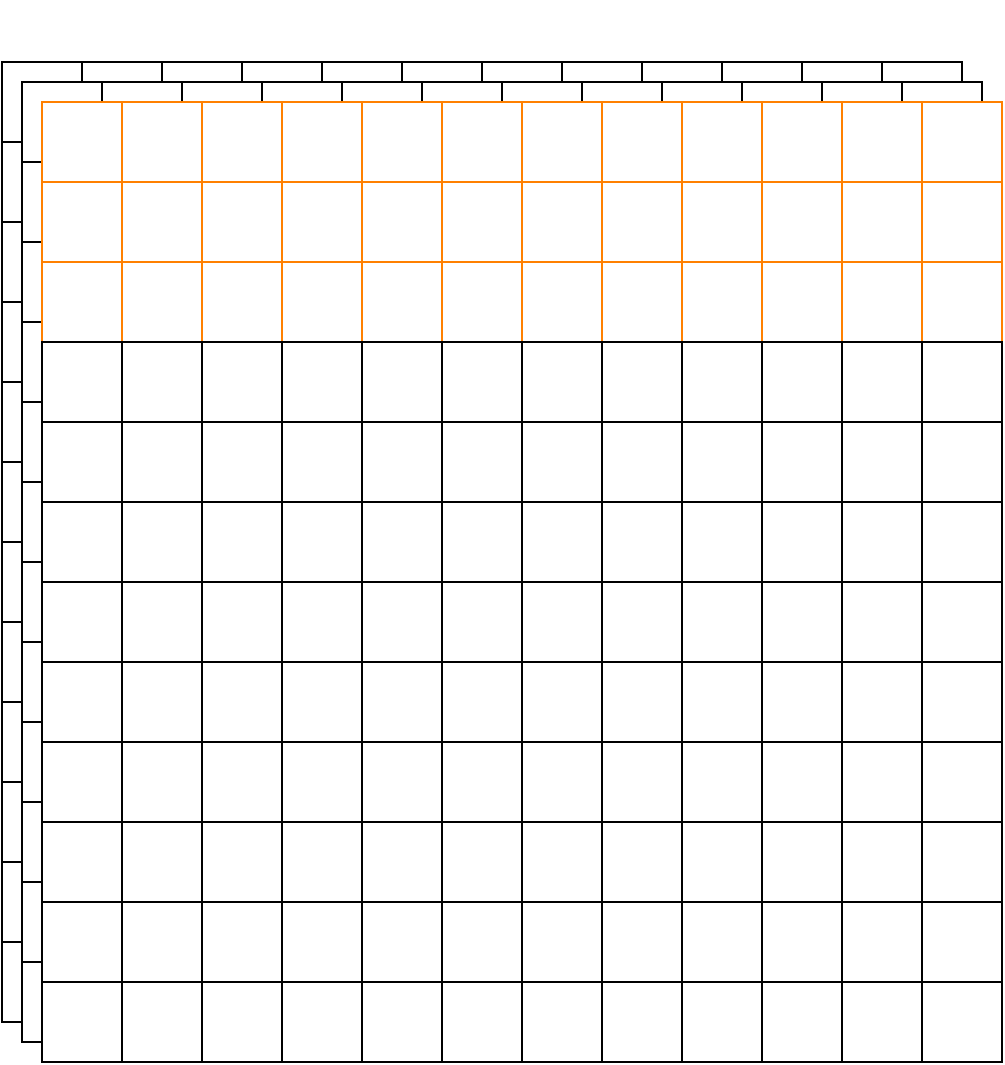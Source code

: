 <mxfile version="14.5.8" type="device"><diagram id="c7mLA2NzVtme23upswqg" name="Page-1"><mxGraphModel dx="2031" dy="1134" grid="1" gridSize="10" guides="1" tooltips="1" connect="1" arrows="1" fold="1" page="1" pageScale="1" pageWidth="850" pageHeight="1100" math="0" shadow="0"><root><mxCell id="0"/><mxCell id="1" parent="0"/><mxCell id="hKFW32N_17wZPZ3xKuRx-1838" value="" style="shape=table;html=1;whiteSpace=wrap;startSize=0;container=1;collapsible=0;childLayout=tableLayout;" vertex="1" parent="1"><mxGeometry x="70" y="320" width="120" height="120" as="geometry"/></mxCell><mxCell id="hKFW32N_17wZPZ3xKuRx-1839" value="" style="shape=partialRectangle;html=1;whiteSpace=wrap;collapsible=0;dropTarget=0;pointerEvents=0;fillColor=none;top=0;left=0;bottom=0;right=0;points=[[0,0.5],[1,0.5]];portConstraint=eastwest;" vertex="1" parent="hKFW32N_17wZPZ3xKuRx-1838"><mxGeometry width="120" height="40" as="geometry"/></mxCell><mxCell id="hKFW32N_17wZPZ3xKuRx-1840" value="" style="shape=partialRectangle;html=1;whiteSpace=wrap;connectable=0;fillColor=none;top=0;left=0;bottom=0;right=0;overflow=hidden;" vertex="1" parent="hKFW32N_17wZPZ3xKuRx-1839"><mxGeometry width="40" height="40" as="geometry"/></mxCell><mxCell id="hKFW32N_17wZPZ3xKuRx-1841" value="" style="shape=partialRectangle;html=1;whiteSpace=wrap;connectable=0;fillColor=none;top=0;left=0;bottom=0;right=0;overflow=hidden;" vertex="1" parent="hKFW32N_17wZPZ3xKuRx-1839"><mxGeometry x="40" width="40" height="40" as="geometry"/></mxCell><mxCell id="hKFW32N_17wZPZ3xKuRx-1842" value="" style="shape=partialRectangle;html=1;whiteSpace=wrap;connectable=0;fillColor=none;top=0;left=0;bottom=0;right=0;overflow=hidden;" vertex="1" parent="hKFW32N_17wZPZ3xKuRx-1839"><mxGeometry x="80" width="40" height="40" as="geometry"/></mxCell><mxCell id="hKFW32N_17wZPZ3xKuRx-1843" value="" style="shape=partialRectangle;html=1;whiteSpace=wrap;collapsible=0;dropTarget=0;pointerEvents=0;fillColor=none;top=0;left=0;bottom=0;right=0;points=[[0,0.5],[1,0.5]];portConstraint=eastwest;" vertex="1" parent="hKFW32N_17wZPZ3xKuRx-1838"><mxGeometry y="40" width="120" height="40" as="geometry"/></mxCell><mxCell id="hKFW32N_17wZPZ3xKuRx-1844" value="" style="shape=partialRectangle;html=1;whiteSpace=wrap;connectable=0;fillColor=none;top=0;left=0;bottom=0;right=0;overflow=hidden;" vertex="1" parent="hKFW32N_17wZPZ3xKuRx-1843"><mxGeometry width="40" height="40" as="geometry"/></mxCell><mxCell id="hKFW32N_17wZPZ3xKuRx-1845" value="" style="shape=partialRectangle;html=1;whiteSpace=wrap;connectable=0;fillColor=none;top=0;left=0;bottom=0;right=0;overflow=hidden;" vertex="1" parent="hKFW32N_17wZPZ3xKuRx-1843"><mxGeometry x="40" width="40" height="40" as="geometry"/></mxCell><mxCell id="hKFW32N_17wZPZ3xKuRx-1846" value="" style="shape=partialRectangle;html=1;whiteSpace=wrap;connectable=0;fillColor=none;top=0;left=0;bottom=0;right=0;overflow=hidden;" vertex="1" parent="hKFW32N_17wZPZ3xKuRx-1843"><mxGeometry x="80" width="40" height="40" as="geometry"/></mxCell><mxCell id="hKFW32N_17wZPZ3xKuRx-1847" value="" style="shape=partialRectangle;html=1;whiteSpace=wrap;collapsible=0;dropTarget=0;pointerEvents=0;fillColor=none;top=0;left=0;bottom=0;right=0;points=[[0,0.5],[1,0.5]];portConstraint=eastwest;" vertex="1" parent="hKFW32N_17wZPZ3xKuRx-1838"><mxGeometry y="80" width="120" height="40" as="geometry"/></mxCell><mxCell id="hKFW32N_17wZPZ3xKuRx-1848" value="" style="shape=partialRectangle;html=1;whiteSpace=wrap;connectable=0;fillColor=none;top=0;left=0;bottom=0;right=0;overflow=hidden;" vertex="1" parent="hKFW32N_17wZPZ3xKuRx-1847"><mxGeometry width="40" height="40" as="geometry"/></mxCell><mxCell id="hKFW32N_17wZPZ3xKuRx-1849" value="" style="shape=partialRectangle;html=1;whiteSpace=wrap;connectable=0;fillColor=none;top=0;left=0;bottom=0;right=0;overflow=hidden;" vertex="1" parent="hKFW32N_17wZPZ3xKuRx-1847"><mxGeometry x="40" width="40" height="40" as="geometry"/></mxCell><mxCell id="hKFW32N_17wZPZ3xKuRx-1850" value="" style="shape=partialRectangle;html=1;whiteSpace=wrap;connectable=0;fillColor=none;top=0;left=0;bottom=0;right=0;overflow=hidden;" vertex="1" parent="hKFW32N_17wZPZ3xKuRx-1847"><mxGeometry x="80" width="40" height="40" as="geometry"/></mxCell><mxCell id="hKFW32N_17wZPZ3xKuRx-1851" value="" style="shape=partialRectangle;html=1;whiteSpace=wrap;collapsible=0;dropTarget=0;pointerEvents=0;fillColor=none;top=0;left=0;bottom=0;right=0;points=[[0,0.5],[1,0.5]];portConstraint=eastwest;" vertex="1" parent="1"><mxGeometry x="350" y="290" width="180" height="40" as="geometry"/></mxCell><mxCell id="hKFW32N_17wZPZ3xKuRx-1852" value="" style="shape=partialRectangle;html=1;whiteSpace=wrap;connectable=0;fillColor=none;top=0;left=0;bottom=0;right=0;overflow=hidden;" vertex="1" parent="hKFW32N_17wZPZ3xKuRx-1851"><mxGeometry width="60" height="40" as="geometry"/></mxCell><mxCell id="hKFW32N_17wZPZ3xKuRx-1853" value="" style="shape=partialRectangle;html=1;whiteSpace=wrap;connectable=0;fillColor=none;top=0;left=0;bottom=0;right=0;overflow=hidden;" vertex="1" parent="hKFW32N_17wZPZ3xKuRx-1851"><mxGeometry x="-60" y="230" width="60" height="40" as="geometry"/></mxCell><mxCell id="hKFW32N_17wZPZ3xKuRx-1854" value="" style="shape=table;html=1;whiteSpace=wrap;startSize=0;container=1;collapsible=0;childLayout=tableLayout;" vertex="1" parent="1"><mxGeometry x="190" y="320" width="120" height="120" as="geometry"/></mxCell><mxCell id="hKFW32N_17wZPZ3xKuRx-1855" value="" style="shape=partialRectangle;html=1;whiteSpace=wrap;collapsible=0;dropTarget=0;pointerEvents=0;fillColor=none;top=0;left=0;bottom=0;right=0;points=[[0,0.5],[1,0.5]];portConstraint=eastwest;" vertex="1" parent="hKFW32N_17wZPZ3xKuRx-1854"><mxGeometry width="120" height="40" as="geometry"/></mxCell><mxCell id="hKFW32N_17wZPZ3xKuRx-1856" value="" style="shape=partialRectangle;html=1;whiteSpace=wrap;connectable=0;fillColor=none;top=0;left=0;bottom=0;right=0;overflow=hidden;" vertex="1" parent="hKFW32N_17wZPZ3xKuRx-1855"><mxGeometry width="40" height="40" as="geometry"/></mxCell><mxCell id="hKFW32N_17wZPZ3xKuRx-1857" value="" style="shape=partialRectangle;html=1;whiteSpace=wrap;connectable=0;fillColor=none;top=0;left=0;bottom=0;right=0;overflow=hidden;" vertex="1" parent="hKFW32N_17wZPZ3xKuRx-1855"><mxGeometry x="40" width="40" height="40" as="geometry"/></mxCell><mxCell id="hKFW32N_17wZPZ3xKuRx-1858" value="" style="shape=partialRectangle;html=1;whiteSpace=wrap;connectable=0;fillColor=none;top=0;left=0;bottom=0;right=0;overflow=hidden;" vertex="1" parent="hKFW32N_17wZPZ3xKuRx-1855"><mxGeometry x="80" width="40" height="40" as="geometry"/></mxCell><mxCell id="hKFW32N_17wZPZ3xKuRx-1859" value="" style="shape=partialRectangle;html=1;whiteSpace=wrap;collapsible=0;dropTarget=0;pointerEvents=0;fillColor=none;top=0;left=0;bottom=0;right=0;points=[[0,0.5],[1,0.5]];portConstraint=eastwest;" vertex="1" parent="hKFW32N_17wZPZ3xKuRx-1854"><mxGeometry y="40" width="120" height="40" as="geometry"/></mxCell><mxCell id="hKFW32N_17wZPZ3xKuRx-1860" value="" style="shape=partialRectangle;html=1;whiteSpace=wrap;connectable=0;fillColor=none;top=0;left=0;bottom=0;right=0;overflow=hidden;" vertex="1" parent="hKFW32N_17wZPZ3xKuRx-1859"><mxGeometry width="40" height="40" as="geometry"/></mxCell><mxCell id="hKFW32N_17wZPZ3xKuRx-1861" value="" style="shape=partialRectangle;html=1;whiteSpace=wrap;connectable=0;fillColor=none;top=0;left=0;bottom=0;right=0;overflow=hidden;" vertex="1" parent="hKFW32N_17wZPZ3xKuRx-1859"><mxGeometry x="40" width="40" height="40" as="geometry"/></mxCell><mxCell id="hKFW32N_17wZPZ3xKuRx-1862" value="" style="shape=partialRectangle;html=1;whiteSpace=wrap;connectable=0;fillColor=none;top=0;left=0;bottom=0;right=0;overflow=hidden;" vertex="1" parent="hKFW32N_17wZPZ3xKuRx-1859"><mxGeometry x="80" width="40" height="40" as="geometry"/></mxCell><mxCell id="hKFW32N_17wZPZ3xKuRx-1863" value="" style="shape=partialRectangle;html=1;whiteSpace=wrap;collapsible=0;dropTarget=0;pointerEvents=0;fillColor=none;top=0;left=0;bottom=0;right=0;points=[[0,0.5],[1,0.5]];portConstraint=eastwest;" vertex="1" parent="hKFW32N_17wZPZ3xKuRx-1854"><mxGeometry y="80" width="120" height="40" as="geometry"/></mxCell><mxCell id="hKFW32N_17wZPZ3xKuRx-1864" value="" style="shape=partialRectangle;html=1;whiteSpace=wrap;connectable=0;fillColor=none;top=0;left=0;bottom=0;right=0;overflow=hidden;" vertex="1" parent="hKFW32N_17wZPZ3xKuRx-1863"><mxGeometry width="40" height="40" as="geometry"/></mxCell><mxCell id="hKFW32N_17wZPZ3xKuRx-1865" value="" style="shape=partialRectangle;html=1;whiteSpace=wrap;connectable=0;fillColor=none;top=0;left=0;bottom=0;right=0;overflow=hidden;" vertex="1" parent="hKFW32N_17wZPZ3xKuRx-1863"><mxGeometry x="40" width="40" height="40" as="geometry"/></mxCell><mxCell id="hKFW32N_17wZPZ3xKuRx-1866" value="" style="shape=partialRectangle;html=1;whiteSpace=wrap;connectable=0;fillColor=none;top=0;left=0;bottom=0;right=0;overflow=hidden;" vertex="1" parent="hKFW32N_17wZPZ3xKuRx-1863"><mxGeometry x="80" width="40" height="40" as="geometry"/></mxCell><mxCell id="hKFW32N_17wZPZ3xKuRx-1867" value="" style="shape=table;html=1;whiteSpace=wrap;startSize=0;container=1;collapsible=0;childLayout=tableLayout;" vertex="1" parent="1"><mxGeometry x="70" y="440" width="120" height="120" as="geometry"/></mxCell><mxCell id="hKFW32N_17wZPZ3xKuRx-1868" value="" style="shape=partialRectangle;html=1;whiteSpace=wrap;collapsible=0;dropTarget=0;pointerEvents=0;fillColor=none;top=0;left=0;bottom=0;right=0;points=[[0,0.5],[1,0.5]];portConstraint=eastwest;" vertex="1" parent="hKFW32N_17wZPZ3xKuRx-1867"><mxGeometry width="120" height="40" as="geometry"/></mxCell><mxCell id="hKFW32N_17wZPZ3xKuRx-1869" value="" style="shape=partialRectangle;html=1;whiteSpace=wrap;connectable=0;fillColor=none;top=0;left=0;bottom=0;right=0;overflow=hidden;" vertex="1" parent="hKFW32N_17wZPZ3xKuRx-1868"><mxGeometry width="40" height="40" as="geometry"/></mxCell><mxCell id="hKFW32N_17wZPZ3xKuRx-1870" value="" style="shape=partialRectangle;html=1;whiteSpace=wrap;connectable=0;fillColor=none;top=0;left=0;bottom=0;right=0;overflow=hidden;" vertex="1" parent="hKFW32N_17wZPZ3xKuRx-1868"><mxGeometry x="40" width="40" height="40" as="geometry"/></mxCell><mxCell id="hKFW32N_17wZPZ3xKuRx-1871" value="" style="shape=partialRectangle;html=1;whiteSpace=wrap;connectable=0;fillColor=none;top=0;left=0;bottom=0;right=0;overflow=hidden;" vertex="1" parent="hKFW32N_17wZPZ3xKuRx-1868"><mxGeometry x="80" width="40" height="40" as="geometry"/></mxCell><mxCell id="hKFW32N_17wZPZ3xKuRx-1872" value="" style="shape=partialRectangle;html=1;whiteSpace=wrap;collapsible=0;dropTarget=0;pointerEvents=0;fillColor=none;top=0;left=0;bottom=0;right=0;points=[[0,0.5],[1,0.5]];portConstraint=eastwest;" vertex="1" parent="hKFW32N_17wZPZ3xKuRx-1867"><mxGeometry y="40" width="120" height="40" as="geometry"/></mxCell><mxCell id="hKFW32N_17wZPZ3xKuRx-1873" value="" style="shape=partialRectangle;html=1;whiteSpace=wrap;connectable=0;fillColor=none;top=0;left=0;bottom=0;right=0;overflow=hidden;" vertex="1" parent="hKFW32N_17wZPZ3xKuRx-1872"><mxGeometry width="40" height="40" as="geometry"/></mxCell><mxCell id="hKFW32N_17wZPZ3xKuRx-1874" value="" style="shape=partialRectangle;html=1;whiteSpace=wrap;connectable=0;fillColor=none;top=0;left=0;bottom=0;right=0;overflow=hidden;" vertex="1" parent="hKFW32N_17wZPZ3xKuRx-1872"><mxGeometry x="40" width="40" height="40" as="geometry"/></mxCell><mxCell id="hKFW32N_17wZPZ3xKuRx-1875" value="" style="shape=partialRectangle;html=1;whiteSpace=wrap;connectable=0;fillColor=none;top=0;left=0;bottom=0;right=0;overflow=hidden;" vertex="1" parent="hKFW32N_17wZPZ3xKuRx-1872"><mxGeometry x="80" width="40" height="40" as="geometry"/></mxCell><mxCell id="hKFW32N_17wZPZ3xKuRx-1876" value="" style="shape=partialRectangle;html=1;whiteSpace=wrap;collapsible=0;dropTarget=0;pointerEvents=0;fillColor=none;top=0;left=0;bottom=0;right=0;points=[[0,0.5],[1,0.5]];portConstraint=eastwest;" vertex="1" parent="hKFW32N_17wZPZ3xKuRx-1867"><mxGeometry y="80" width="120" height="40" as="geometry"/></mxCell><mxCell id="hKFW32N_17wZPZ3xKuRx-1877" value="" style="shape=partialRectangle;html=1;whiteSpace=wrap;connectable=0;fillColor=none;top=0;left=0;bottom=0;right=0;overflow=hidden;" vertex="1" parent="hKFW32N_17wZPZ3xKuRx-1876"><mxGeometry width="40" height="40" as="geometry"/></mxCell><mxCell id="hKFW32N_17wZPZ3xKuRx-1878" value="" style="shape=partialRectangle;html=1;whiteSpace=wrap;connectable=0;fillColor=none;top=0;left=0;bottom=0;right=0;overflow=hidden;" vertex="1" parent="hKFW32N_17wZPZ3xKuRx-1876"><mxGeometry x="40" width="40" height="40" as="geometry"/></mxCell><mxCell id="hKFW32N_17wZPZ3xKuRx-1879" value="" style="shape=partialRectangle;html=1;whiteSpace=wrap;connectable=0;fillColor=none;top=0;left=0;bottom=0;right=0;overflow=hidden;" vertex="1" parent="hKFW32N_17wZPZ3xKuRx-1876"><mxGeometry x="80" width="40" height="40" as="geometry"/></mxCell><mxCell id="hKFW32N_17wZPZ3xKuRx-1880" value="" style="shape=table;html=1;whiteSpace=wrap;startSize=0;container=1;collapsible=0;childLayout=tableLayout;" vertex="1" parent="1"><mxGeometry x="190" y="440" width="120" height="120" as="geometry"/></mxCell><mxCell id="hKFW32N_17wZPZ3xKuRx-1881" value="" style="shape=partialRectangle;html=1;whiteSpace=wrap;collapsible=0;dropTarget=0;pointerEvents=0;fillColor=none;top=0;left=0;bottom=0;right=0;points=[[0,0.5],[1,0.5]];portConstraint=eastwest;" vertex="1" parent="hKFW32N_17wZPZ3xKuRx-1880"><mxGeometry width="120" height="40" as="geometry"/></mxCell><mxCell id="hKFW32N_17wZPZ3xKuRx-1882" value="" style="shape=partialRectangle;html=1;whiteSpace=wrap;connectable=0;fillColor=none;top=0;left=0;bottom=0;right=0;overflow=hidden;" vertex="1" parent="hKFW32N_17wZPZ3xKuRx-1881"><mxGeometry width="40" height="40" as="geometry"/></mxCell><mxCell id="hKFW32N_17wZPZ3xKuRx-1883" value="" style="shape=partialRectangle;html=1;whiteSpace=wrap;connectable=0;fillColor=none;top=0;left=0;bottom=0;right=0;overflow=hidden;" vertex="1" parent="hKFW32N_17wZPZ3xKuRx-1881"><mxGeometry x="40" width="40" height="40" as="geometry"/></mxCell><mxCell id="hKFW32N_17wZPZ3xKuRx-1884" value="" style="shape=partialRectangle;html=1;whiteSpace=wrap;connectable=0;fillColor=none;top=0;left=0;bottom=0;right=0;overflow=hidden;" vertex="1" parent="hKFW32N_17wZPZ3xKuRx-1881"><mxGeometry x="80" width="40" height="40" as="geometry"/></mxCell><mxCell id="hKFW32N_17wZPZ3xKuRx-1885" value="" style="shape=partialRectangle;html=1;whiteSpace=wrap;collapsible=0;dropTarget=0;pointerEvents=0;fillColor=none;top=0;left=0;bottom=0;right=0;points=[[0,0.5],[1,0.5]];portConstraint=eastwest;" vertex="1" parent="hKFW32N_17wZPZ3xKuRx-1880"><mxGeometry y="40" width="120" height="40" as="geometry"/></mxCell><mxCell id="hKFW32N_17wZPZ3xKuRx-1886" value="" style="shape=partialRectangle;html=1;whiteSpace=wrap;connectable=0;fillColor=none;top=0;left=0;bottom=0;right=0;overflow=hidden;" vertex="1" parent="hKFW32N_17wZPZ3xKuRx-1885"><mxGeometry width="40" height="40" as="geometry"/></mxCell><mxCell id="hKFW32N_17wZPZ3xKuRx-1887" value="" style="shape=partialRectangle;html=1;whiteSpace=wrap;connectable=0;fillColor=none;top=0;left=0;bottom=0;right=0;overflow=hidden;" vertex="1" parent="hKFW32N_17wZPZ3xKuRx-1885"><mxGeometry x="40" width="40" height="40" as="geometry"/></mxCell><mxCell id="hKFW32N_17wZPZ3xKuRx-1888" value="" style="shape=partialRectangle;html=1;whiteSpace=wrap;connectable=0;fillColor=none;top=0;left=0;bottom=0;right=0;overflow=hidden;" vertex="1" parent="hKFW32N_17wZPZ3xKuRx-1885"><mxGeometry x="80" width="40" height="40" as="geometry"/></mxCell><mxCell id="hKFW32N_17wZPZ3xKuRx-1889" value="" style="shape=partialRectangle;html=1;whiteSpace=wrap;collapsible=0;dropTarget=0;pointerEvents=0;fillColor=none;top=0;left=0;bottom=0;right=0;points=[[0,0.5],[1,0.5]];portConstraint=eastwest;" vertex="1" parent="hKFW32N_17wZPZ3xKuRx-1880"><mxGeometry y="80" width="120" height="40" as="geometry"/></mxCell><mxCell id="hKFW32N_17wZPZ3xKuRx-1890" value="" style="shape=partialRectangle;html=1;whiteSpace=wrap;connectable=0;fillColor=none;top=0;left=0;bottom=0;right=0;overflow=hidden;" vertex="1" parent="hKFW32N_17wZPZ3xKuRx-1889"><mxGeometry width="40" height="40" as="geometry"/></mxCell><mxCell id="hKFW32N_17wZPZ3xKuRx-1891" value="" style="shape=partialRectangle;html=1;whiteSpace=wrap;connectable=0;fillColor=none;top=0;left=0;bottom=0;right=0;overflow=hidden;" vertex="1" parent="hKFW32N_17wZPZ3xKuRx-1889"><mxGeometry x="40" width="40" height="40" as="geometry"/></mxCell><mxCell id="hKFW32N_17wZPZ3xKuRx-1892" value="" style="shape=partialRectangle;html=1;whiteSpace=wrap;connectable=0;fillColor=none;top=0;left=0;bottom=0;right=0;overflow=hidden;" vertex="1" parent="hKFW32N_17wZPZ3xKuRx-1889"><mxGeometry x="80" width="40" height="40" as="geometry"/></mxCell><mxCell id="hKFW32N_17wZPZ3xKuRx-1893" value="" style="shape=table;html=1;whiteSpace=wrap;startSize=0;container=1;collapsible=0;childLayout=tableLayout;" vertex="1" parent="1"><mxGeometry x="70" y="560" width="120" height="120" as="geometry"/></mxCell><mxCell id="hKFW32N_17wZPZ3xKuRx-1894" value="" style="shape=partialRectangle;html=1;whiteSpace=wrap;collapsible=0;dropTarget=0;pointerEvents=0;fillColor=none;top=0;left=0;bottom=0;right=0;points=[[0,0.5],[1,0.5]];portConstraint=eastwest;" vertex="1" parent="hKFW32N_17wZPZ3xKuRx-1893"><mxGeometry width="120" height="40" as="geometry"/></mxCell><mxCell id="hKFW32N_17wZPZ3xKuRx-1895" value="" style="shape=partialRectangle;html=1;whiteSpace=wrap;connectable=0;fillColor=none;top=0;left=0;bottom=0;right=0;overflow=hidden;" vertex="1" parent="hKFW32N_17wZPZ3xKuRx-1894"><mxGeometry width="40" height="40" as="geometry"/></mxCell><mxCell id="hKFW32N_17wZPZ3xKuRx-1896" value="" style="shape=partialRectangle;html=1;whiteSpace=wrap;connectable=0;fillColor=none;top=0;left=0;bottom=0;right=0;overflow=hidden;" vertex="1" parent="hKFW32N_17wZPZ3xKuRx-1894"><mxGeometry x="40" width="40" height="40" as="geometry"/></mxCell><mxCell id="hKFW32N_17wZPZ3xKuRx-1897" value="" style="shape=partialRectangle;html=1;whiteSpace=wrap;connectable=0;fillColor=none;top=0;left=0;bottom=0;right=0;overflow=hidden;" vertex="1" parent="hKFW32N_17wZPZ3xKuRx-1894"><mxGeometry x="80" width="40" height="40" as="geometry"/></mxCell><mxCell id="hKFW32N_17wZPZ3xKuRx-1898" value="" style="shape=partialRectangle;html=1;whiteSpace=wrap;collapsible=0;dropTarget=0;pointerEvents=0;fillColor=none;top=0;left=0;bottom=0;right=0;points=[[0,0.5],[1,0.5]];portConstraint=eastwest;" vertex="1" parent="hKFW32N_17wZPZ3xKuRx-1893"><mxGeometry y="40" width="120" height="40" as="geometry"/></mxCell><mxCell id="hKFW32N_17wZPZ3xKuRx-1899" value="" style="shape=partialRectangle;html=1;whiteSpace=wrap;connectable=0;fillColor=none;top=0;left=0;bottom=0;right=0;overflow=hidden;" vertex="1" parent="hKFW32N_17wZPZ3xKuRx-1898"><mxGeometry width="40" height="40" as="geometry"/></mxCell><mxCell id="hKFW32N_17wZPZ3xKuRx-1900" value="" style="shape=partialRectangle;html=1;whiteSpace=wrap;connectable=0;fillColor=none;top=0;left=0;bottom=0;right=0;overflow=hidden;" vertex="1" parent="hKFW32N_17wZPZ3xKuRx-1898"><mxGeometry x="40" width="40" height="40" as="geometry"/></mxCell><mxCell id="hKFW32N_17wZPZ3xKuRx-1901" value="" style="shape=partialRectangle;html=1;whiteSpace=wrap;connectable=0;fillColor=none;top=0;left=0;bottom=0;right=0;overflow=hidden;" vertex="1" parent="hKFW32N_17wZPZ3xKuRx-1898"><mxGeometry x="80" width="40" height="40" as="geometry"/></mxCell><mxCell id="hKFW32N_17wZPZ3xKuRx-1902" value="" style="shape=partialRectangle;html=1;whiteSpace=wrap;collapsible=0;dropTarget=0;pointerEvents=0;fillColor=none;top=0;left=0;bottom=0;right=0;points=[[0,0.5],[1,0.5]];portConstraint=eastwest;" vertex="1" parent="hKFW32N_17wZPZ3xKuRx-1893"><mxGeometry y="80" width="120" height="40" as="geometry"/></mxCell><mxCell id="hKFW32N_17wZPZ3xKuRx-1903" value="" style="shape=partialRectangle;html=1;whiteSpace=wrap;connectable=0;fillColor=none;top=0;left=0;bottom=0;right=0;overflow=hidden;" vertex="1" parent="hKFW32N_17wZPZ3xKuRx-1902"><mxGeometry width="40" height="40" as="geometry"/></mxCell><mxCell id="hKFW32N_17wZPZ3xKuRx-1904" value="" style="shape=partialRectangle;html=1;whiteSpace=wrap;connectable=0;fillColor=none;top=0;left=0;bottom=0;right=0;overflow=hidden;" vertex="1" parent="hKFW32N_17wZPZ3xKuRx-1902"><mxGeometry x="40" width="40" height="40" as="geometry"/></mxCell><mxCell id="hKFW32N_17wZPZ3xKuRx-1905" value="" style="shape=partialRectangle;html=1;whiteSpace=wrap;connectable=0;fillColor=none;top=0;left=0;bottom=0;right=0;overflow=hidden;" vertex="1" parent="hKFW32N_17wZPZ3xKuRx-1902"><mxGeometry x="80" width="40" height="40" as="geometry"/></mxCell><mxCell id="hKFW32N_17wZPZ3xKuRx-1906" value="" style="shape=table;html=1;whiteSpace=wrap;startSize=0;container=1;collapsible=0;childLayout=tableLayout;" vertex="1" parent="1"><mxGeometry x="190" y="560" width="120" height="120" as="geometry"/></mxCell><mxCell id="hKFW32N_17wZPZ3xKuRx-1907" value="" style="shape=partialRectangle;html=1;whiteSpace=wrap;collapsible=0;dropTarget=0;pointerEvents=0;fillColor=none;top=0;left=0;bottom=0;right=0;points=[[0,0.5],[1,0.5]];portConstraint=eastwest;" vertex="1" parent="hKFW32N_17wZPZ3xKuRx-1906"><mxGeometry width="120" height="40" as="geometry"/></mxCell><mxCell id="hKFW32N_17wZPZ3xKuRx-1908" value="" style="shape=partialRectangle;html=1;whiteSpace=wrap;connectable=0;fillColor=none;top=0;left=0;bottom=0;right=0;overflow=hidden;" vertex="1" parent="hKFW32N_17wZPZ3xKuRx-1907"><mxGeometry width="40" height="40" as="geometry"/></mxCell><mxCell id="hKFW32N_17wZPZ3xKuRx-1909" value="" style="shape=partialRectangle;html=1;whiteSpace=wrap;connectable=0;fillColor=none;top=0;left=0;bottom=0;right=0;overflow=hidden;" vertex="1" parent="hKFW32N_17wZPZ3xKuRx-1907"><mxGeometry x="40" width="40" height="40" as="geometry"/></mxCell><mxCell id="hKFW32N_17wZPZ3xKuRx-1910" value="" style="shape=partialRectangle;html=1;whiteSpace=wrap;connectable=0;fillColor=none;top=0;left=0;bottom=0;right=0;overflow=hidden;" vertex="1" parent="hKFW32N_17wZPZ3xKuRx-1907"><mxGeometry x="80" width="40" height="40" as="geometry"/></mxCell><mxCell id="hKFW32N_17wZPZ3xKuRx-1911" value="" style="shape=partialRectangle;html=1;whiteSpace=wrap;collapsible=0;dropTarget=0;pointerEvents=0;fillColor=none;top=0;left=0;bottom=0;right=0;points=[[0,0.5],[1,0.5]];portConstraint=eastwest;" vertex="1" parent="hKFW32N_17wZPZ3xKuRx-1906"><mxGeometry y="40" width="120" height="40" as="geometry"/></mxCell><mxCell id="hKFW32N_17wZPZ3xKuRx-1912" value="" style="shape=partialRectangle;html=1;whiteSpace=wrap;connectable=0;fillColor=none;top=0;left=0;bottom=0;right=0;overflow=hidden;" vertex="1" parent="hKFW32N_17wZPZ3xKuRx-1911"><mxGeometry width="40" height="40" as="geometry"/></mxCell><mxCell id="hKFW32N_17wZPZ3xKuRx-1913" value="" style="shape=partialRectangle;html=1;whiteSpace=wrap;connectable=0;fillColor=none;top=0;left=0;bottom=0;right=0;overflow=hidden;" vertex="1" parent="hKFW32N_17wZPZ3xKuRx-1911"><mxGeometry x="40" width="40" height="40" as="geometry"/></mxCell><mxCell id="hKFW32N_17wZPZ3xKuRx-1914" value="" style="shape=partialRectangle;html=1;whiteSpace=wrap;connectable=0;fillColor=none;top=0;left=0;bottom=0;right=0;overflow=hidden;" vertex="1" parent="hKFW32N_17wZPZ3xKuRx-1911"><mxGeometry x="80" width="40" height="40" as="geometry"/></mxCell><mxCell id="hKFW32N_17wZPZ3xKuRx-1915" value="" style="shape=partialRectangle;html=1;whiteSpace=wrap;collapsible=0;dropTarget=0;pointerEvents=0;fillColor=none;top=0;left=0;bottom=0;right=0;points=[[0,0.5],[1,0.5]];portConstraint=eastwest;" vertex="1" parent="hKFW32N_17wZPZ3xKuRx-1906"><mxGeometry y="80" width="120" height="40" as="geometry"/></mxCell><mxCell id="hKFW32N_17wZPZ3xKuRx-1916" value="" style="shape=partialRectangle;html=1;whiteSpace=wrap;connectable=0;fillColor=none;top=0;left=0;bottom=0;right=0;overflow=hidden;" vertex="1" parent="hKFW32N_17wZPZ3xKuRx-1915"><mxGeometry width="40" height="40" as="geometry"/></mxCell><mxCell id="hKFW32N_17wZPZ3xKuRx-1917" value="" style="shape=partialRectangle;html=1;whiteSpace=wrap;connectable=0;fillColor=none;top=0;left=0;bottom=0;right=0;overflow=hidden;" vertex="1" parent="hKFW32N_17wZPZ3xKuRx-1915"><mxGeometry x="40" width="40" height="40" as="geometry"/></mxCell><mxCell id="hKFW32N_17wZPZ3xKuRx-1918" value="" style="shape=partialRectangle;html=1;whiteSpace=wrap;connectable=0;fillColor=none;top=0;left=0;bottom=0;right=0;overflow=hidden;" vertex="1" parent="hKFW32N_17wZPZ3xKuRx-1915"><mxGeometry x="80" width="40" height="40" as="geometry"/></mxCell><mxCell id="hKFW32N_17wZPZ3xKuRx-1919" value="" style="shape=table;html=1;whiteSpace=wrap;startSize=0;container=1;collapsible=0;childLayout=tableLayout;" vertex="1" parent="1"><mxGeometry x="70" y="680" width="120" height="120" as="geometry"/></mxCell><mxCell id="hKFW32N_17wZPZ3xKuRx-1920" value="" style="shape=partialRectangle;html=1;whiteSpace=wrap;collapsible=0;dropTarget=0;pointerEvents=0;fillColor=none;top=0;left=0;bottom=0;right=0;points=[[0,0.5],[1,0.5]];portConstraint=eastwest;" vertex="1" parent="hKFW32N_17wZPZ3xKuRx-1919"><mxGeometry width="120" height="40" as="geometry"/></mxCell><mxCell id="hKFW32N_17wZPZ3xKuRx-1921" value="" style="shape=partialRectangle;html=1;whiteSpace=wrap;connectable=0;fillColor=none;top=0;left=0;bottom=0;right=0;overflow=hidden;" vertex="1" parent="hKFW32N_17wZPZ3xKuRx-1920"><mxGeometry width="40" height="40" as="geometry"/></mxCell><mxCell id="hKFW32N_17wZPZ3xKuRx-1922" value="" style="shape=partialRectangle;html=1;whiteSpace=wrap;connectable=0;fillColor=none;top=0;left=0;bottom=0;right=0;overflow=hidden;" vertex="1" parent="hKFW32N_17wZPZ3xKuRx-1920"><mxGeometry x="40" width="40" height="40" as="geometry"/></mxCell><mxCell id="hKFW32N_17wZPZ3xKuRx-1923" value="" style="shape=partialRectangle;html=1;whiteSpace=wrap;connectable=0;fillColor=none;top=0;left=0;bottom=0;right=0;overflow=hidden;" vertex="1" parent="hKFW32N_17wZPZ3xKuRx-1920"><mxGeometry x="80" width="40" height="40" as="geometry"/></mxCell><mxCell id="hKFW32N_17wZPZ3xKuRx-1924" value="" style="shape=partialRectangle;html=1;whiteSpace=wrap;collapsible=0;dropTarget=0;pointerEvents=0;fillColor=none;top=0;left=0;bottom=0;right=0;points=[[0,0.5],[1,0.5]];portConstraint=eastwest;" vertex="1" parent="hKFW32N_17wZPZ3xKuRx-1919"><mxGeometry y="40" width="120" height="40" as="geometry"/></mxCell><mxCell id="hKFW32N_17wZPZ3xKuRx-1925" value="" style="shape=partialRectangle;html=1;whiteSpace=wrap;connectable=0;fillColor=none;top=0;left=0;bottom=0;right=0;overflow=hidden;" vertex="1" parent="hKFW32N_17wZPZ3xKuRx-1924"><mxGeometry width="40" height="40" as="geometry"/></mxCell><mxCell id="hKFW32N_17wZPZ3xKuRx-1926" value="" style="shape=partialRectangle;html=1;whiteSpace=wrap;connectable=0;fillColor=none;top=0;left=0;bottom=0;right=0;overflow=hidden;" vertex="1" parent="hKFW32N_17wZPZ3xKuRx-1924"><mxGeometry x="40" width="40" height="40" as="geometry"/></mxCell><mxCell id="hKFW32N_17wZPZ3xKuRx-1927" value="" style="shape=partialRectangle;html=1;whiteSpace=wrap;connectable=0;fillColor=none;top=0;left=0;bottom=0;right=0;overflow=hidden;" vertex="1" parent="hKFW32N_17wZPZ3xKuRx-1924"><mxGeometry x="80" width="40" height="40" as="geometry"/></mxCell><mxCell id="hKFW32N_17wZPZ3xKuRx-1928" value="" style="shape=partialRectangle;html=1;whiteSpace=wrap;collapsible=0;dropTarget=0;pointerEvents=0;fillColor=none;top=0;left=0;bottom=0;right=0;points=[[0,0.5],[1,0.5]];portConstraint=eastwest;" vertex="1" parent="hKFW32N_17wZPZ3xKuRx-1919"><mxGeometry y="80" width="120" height="40" as="geometry"/></mxCell><mxCell id="hKFW32N_17wZPZ3xKuRx-1929" value="" style="shape=partialRectangle;html=1;whiteSpace=wrap;connectable=0;fillColor=none;top=0;left=0;bottom=0;right=0;overflow=hidden;" vertex="1" parent="hKFW32N_17wZPZ3xKuRx-1928"><mxGeometry width="40" height="40" as="geometry"/></mxCell><mxCell id="hKFW32N_17wZPZ3xKuRx-1930" value="" style="shape=partialRectangle;html=1;whiteSpace=wrap;connectable=0;fillColor=none;top=0;left=0;bottom=0;right=0;overflow=hidden;" vertex="1" parent="hKFW32N_17wZPZ3xKuRx-1928"><mxGeometry x="40" width="40" height="40" as="geometry"/></mxCell><mxCell id="hKFW32N_17wZPZ3xKuRx-1931" value="" style="shape=partialRectangle;html=1;whiteSpace=wrap;connectable=0;fillColor=none;top=0;left=0;bottom=0;right=0;overflow=hidden;" vertex="1" parent="hKFW32N_17wZPZ3xKuRx-1928"><mxGeometry x="80" width="40" height="40" as="geometry"/></mxCell><mxCell id="hKFW32N_17wZPZ3xKuRx-1932" value="" style="shape=table;html=1;whiteSpace=wrap;startSize=0;container=1;collapsible=0;childLayout=tableLayout;" vertex="1" parent="1"><mxGeometry x="190" y="680" width="120" height="120" as="geometry"/></mxCell><mxCell id="hKFW32N_17wZPZ3xKuRx-1933" value="" style="shape=partialRectangle;html=1;whiteSpace=wrap;collapsible=0;dropTarget=0;pointerEvents=0;fillColor=none;top=0;left=0;bottom=0;right=0;points=[[0,0.5],[1,0.5]];portConstraint=eastwest;" vertex="1" parent="hKFW32N_17wZPZ3xKuRx-1932"><mxGeometry width="120" height="40" as="geometry"/></mxCell><mxCell id="hKFW32N_17wZPZ3xKuRx-1934" value="" style="shape=partialRectangle;html=1;whiteSpace=wrap;connectable=0;fillColor=none;top=0;left=0;bottom=0;right=0;overflow=hidden;" vertex="1" parent="hKFW32N_17wZPZ3xKuRx-1933"><mxGeometry width="40" height="40" as="geometry"/></mxCell><mxCell id="hKFW32N_17wZPZ3xKuRx-1935" value="" style="shape=partialRectangle;html=1;whiteSpace=wrap;connectable=0;fillColor=none;top=0;left=0;bottom=0;right=0;overflow=hidden;" vertex="1" parent="hKFW32N_17wZPZ3xKuRx-1933"><mxGeometry x="40" width="40" height="40" as="geometry"/></mxCell><mxCell id="hKFW32N_17wZPZ3xKuRx-1936" value="" style="shape=partialRectangle;html=1;whiteSpace=wrap;connectable=0;fillColor=none;top=0;left=0;bottom=0;right=0;overflow=hidden;" vertex="1" parent="hKFW32N_17wZPZ3xKuRx-1933"><mxGeometry x="80" width="40" height="40" as="geometry"/></mxCell><mxCell id="hKFW32N_17wZPZ3xKuRx-1937" value="" style="shape=partialRectangle;html=1;whiteSpace=wrap;collapsible=0;dropTarget=0;pointerEvents=0;fillColor=none;top=0;left=0;bottom=0;right=0;points=[[0,0.5],[1,0.5]];portConstraint=eastwest;" vertex="1" parent="hKFW32N_17wZPZ3xKuRx-1932"><mxGeometry y="40" width="120" height="40" as="geometry"/></mxCell><mxCell id="hKFW32N_17wZPZ3xKuRx-1938" value="" style="shape=partialRectangle;html=1;whiteSpace=wrap;connectable=0;fillColor=none;top=0;left=0;bottom=0;right=0;overflow=hidden;" vertex="1" parent="hKFW32N_17wZPZ3xKuRx-1937"><mxGeometry width="40" height="40" as="geometry"/></mxCell><mxCell id="hKFW32N_17wZPZ3xKuRx-1939" value="" style="shape=partialRectangle;html=1;whiteSpace=wrap;connectable=0;fillColor=none;top=0;left=0;bottom=0;right=0;overflow=hidden;" vertex="1" parent="hKFW32N_17wZPZ3xKuRx-1937"><mxGeometry x="40" width="40" height="40" as="geometry"/></mxCell><mxCell id="hKFW32N_17wZPZ3xKuRx-1940" value="" style="shape=partialRectangle;html=1;whiteSpace=wrap;connectable=0;fillColor=none;top=0;left=0;bottom=0;right=0;overflow=hidden;" vertex="1" parent="hKFW32N_17wZPZ3xKuRx-1937"><mxGeometry x="80" width="40" height="40" as="geometry"/></mxCell><mxCell id="hKFW32N_17wZPZ3xKuRx-1941" value="" style="shape=partialRectangle;html=1;whiteSpace=wrap;collapsible=0;dropTarget=0;pointerEvents=0;fillColor=none;top=0;left=0;bottom=0;right=0;points=[[0,0.5],[1,0.5]];portConstraint=eastwest;" vertex="1" parent="hKFW32N_17wZPZ3xKuRx-1932"><mxGeometry y="80" width="120" height="40" as="geometry"/></mxCell><mxCell id="hKFW32N_17wZPZ3xKuRx-1942" value="" style="shape=partialRectangle;html=1;whiteSpace=wrap;connectable=0;fillColor=none;top=0;left=0;bottom=0;right=0;overflow=hidden;" vertex="1" parent="hKFW32N_17wZPZ3xKuRx-1941"><mxGeometry width="40" height="40" as="geometry"/></mxCell><mxCell id="hKFW32N_17wZPZ3xKuRx-1943" value="" style="shape=partialRectangle;html=1;whiteSpace=wrap;connectable=0;fillColor=none;top=0;left=0;bottom=0;right=0;overflow=hidden;" vertex="1" parent="hKFW32N_17wZPZ3xKuRx-1941"><mxGeometry x="40" width="40" height="40" as="geometry"/></mxCell><mxCell id="hKFW32N_17wZPZ3xKuRx-1944" value="" style="shape=partialRectangle;html=1;whiteSpace=wrap;connectable=0;fillColor=none;top=0;left=0;bottom=0;right=0;overflow=hidden;" vertex="1" parent="hKFW32N_17wZPZ3xKuRx-1941"><mxGeometry x="80" width="40" height="40" as="geometry"/></mxCell><mxCell id="hKFW32N_17wZPZ3xKuRx-1945" value="" style="shape=table;html=1;whiteSpace=wrap;startSize=0;container=1;collapsible=0;childLayout=tableLayout;" vertex="1" parent="1"><mxGeometry x="310" y="320" width="120" height="120" as="geometry"/></mxCell><mxCell id="hKFW32N_17wZPZ3xKuRx-1946" value="" style="shape=partialRectangle;html=1;whiteSpace=wrap;collapsible=0;dropTarget=0;pointerEvents=0;fillColor=none;top=0;left=0;bottom=0;right=0;points=[[0,0.5],[1,0.5]];portConstraint=eastwest;" vertex="1" parent="hKFW32N_17wZPZ3xKuRx-1945"><mxGeometry width="120" height="40" as="geometry"/></mxCell><mxCell id="hKFW32N_17wZPZ3xKuRx-1947" value="" style="shape=partialRectangle;html=1;whiteSpace=wrap;connectable=0;fillColor=none;top=0;left=0;bottom=0;right=0;overflow=hidden;" vertex="1" parent="hKFW32N_17wZPZ3xKuRx-1946"><mxGeometry width="40" height="40" as="geometry"/></mxCell><mxCell id="hKFW32N_17wZPZ3xKuRx-1948" value="" style="shape=partialRectangle;html=1;whiteSpace=wrap;connectable=0;fillColor=none;top=0;left=0;bottom=0;right=0;overflow=hidden;" vertex="1" parent="hKFW32N_17wZPZ3xKuRx-1946"><mxGeometry x="40" width="40" height="40" as="geometry"/></mxCell><mxCell id="hKFW32N_17wZPZ3xKuRx-1949" value="" style="shape=partialRectangle;html=1;whiteSpace=wrap;connectable=0;fillColor=none;top=0;left=0;bottom=0;right=0;overflow=hidden;" vertex="1" parent="hKFW32N_17wZPZ3xKuRx-1946"><mxGeometry x="80" width="40" height="40" as="geometry"/></mxCell><mxCell id="hKFW32N_17wZPZ3xKuRx-1950" value="" style="shape=partialRectangle;html=1;whiteSpace=wrap;collapsible=0;dropTarget=0;pointerEvents=0;fillColor=none;top=0;left=0;bottom=0;right=0;points=[[0,0.5],[1,0.5]];portConstraint=eastwest;" vertex="1" parent="hKFW32N_17wZPZ3xKuRx-1945"><mxGeometry y="40" width="120" height="40" as="geometry"/></mxCell><mxCell id="hKFW32N_17wZPZ3xKuRx-1951" value="" style="shape=partialRectangle;html=1;whiteSpace=wrap;connectable=0;fillColor=none;top=0;left=0;bottom=0;right=0;overflow=hidden;" vertex="1" parent="hKFW32N_17wZPZ3xKuRx-1950"><mxGeometry width="40" height="40" as="geometry"/></mxCell><mxCell id="hKFW32N_17wZPZ3xKuRx-1952" value="" style="shape=partialRectangle;html=1;whiteSpace=wrap;connectable=0;fillColor=none;top=0;left=0;bottom=0;right=0;overflow=hidden;" vertex="1" parent="hKFW32N_17wZPZ3xKuRx-1950"><mxGeometry x="40" width="40" height="40" as="geometry"/></mxCell><mxCell id="hKFW32N_17wZPZ3xKuRx-1953" value="" style="shape=partialRectangle;html=1;whiteSpace=wrap;connectable=0;fillColor=none;top=0;left=0;bottom=0;right=0;overflow=hidden;" vertex="1" parent="hKFW32N_17wZPZ3xKuRx-1950"><mxGeometry x="80" width="40" height="40" as="geometry"/></mxCell><mxCell id="hKFW32N_17wZPZ3xKuRx-1954" value="" style="shape=partialRectangle;html=1;whiteSpace=wrap;collapsible=0;dropTarget=0;pointerEvents=0;fillColor=none;top=0;left=0;bottom=0;right=0;points=[[0,0.5],[1,0.5]];portConstraint=eastwest;" vertex="1" parent="hKFW32N_17wZPZ3xKuRx-1945"><mxGeometry y="80" width="120" height="40" as="geometry"/></mxCell><mxCell id="hKFW32N_17wZPZ3xKuRx-1955" value="" style="shape=partialRectangle;html=1;whiteSpace=wrap;connectable=0;fillColor=none;top=0;left=0;bottom=0;right=0;overflow=hidden;" vertex="1" parent="hKFW32N_17wZPZ3xKuRx-1954"><mxGeometry width="40" height="40" as="geometry"/></mxCell><mxCell id="hKFW32N_17wZPZ3xKuRx-1956" value="" style="shape=partialRectangle;html=1;whiteSpace=wrap;connectable=0;fillColor=none;top=0;left=0;bottom=0;right=0;overflow=hidden;" vertex="1" parent="hKFW32N_17wZPZ3xKuRx-1954"><mxGeometry x="40" width="40" height="40" as="geometry"/></mxCell><mxCell id="hKFW32N_17wZPZ3xKuRx-1957" value="" style="shape=partialRectangle;html=1;whiteSpace=wrap;connectable=0;fillColor=none;top=0;left=0;bottom=0;right=0;overflow=hidden;" vertex="1" parent="hKFW32N_17wZPZ3xKuRx-1954"><mxGeometry x="80" width="40" height="40" as="geometry"/></mxCell><mxCell id="hKFW32N_17wZPZ3xKuRx-1958" value="" style="shape=table;html=1;whiteSpace=wrap;startSize=0;container=1;collapsible=0;childLayout=tableLayout;" vertex="1" parent="1"><mxGeometry x="430" y="320" width="120" height="120" as="geometry"/></mxCell><mxCell id="hKFW32N_17wZPZ3xKuRx-1959" value="" style="shape=partialRectangle;html=1;whiteSpace=wrap;collapsible=0;dropTarget=0;pointerEvents=0;fillColor=none;top=0;left=0;bottom=0;right=0;points=[[0,0.5],[1,0.5]];portConstraint=eastwest;" vertex="1" parent="hKFW32N_17wZPZ3xKuRx-1958"><mxGeometry width="120" height="40" as="geometry"/></mxCell><mxCell id="hKFW32N_17wZPZ3xKuRx-1960" value="" style="shape=partialRectangle;html=1;whiteSpace=wrap;connectable=0;fillColor=none;top=0;left=0;bottom=0;right=0;overflow=hidden;" vertex="1" parent="hKFW32N_17wZPZ3xKuRx-1959"><mxGeometry width="40" height="40" as="geometry"/></mxCell><mxCell id="hKFW32N_17wZPZ3xKuRx-1961" value="" style="shape=partialRectangle;html=1;whiteSpace=wrap;connectable=0;fillColor=none;top=0;left=0;bottom=0;right=0;overflow=hidden;" vertex="1" parent="hKFW32N_17wZPZ3xKuRx-1959"><mxGeometry x="40" width="40" height="40" as="geometry"/></mxCell><mxCell id="hKFW32N_17wZPZ3xKuRx-1962" value="" style="shape=partialRectangle;html=1;whiteSpace=wrap;connectable=0;fillColor=none;top=0;left=0;bottom=0;right=0;overflow=hidden;" vertex="1" parent="hKFW32N_17wZPZ3xKuRx-1959"><mxGeometry x="80" width="40" height="40" as="geometry"/></mxCell><mxCell id="hKFW32N_17wZPZ3xKuRx-1963" value="" style="shape=partialRectangle;html=1;whiteSpace=wrap;collapsible=0;dropTarget=0;pointerEvents=0;fillColor=none;top=0;left=0;bottom=0;right=0;points=[[0,0.5],[1,0.5]];portConstraint=eastwest;" vertex="1" parent="hKFW32N_17wZPZ3xKuRx-1958"><mxGeometry y="40" width="120" height="40" as="geometry"/></mxCell><mxCell id="hKFW32N_17wZPZ3xKuRx-1964" value="" style="shape=partialRectangle;html=1;whiteSpace=wrap;connectable=0;fillColor=none;top=0;left=0;bottom=0;right=0;overflow=hidden;" vertex="1" parent="hKFW32N_17wZPZ3xKuRx-1963"><mxGeometry width="40" height="40" as="geometry"/></mxCell><mxCell id="hKFW32N_17wZPZ3xKuRx-1965" value="" style="shape=partialRectangle;html=1;whiteSpace=wrap;connectable=0;fillColor=none;top=0;left=0;bottom=0;right=0;overflow=hidden;" vertex="1" parent="hKFW32N_17wZPZ3xKuRx-1963"><mxGeometry x="40" width="40" height="40" as="geometry"/></mxCell><mxCell id="hKFW32N_17wZPZ3xKuRx-1966" value="" style="shape=partialRectangle;html=1;whiteSpace=wrap;connectable=0;fillColor=none;top=0;left=0;bottom=0;right=0;overflow=hidden;" vertex="1" parent="hKFW32N_17wZPZ3xKuRx-1963"><mxGeometry x="80" width="40" height="40" as="geometry"/></mxCell><mxCell id="hKFW32N_17wZPZ3xKuRx-1967" value="" style="shape=partialRectangle;html=1;whiteSpace=wrap;collapsible=0;dropTarget=0;pointerEvents=0;fillColor=none;top=0;left=0;bottom=0;right=0;points=[[0,0.5],[1,0.5]];portConstraint=eastwest;" vertex="1" parent="hKFW32N_17wZPZ3xKuRx-1958"><mxGeometry y="80" width="120" height="40" as="geometry"/></mxCell><mxCell id="hKFW32N_17wZPZ3xKuRx-1968" value="" style="shape=partialRectangle;html=1;whiteSpace=wrap;connectable=0;fillColor=none;top=0;left=0;bottom=0;right=0;overflow=hidden;" vertex="1" parent="hKFW32N_17wZPZ3xKuRx-1967"><mxGeometry width="40" height="40" as="geometry"/></mxCell><mxCell id="hKFW32N_17wZPZ3xKuRx-1969" value="" style="shape=partialRectangle;html=1;whiteSpace=wrap;connectable=0;fillColor=none;top=0;left=0;bottom=0;right=0;overflow=hidden;" vertex="1" parent="hKFW32N_17wZPZ3xKuRx-1967"><mxGeometry x="40" width="40" height="40" as="geometry"/></mxCell><mxCell id="hKFW32N_17wZPZ3xKuRx-1970" value="" style="shape=partialRectangle;html=1;whiteSpace=wrap;connectable=0;fillColor=none;top=0;left=0;bottom=0;right=0;overflow=hidden;" vertex="1" parent="hKFW32N_17wZPZ3xKuRx-1967"><mxGeometry x="80" width="40" height="40" as="geometry"/></mxCell><mxCell id="hKFW32N_17wZPZ3xKuRx-1971" value="" style="shape=table;html=1;whiteSpace=wrap;startSize=0;container=1;collapsible=0;childLayout=tableLayout;" vertex="1" parent="1"><mxGeometry x="310" y="440" width="120" height="120" as="geometry"/></mxCell><mxCell id="hKFW32N_17wZPZ3xKuRx-1972" value="" style="shape=partialRectangle;html=1;whiteSpace=wrap;collapsible=0;dropTarget=0;pointerEvents=0;fillColor=none;top=0;left=0;bottom=0;right=0;points=[[0,0.5],[1,0.5]];portConstraint=eastwest;" vertex="1" parent="hKFW32N_17wZPZ3xKuRx-1971"><mxGeometry width="120" height="40" as="geometry"/></mxCell><mxCell id="hKFW32N_17wZPZ3xKuRx-1973" value="" style="shape=partialRectangle;html=1;whiteSpace=wrap;connectable=0;fillColor=none;top=0;left=0;bottom=0;right=0;overflow=hidden;" vertex="1" parent="hKFW32N_17wZPZ3xKuRx-1972"><mxGeometry width="40" height="40" as="geometry"/></mxCell><mxCell id="hKFW32N_17wZPZ3xKuRx-1974" value="" style="shape=partialRectangle;html=1;whiteSpace=wrap;connectable=0;fillColor=none;top=0;left=0;bottom=0;right=0;overflow=hidden;" vertex="1" parent="hKFW32N_17wZPZ3xKuRx-1972"><mxGeometry x="40" width="40" height="40" as="geometry"/></mxCell><mxCell id="hKFW32N_17wZPZ3xKuRx-1975" value="" style="shape=partialRectangle;html=1;whiteSpace=wrap;connectable=0;fillColor=none;top=0;left=0;bottom=0;right=0;overflow=hidden;" vertex="1" parent="hKFW32N_17wZPZ3xKuRx-1972"><mxGeometry x="80" width="40" height="40" as="geometry"/></mxCell><mxCell id="hKFW32N_17wZPZ3xKuRx-1976" value="" style="shape=partialRectangle;html=1;whiteSpace=wrap;collapsible=0;dropTarget=0;pointerEvents=0;fillColor=none;top=0;left=0;bottom=0;right=0;points=[[0,0.5],[1,0.5]];portConstraint=eastwest;" vertex="1" parent="hKFW32N_17wZPZ3xKuRx-1971"><mxGeometry y="40" width="120" height="40" as="geometry"/></mxCell><mxCell id="hKFW32N_17wZPZ3xKuRx-1977" value="" style="shape=partialRectangle;html=1;whiteSpace=wrap;connectable=0;fillColor=none;top=0;left=0;bottom=0;right=0;overflow=hidden;" vertex="1" parent="hKFW32N_17wZPZ3xKuRx-1976"><mxGeometry width="40" height="40" as="geometry"/></mxCell><mxCell id="hKFW32N_17wZPZ3xKuRx-1978" value="" style="shape=partialRectangle;html=1;whiteSpace=wrap;connectable=0;fillColor=none;top=0;left=0;bottom=0;right=0;overflow=hidden;" vertex="1" parent="hKFW32N_17wZPZ3xKuRx-1976"><mxGeometry x="40" width="40" height="40" as="geometry"/></mxCell><mxCell id="hKFW32N_17wZPZ3xKuRx-1979" value="" style="shape=partialRectangle;html=1;whiteSpace=wrap;connectable=0;fillColor=none;top=0;left=0;bottom=0;right=0;overflow=hidden;" vertex="1" parent="hKFW32N_17wZPZ3xKuRx-1976"><mxGeometry x="80" width="40" height="40" as="geometry"/></mxCell><mxCell id="hKFW32N_17wZPZ3xKuRx-1980" value="" style="shape=partialRectangle;html=1;whiteSpace=wrap;collapsible=0;dropTarget=0;pointerEvents=0;fillColor=none;top=0;left=0;bottom=0;right=0;points=[[0,0.5],[1,0.5]];portConstraint=eastwest;" vertex="1" parent="hKFW32N_17wZPZ3xKuRx-1971"><mxGeometry y="80" width="120" height="40" as="geometry"/></mxCell><mxCell id="hKFW32N_17wZPZ3xKuRx-1981" value="" style="shape=partialRectangle;html=1;whiteSpace=wrap;connectable=0;fillColor=none;top=0;left=0;bottom=0;right=0;overflow=hidden;" vertex="1" parent="hKFW32N_17wZPZ3xKuRx-1980"><mxGeometry width="40" height="40" as="geometry"/></mxCell><mxCell id="hKFW32N_17wZPZ3xKuRx-1982" value="" style="shape=partialRectangle;html=1;whiteSpace=wrap;connectable=0;fillColor=none;top=0;left=0;bottom=0;right=0;overflow=hidden;" vertex="1" parent="hKFW32N_17wZPZ3xKuRx-1980"><mxGeometry x="40" width="40" height="40" as="geometry"/></mxCell><mxCell id="hKFW32N_17wZPZ3xKuRx-1983" value="" style="shape=partialRectangle;html=1;whiteSpace=wrap;connectable=0;fillColor=none;top=0;left=0;bottom=0;right=0;overflow=hidden;" vertex="1" parent="hKFW32N_17wZPZ3xKuRx-1980"><mxGeometry x="80" width="40" height="40" as="geometry"/></mxCell><mxCell id="hKFW32N_17wZPZ3xKuRx-1984" value="" style="shape=table;html=1;whiteSpace=wrap;startSize=0;container=1;collapsible=0;childLayout=tableLayout;" vertex="1" parent="1"><mxGeometry x="430" y="440" width="120" height="120" as="geometry"/></mxCell><mxCell id="hKFW32N_17wZPZ3xKuRx-1985" value="" style="shape=partialRectangle;html=1;whiteSpace=wrap;collapsible=0;dropTarget=0;pointerEvents=0;fillColor=none;top=0;left=0;bottom=0;right=0;points=[[0,0.5],[1,0.5]];portConstraint=eastwest;" vertex="1" parent="hKFW32N_17wZPZ3xKuRx-1984"><mxGeometry width="120" height="40" as="geometry"/></mxCell><mxCell id="hKFW32N_17wZPZ3xKuRx-1986" value="" style="shape=partialRectangle;html=1;whiteSpace=wrap;connectable=0;fillColor=none;top=0;left=0;bottom=0;right=0;overflow=hidden;" vertex="1" parent="hKFW32N_17wZPZ3xKuRx-1985"><mxGeometry width="40" height="40" as="geometry"/></mxCell><mxCell id="hKFW32N_17wZPZ3xKuRx-1987" value="" style="shape=partialRectangle;html=1;whiteSpace=wrap;connectable=0;fillColor=none;top=0;left=0;bottom=0;right=0;overflow=hidden;" vertex="1" parent="hKFW32N_17wZPZ3xKuRx-1985"><mxGeometry x="40" width="40" height="40" as="geometry"/></mxCell><mxCell id="hKFW32N_17wZPZ3xKuRx-1988" value="" style="shape=partialRectangle;html=1;whiteSpace=wrap;connectable=0;fillColor=none;top=0;left=0;bottom=0;right=0;overflow=hidden;" vertex="1" parent="hKFW32N_17wZPZ3xKuRx-1985"><mxGeometry x="80" width="40" height="40" as="geometry"/></mxCell><mxCell id="hKFW32N_17wZPZ3xKuRx-1989" value="" style="shape=partialRectangle;html=1;whiteSpace=wrap;collapsible=0;dropTarget=0;pointerEvents=0;fillColor=none;top=0;left=0;bottom=0;right=0;points=[[0,0.5],[1,0.5]];portConstraint=eastwest;" vertex="1" parent="hKFW32N_17wZPZ3xKuRx-1984"><mxGeometry y="40" width="120" height="40" as="geometry"/></mxCell><mxCell id="hKFW32N_17wZPZ3xKuRx-1990" value="" style="shape=partialRectangle;html=1;whiteSpace=wrap;connectable=0;fillColor=none;top=0;left=0;bottom=0;right=0;overflow=hidden;" vertex="1" parent="hKFW32N_17wZPZ3xKuRx-1989"><mxGeometry width="40" height="40" as="geometry"/></mxCell><mxCell id="hKFW32N_17wZPZ3xKuRx-1991" value="" style="shape=partialRectangle;html=1;whiteSpace=wrap;connectable=0;fillColor=none;top=0;left=0;bottom=0;right=0;overflow=hidden;" vertex="1" parent="hKFW32N_17wZPZ3xKuRx-1989"><mxGeometry x="40" width="40" height="40" as="geometry"/></mxCell><mxCell id="hKFW32N_17wZPZ3xKuRx-1992" value="" style="shape=partialRectangle;html=1;whiteSpace=wrap;connectable=0;fillColor=none;top=0;left=0;bottom=0;right=0;overflow=hidden;" vertex="1" parent="hKFW32N_17wZPZ3xKuRx-1989"><mxGeometry x="80" width="40" height="40" as="geometry"/></mxCell><mxCell id="hKFW32N_17wZPZ3xKuRx-1993" value="" style="shape=partialRectangle;html=1;whiteSpace=wrap;collapsible=0;dropTarget=0;pointerEvents=0;fillColor=none;top=0;left=0;bottom=0;right=0;points=[[0,0.5],[1,0.5]];portConstraint=eastwest;" vertex="1" parent="hKFW32N_17wZPZ3xKuRx-1984"><mxGeometry y="80" width="120" height="40" as="geometry"/></mxCell><mxCell id="hKFW32N_17wZPZ3xKuRx-1994" value="" style="shape=partialRectangle;html=1;whiteSpace=wrap;connectable=0;fillColor=none;top=0;left=0;bottom=0;right=0;overflow=hidden;" vertex="1" parent="hKFW32N_17wZPZ3xKuRx-1993"><mxGeometry width="40" height="40" as="geometry"/></mxCell><mxCell id="hKFW32N_17wZPZ3xKuRx-1995" value="" style="shape=partialRectangle;html=1;whiteSpace=wrap;connectable=0;fillColor=none;top=0;left=0;bottom=0;right=0;overflow=hidden;" vertex="1" parent="hKFW32N_17wZPZ3xKuRx-1993"><mxGeometry x="40" width="40" height="40" as="geometry"/></mxCell><mxCell id="hKFW32N_17wZPZ3xKuRx-1996" value="" style="shape=partialRectangle;html=1;whiteSpace=wrap;connectable=0;fillColor=none;top=0;left=0;bottom=0;right=0;overflow=hidden;" vertex="1" parent="hKFW32N_17wZPZ3xKuRx-1993"><mxGeometry x="80" width="40" height="40" as="geometry"/></mxCell><mxCell id="hKFW32N_17wZPZ3xKuRx-1997" value="" style="shape=partialRectangle;html=1;whiteSpace=wrap;connectable=0;fillColor=none;top=0;left=0;bottom=0;right=0;overflow=hidden;" vertex="1" parent="1"><mxGeometry x="310" y="560" width="40" height="40" as="geometry"/></mxCell><mxCell id="hKFW32N_17wZPZ3xKuRx-1998" value="" style="shape=partialRectangle;html=1;whiteSpace=wrap;connectable=0;fillColor=none;top=0;left=0;bottom=0;right=0;overflow=hidden;" vertex="1" parent="1"><mxGeometry x="350" y="560" width="40" height="40" as="geometry"/></mxCell><mxCell id="hKFW32N_17wZPZ3xKuRx-1999" value="" style="shape=partialRectangle;html=1;whiteSpace=wrap;connectable=0;fillColor=none;top=0;left=0;bottom=0;right=0;overflow=hidden;" vertex="1" parent="1"><mxGeometry x="310" y="600" width="40" height="40" as="geometry"/></mxCell><mxCell id="hKFW32N_17wZPZ3xKuRx-2000" value="" style="shape=partialRectangle;html=1;whiteSpace=wrap;connectable=0;fillColor=none;top=0;left=0;bottom=0;right=0;overflow=hidden;" vertex="1" parent="1"><mxGeometry x="350" y="600" width="40" height="40" as="geometry"/></mxCell><mxCell id="hKFW32N_17wZPZ3xKuRx-2001" value="" style="shape=partialRectangle;html=1;whiteSpace=wrap;connectable=0;fillColor=none;top=0;left=0;bottom=0;right=0;overflow=hidden;" vertex="1" parent="1"><mxGeometry x="310" y="640" width="40" height="40" as="geometry"/></mxCell><mxCell id="hKFW32N_17wZPZ3xKuRx-2002" value="" style="shape=partialRectangle;html=1;whiteSpace=wrap;connectable=0;fillColor=none;top=0;left=0;bottom=0;right=0;overflow=hidden;" vertex="1" parent="1"><mxGeometry x="350" y="640" width="40" height="40" as="geometry"/></mxCell><mxCell id="hKFW32N_17wZPZ3xKuRx-2003" value="" style="shape=table;html=1;whiteSpace=wrap;startSize=0;container=1;collapsible=0;childLayout=tableLayout;" vertex="1" parent="1"><mxGeometry x="310" y="560" width="120" height="120" as="geometry"/></mxCell><mxCell id="hKFW32N_17wZPZ3xKuRx-2004" value="" style="shape=partialRectangle;html=1;whiteSpace=wrap;collapsible=0;dropTarget=0;pointerEvents=0;fillColor=none;top=0;left=0;bottom=0;right=0;points=[[0,0.5],[1,0.5]];portConstraint=eastwest;" vertex="1" parent="hKFW32N_17wZPZ3xKuRx-2003"><mxGeometry width="120" height="40" as="geometry"/></mxCell><mxCell id="hKFW32N_17wZPZ3xKuRx-2005" value="" style="shape=partialRectangle;html=1;whiteSpace=wrap;connectable=0;fillColor=none;top=0;left=0;bottom=0;right=0;overflow=hidden;" vertex="1" parent="hKFW32N_17wZPZ3xKuRx-2004"><mxGeometry width="40" height="40" as="geometry"/></mxCell><mxCell id="hKFW32N_17wZPZ3xKuRx-2006" value="" style="shape=partialRectangle;html=1;whiteSpace=wrap;connectable=0;fillColor=none;top=0;left=0;bottom=0;right=0;overflow=hidden;" vertex="1" parent="hKFW32N_17wZPZ3xKuRx-2004"><mxGeometry x="40" width="40" height="40" as="geometry"/></mxCell><mxCell id="hKFW32N_17wZPZ3xKuRx-2007" value="" style="shape=partialRectangle;html=1;whiteSpace=wrap;connectable=0;fillColor=none;top=0;left=0;bottom=0;right=0;overflow=hidden;" vertex="1" parent="hKFW32N_17wZPZ3xKuRx-2004"><mxGeometry x="80" width="40" height="40" as="geometry"/></mxCell><mxCell id="hKFW32N_17wZPZ3xKuRx-2008" value="" style="shape=partialRectangle;html=1;whiteSpace=wrap;collapsible=0;dropTarget=0;pointerEvents=0;fillColor=none;top=0;left=0;bottom=0;right=0;points=[[0,0.5],[1,0.5]];portConstraint=eastwest;" vertex="1" parent="hKFW32N_17wZPZ3xKuRx-2003"><mxGeometry y="40" width="120" height="40" as="geometry"/></mxCell><mxCell id="hKFW32N_17wZPZ3xKuRx-2009" value="" style="shape=partialRectangle;html=1;whiteSpace=wrap;connectable=0;fillColor=none;top=0;left=0;bottom=0;right=0;overflow=hidden;" vertex="1" parent="hKFW32N_17wZPZ3xKuRx-2008"><mxGeometry width="40" height="40" as="geometry"/></mxCell><mxCell id="hKFW32N_17wZPZ3xKuRx-2010" value="" style="shape=partialRectangle;html=1;whiteSpace=wrap;connectable=0;fillColor=none;top=0;left=0;bottom=0;right=0;overflow=hidden;" vertex="1" parent="hKFW32N_17wZPZ3xKuRx-2008"><mxGeometry x="40" width="40" height="40" as="geometry"/></mxCell><mxCell id="hKFW32N_17wZPZ3xKuRx-2011" value="" style="shape=partialRectangle;html=1;whiteSpace=wrap;connectable=0;fillColor=none;top=0;left=0;bottom=0;right=0;overflow=hidden;" vertex="1" parent="hKFW32N_17wZPZ3xKuRx-2008"><mxGeometry x="80" width="40" height="40" as="geometry"/></mxCell><mxCell id="hKFW32N_17wZPZ3xKuRx-2012" value="" style="shape=partialRectangle;html=1;whiteSpace=wrap;collapsible=0;dropTarget=0;pointerEvents=0;fillColor=none;top=0;left=0;bottom=0;right=0;points=[[0,0.5],[1,0.5]];portConstraint=eastwest;" vertex="1" parent="hKFW32N_17wZPZ3xKuRx-2003"><mxGeometry y="80" width="120" height="40" as="geometry"/></mxCell><mxCell id="hKFW32N_17wZPZ3xKuRx-2013" value="" style="shape=partialRectangle;html=1;whiteSpace=wrap;connectable=0;fillColor=none;top=0;left=0;bottom=0;right=0;overflow=hidden;" vertex="1" parent="hKFW32N_17wZPZ3xKuRx-2012"><mxGeometry width="40" height="40" as="geometry"/></mxCell><mxCell id="hKFW32N_17wZPZ3xKuRx-2014" value="" style="shape=partialRectangle;html=1;whiteSpace=wrap;connectable=0;fillColor=none;top=0;left=0;bottom=0;right=0;overflow=hidden;" vertex="1" parent="hKFW32N_17wZPZ3xKuRx-2012"><mxGeometry x="40" width="40" height="40" as="geometry"/></mxCell><mxCell id="hKFW32N_17wZPZ3xKuRx-2015" value="" style="shape=partialRectangle;html=1;whiteSpace=wrap;connectable=0;fillColor=none;top=0;left=0;bottom=0;right=0;overflow=hidden;" vertex="1" parent="hKFW32N_17wZPZ3xKuRx-2012"><mxGeometry x="80" width="40" height="40" as="geometry"/></mxCell><mxCell id="hKFW32N_17wZPZ3xKuRx-2016" value="" style="shape=partialRectangle;html=1;whiteSpace=wrap;connectable=0;fillColor=none;top=0;left=0;bottom=0;right=0;overflow=hidden;" vertex="1" parent="1"><mxGeometry x="310" y="680" width="40" height="40" as="geometry"/></mxCell><mxCell id="hKFW32N_17wZPZ3xKuRx-2017" value="" style="shape=partialRectangle;html=1;whiteSpace=wrap;connectable=0;fillColor=none;top=0;left=0;bottom=0;right=0;overflow=hidden;" vertex="1" parent="1"><mxGeometry x="350" y="680" width="40" height="40" as="geometry"/></mxCell><mxCell id="hKFW32N_17wZPZ3xKuRx-2018" value="" style="shape=partialRectangle;html=1;whiteSpace=wrap;connectable=0;fillColor=none;top=0;left=0;bottom=0;right=0;overflow=hidden;" vertex="1" parent="1"><mxGeometry x="310" y="720" width="40" height="40" as="geometry"/></mxCell><mxCell id="hKFW32N_17wZPZ3xKuRx-2019" value="" style="shape=partialRectangle;html=1;whiteSpace=wrap;connectable=0;fillColor=none;top=0;left=0;bottom=0;right=0;overflow=hidden;" vertex="1" parent="1"><mxGeometry x="350" y="720" width="40" height="40" as="geometry"/></mxCell><mxCell id="hKFW32N_17wZPZ3xKuRx-2020" value="" style="shape=partialRectangle;html=1;whiteSpace=wrap;connectable=0;fillColor=none;top=0;left=0;bottom=0;right=0;overflow=hidden;" vertex="1" parent="1"><mxGeometry x="310" y="760" width="40" height="40" as="geometry"/></mxCell><mxCell id="hKFW32N_17wZPZ3xKuRx-2021" value="" style="shape=partialRectangle;html=1;whiteSpace=wrap;connectable=0;fillColor=none;top=0;left=0;bottom=0;right=0;overflow=hidden;" vertex="1" parent="1"><mxGeometry x="350" y="760" width="40" height="40" as="geometry"/></mxCell><mxCell id="hKFW32N_17wZPZ3xKuRx-2022" value="" style="shape=table;html=1;whiteSpace=wrap;startSize=0;container=1;collapsible=0;childLayout=tableLayout;" vertex="1" parent="1"><mxGeometry x="430" y="560" width="120" height="120" as="geometry"/></mxCell><mxCell id="hKFW32N_17wZPZ3xKuRx-2023" value="" style="shape=partialRectangle;html=1;whiteSpace=wrap;collapsible=0;dropTarget=0;pointerEvents=0;fillColor=none;top=0;left=0;bottom=0;right=0;points=[[0,0.5],[1,0.5]];portConstraint=eastwest;" vertex="1" parent="hKFW32N_17wZPZ3xKuRx-2022"><mxGeometry width="120" height="40" as="geometry"/></mxCell><mxCell id="hKFW32N_17wZPZ3xKuRx-2024" value="" style="shape=partialRectangle;html=1;whiteSpace=wrap;connectable=0;fillColor=none;top=0;left=0;bottom=0;right=0;overflow=hidden;" vertex="1" parent="hKFW32N_17wZPZ3xKuRx-2023"><mxGeometry width="40" height="40" as="geometry"/></mxCell><mxCell id="hKFW32N_17wZPZ3xKuRx-2025" value="" style="shape=partialRectangle;html=1;whiteSpace=wrap;connectable=0;fillColor=none;top=0;left=0;bottom=0;right=0;overflow=hidden;" vertex="1" parent="hKFW32N_17wZPZ3xKuRx-2023"><mxGeometry x="40" width="40" height="40" as="geometry"/></mxCell><mxCell id="hKFW32N_17wZPZ3xKuRx-2026" value="" style="shape=partialRectangle;html=1;whiteSpace=wrap;connectable=0;fillColor=none;top=0;left=0;bottom=0;right=0;overflow=hidden;" vertex="1" parent="hKFW32N_17wZPZ3xKuRx-2023"><mxGeometry x="80" width="40" height="40" as="geometry"/></mxCell><mxCell id="hKFW32N_17wZPZ3xKuRx-2027" value="" style="shape=partialRectangle;html=1;whiteSpace=wrap;collapsible=0;dropTarget=0;pointerEvents=0;fillColor=none;top=0;left=0;bottom=0;right=0;points=[[0,0.5],[1,0.5]];portConstraint=eastwest;" vertex="1" parent="hKFW32N_17wZPZ3xKuRx-2022"><mxGeometry y="40" width="120" height="40" as="geometry"/></mxCell><mxCell id="hKFW32N_17wZPZ3xKuRx-2028" value="" style="shape=partialRectangle;html=1;whiteSpace=wrap;connectable=0;fillColor=none;top=0;left=0;bottom=0;right=0;overflow=hidden;" vertex="1" parent="hKFW32N_17wZPZ3xKuRx-2027"><mxGeometry width="40" height="40" as="geometry"/></mxCell><mxCell id="hKFW32N_17wZPZ3xKuRx-2029" value="" style="shape=partialRectangle;html=1;whiteSpace=wrap;connectable=0;fillColor=none;top=0;left=0;bottom=0;right=0;overflow=hidden;" vertex="1" parent="hKFW32N_17wZPZ3xKuRx-2027"><mxGeometry x="40" width="40" height="40" as="geometry"/></mxCell><mxCell id="hKFW32N_17wZPZ3xKuRx-2030" value="" style="shape=partialRectangle;html=1;whiteSpace=wrap;connectable=0;fillColor=none;top=0;left=0;bottom=0;right=0;overflow=hidden;" vertex="1" parent="hKFW32N_17wZPZ3xKuRx-2027"><mxGeometry x="80" width="40" height="40" as="geometry"/></mxCell><mxCell id="hKFW32N_17wZPZ3xKuRx-2031" value="" style="shape=partialRectangle;html=1;whiteSpace=wrap;collapsible=0;dropTarget=0;pointerEvents=0;fillColor=none;top=0;left=0;bottom=0;right=0;points=[[0,0.5],[1,0.5]];portConstraint=eastwest;" vertex="1" parent="hKFW32N_17wZPZ3xKuRx-2022"><mxGeometry y="80" width="120" height="40" as="geometry"/></mxCell><mxCell id="hKFW32N_17wZPZ3xKuRx-2032" value="" style="shape=partialRectangle;html=1;whiteSpace=wrap;connectable=0;fillColor=none;top=0;left=0;bottom=0;right=0;overflow=hidden;" vertex="1" parent="hKFW32N_17wZPZ3xKuRx-2031"><mxGeometry width="40" height="40" as="geometry"/></mxCell><mxCell id="hKFW32N_17wZPZ3xKuRx-2033" value="" style="shape=partialRectangle;html=1;whiteSpace=wrap;connectable=0;fillColor=none;top=0;left=0;bottom=0;right=0;overflow=hidden;" vertex="1" parent="hKFW32N_17wZPZ3xKuRx-2031"><mxGeometry x="40" width="40" height="40" as="geometry"/></mxCell><mxCell id="hKFW32N_17wZPZ3xKuRx-2034" value="" style="shape=partialRectangle;html=1;whiteSpace=wrap;connectable=0;fillColor=none;top=0;left=0;bottom=0;right=0;overflow=hidden;" vertex="1" parent="hKFW32N_17wZPZ3xKuRx-2031"><mxGeometry x="80" width="40" height="40" as="geometry"/></mxCell><mxCell id="hKFW32N_17wZPZ3xKuRx-2035" value="" style="shape=table;html=1;whiteSpace=wrap;startSize=0;container=1;collapsible=0;childLayout=tableLayout;" vertex="1" parent="1"><mxGeometry x="310" y="680" width="120" height="120" as="geometry"/></mxCell><mxCell id="hKFW32N_17wZPZ3xKuRx-2036" value="" style="shape=partialRectangle;html=1;whiteSpace=wrap;collapsible=0;dropTarget=0;pointerEvents=0;fillColor=none;top=0;left=0;bottom=0;right=0;points=[[0,0.5],[1,0.5]];portConstraint=eastwest;" vertex="1" parent="hKFW32N_17wZPZ3xKuRx-2035"><mxGeometry width="120" height="40" as="geometry"/></mxCell><mxCell id="hKFW32N_17wZPZ3xKuRx-2037" value="" style="shape=partialRectangle;html=1;whiteSpace=wrap;connectable=0;fillColor=none;top=0;left=0;bottom=0;right=0;overflow=hidden;" vertex="1" parent="hKFW32N_17wZPZ3xKuRx-2036"><mxGeometry width="40" height="40" as="geometry"/></mxCell><mxCell id="hKFW32N_17wZPZ3xKuRx-2038" value="" style="shape=partialRectangle;html=1;whiteSpace=wrap;connectable=0;fillColor=none;top=0;left=0;bottom=0;right=0;overflow=hidden;" vertex="1" parent="hKFW32N_17wZPZ3xKuRx-2036"><mxGeometry x="40" width="40" height="40" as="geometry"/></mxCell><mxCell id="hKFW32N_17wZPZ3xKuRx-2039" value="" style="shape=partialRectangle;html=1;whiteSpace=wrap;connectable=0;fillColor=none;top=0;left=0;bottom=0;right=0;overflow=hidden;" vertex="1" parent="hKFW32N_17wZPZ3xKuRx-2036"><mxGeometry x="80" width="40" height="40" as="geometry"/></mxCell><mxCell id="hKFW32N_17wZPZ3xKuRx-2040" value="" style="shape=partialRectangle;html=1;whiteSpace=wrap;collapsible=0;dropTarget=0;pointerEvents=0;fillColor=none;top=0;left=0;bottom=0;right=0;points=[[0,0.5],[1,0.5]];portConstraint=eastwest;" vertex="1" parent="hKFW32N_17wZPZ3xKuRx-2035"><mxGeometry y="40" width="120" height="40" as="geometry"/></mxCell><mxCell id="hKFW32N_17wZPZ3xKuRx-2041" value="" style="shape=partialRectangle;html=1;whiteSpace=wrap;connectable=0;fillColor=none;top=0;left=0;bottom=0;right=0;overflow=hidden;" vertex="1" parent="hKFW32N_17wZPZ3xKuRx-2040"><mxGeometry width="40" height="40" as="geometry"/></mxCell><mxCell id="hKFW32N_17wZPZ3xKuRx-2042" value="" style="shape=partialRectangle;html=1;whiteSpace=wrap;connectable=0;fillColor=none;top=0;left=0;bottom=0;right=0;overflow=hidden;" vertex="1" parent="hKFW32N_17wZPZ3xKuRx-2040"><mxGeometry x="40" width="40" height="40" as="geometry"/></mxCell><mxCell id="hKFW32N_17wZPZ3xKuRx-2043" value="" style="shape=partialRectangle;html=1;whiteSpace=wrap;connectable=0;fillColor=none;top=0;left=0;bottom=0;right=0;overflow=hidden;" vertex="1" parent="hKFW32N_17wZPZ3xKuRx-2040"><mxGeometry x="80" width="40" height="40" as="geometry"/></mxCell><mxCell id="hKFW32N_17wZPZ3xKuRx-2044" value="" style="shape=partialRectangle;html=1;whiteSpace=wrap;collapsible=0;dropTarget=0;pointerEvents=0;fillColor=none;top=0;left=0;bottom=0;right=0;points=[[0,0.5],[1,0.5]];portConstraint=eastwest;" vertex="1" parent="hKFW32N_17wZPZ3xKuRx-2035"><mxGeometry y="80" width="120" height="40" as="geometry"/></mxCell><mxCell id="hKFW32N_17wZPZ3xKuRx-2045" value="" style="shape=partialRectangle;html=1;whiteSpace=wrap;connectable=0;fillColor=none;top=0;left=0;bottom=0;right=0;overflow=hidden;" vertex="1" parent="hKFW32N_17wZPZ3xKuRx-2044"><mxGeometry width="40" height="40" as="geometry"/></mxCell><mxCell id="hKFW32N_17wZPZ3xKuRx-2046" value="" style="shape=partialRectangle;html=1;whiteSpace=wrap;connectable=0;fillColor=none;top=0;left=0;bottom=0;right=0;overflow=hidden;" vertex="1" parent="hKFW32N_17wZPZ3xKuRx-2044"><mxGeometry x="40" width="40" height="40" as="geometry"/></mxCell><mxCell id="hKFW32N_17wZPZ3xKuRx-2047" value="" style="shape=partialRectangle;html=1;whiteSpace=wrap;connectable=0;fillColor=none;top=0;left=0;bottom=0;right=0;overflow=hidden;" vertex="1" parent="hKFW32N_17wZPZ3xKuRx-2044"><mxGeometry x="80" width="40" height="40" as="geometry"/></mxCell><mxCell id="hKFW32N_17wZPZ3xKuRx-2048" value="" style="shape=table;html=1;whiteSpace=wrap;startSize=0;container=1;collapsible=0;childLayout=tableLayout;" vertex="1" parent="1"><mxGeometry x="430" y="680" width="120" height="120" as="geometry"/></mxCell><mxCell id="hKFW32N_17wZPZ3xKuRx-2049" value="" style="shape=partialRectangle;html=1;whiteSpace=wrap;collapsible=0;dropTarget=0;pointerEvents=0;fillColor=none;top=0;left=0;bottom=0;right=0;points=[[0,0.5],[1,0.5]];portConstraint=eastwest;" vertex="1" parent="hKFW32N_17wZPZ3xKuRx-2048"><mxGeometry width="120" height="40" as="geometry"/></mxCell><mxCell id="hKFW32N_17wZPZ3xKuRx-2050" value="" style="shape=partialRectangle;html=1;whiteSpace=wrap;connectable=0;fillColor=none;top=0;left=0;bottom=0;right=0;overflow=hidden;" vertex="1" parent="hKFW32N_17wZPZ3xKuRx-2049"><mxGeometry width="40" height="40" as="geometry"/></mxCell><mxCell id="hKFW32N_17wZPZ3xKuRx-2051" value="" style="shape=partialRectangle;html=1;whiteSpace=wrap;connectable=0;fillColor=none;top=0;left=0;bottom=0;right=0;overflow=hidden;" vertex="1" parent="hKFW32N_17wZPZ3xKuRx-2049"><mxGeometry x="40" width="40" height="40" as="geometry"/></mxCell><mxCell id="hKFW32N_17wZPZ3xKuRx-2052" value="" style="shape=partialRectangle;html=1;whiteSpace=wrap;connectable=0;fillColor=none;top=0;left=0;bottom=0;right=0;overflow=hidden;" vertex="1" parent="hKFW32N_17wZPZ3xKuRx-2049"><mxGeometry x="80" width="40" height="40" as="geometry"/></mxCell><mxCell id="hKFW32N_17wZPZ3xKuRx-2053" value="" style="shape=partialRectangle;html=1;whiteSpace=wrap;collapsible=0;dropTarget=0;pointerEvents=0;fillColor=none;top=0;left=0;bottom=0;right=0;points=[[0,0.5],[1,0.5]];portConstraint=eastwest;" vertex="1" parent="hKFW32N_17wZPZ3xKuRx-2048"><mxGeometry y="40" width="120" height="40" as="geometry"/></mxCell><mxCell id="hKFW32N_17wZPZ3xKuRx-2054" value="" style="shape=partialRectangle;html=1;whiteSpace=wrap;connectable=0;fillColor=none;top=0;left=0;bottom=0;right=0;overflow=hidden;" vertex="1" parent="hKFW32N_17wZPZ3xKuRx-2053"><mxGeometry width="40" height="40" as="geometry"/></mxCell><mxCell id="hKFW32N_17wZPZ3xKuRx-2055" value="" style="shape=partialRectangle;html=1;whiteSpace=wrap;connectable=0;fillColor=none;top=0;left=0;bottom=0;right=0;overflow=hidden;" vertex="1" parent="hKFW32N_17wZPZ3xKuRx-2053"><mxGeometry x="40" width="40" height="40" as="geometry"/></mxCell><mxCell id="hKFW32N_17wZPZ3xKuRx-2056" value="" style="shape=partialRectangle;html=1;whiteSpace=wrap;connectable=0;fillColor=none;top=0;left=0;bottom=0;right=0;overflow=hidden;" vertex="1" parent="hKFW32N_17wZPZ3xKuRx-2053"><mxGeometry x="80" width="40" height="40" as="geometry"/></mxCell><mxCell id="hKFW32N_17wZPZ3xKuRx-2057" value="" style="shape=partialRectangle;html=1;whiteSpace=wrap;collapsible=0;dropTarget=0;pointerEvents=0;fillColor=none;top=0;left=0;bottom=0;right=0;points=[[0,0.5],[1,0.5]];portConstraint=eastwest;" vertex="1" parent="hKFW32N_17wZPZ3xKuRx-2048"><mxGeometry y="80" width="120" height="40" as="geometry"/></mxCell><mxCell id="hKFW32N_17wZPZ3xKuRx-2058" value="" style="shape=partialRectangle;html=1;whiteSpace=wrap;connectable=0;fillColor=none;top=0;left=0;bottom=0;right=0;overflow=hidden;" vertex="1" parent="hKFW32N_17wZPZ3xKuRx-2057"><mxGeometry width="40" height="40" as="geometry"/></mxCell><mxCell id="hKFW32N_17wZPZ3xKuRx-2059" value="" style="shape=partialRectangle;html=1;whiteSpace=wrap;connectable=0;fillColor=none;top=0;left=0;bottom=0;right=0;overflow=hidden;" vertex="1" parent="hKFW32N_17wZPZ3xKuRx-2057"><mxGeometry x="40" width="40" height="40" as="geometry"/></mxCell><mxCell id="hKFW32N_17wZPZ3xKuRx-2060" value="" style="shape=partialRectangle;html=1;whiteSpace=wrap;connectable=0;fillColor=none;top=0;left=0;bottom=0;right=0;overflow=hidden;" vertex="1" parent="hKFW32N_17wZPZ3xKuRx-2057"><mxGeometry x="80" width="40" height="40" as="geometry"/></mxCell><mxCell id="hKFW32N_17wZPZ3xKuRx-2061" value="" style="shape=table;html=1;whiteSpace=wrap;startSize=0;container=1;collapsible=0;childLayout=tableLayout;" vertex="1" parent="1"><mxGeometry x="80" y="330" width="120" height="120" as="geometry"/></mxCell><mxCell id="hKFW32N_17wZPZ3xKuRx-2062" value="" style="shape=partialRectangle;html=1;whiteSpace=wrap;collapsible=0;dropTarget=0;pointerEvents=0;fillColor=none;top=0;left=0;bottom=0;right=0;points=[[0,0.5],[1,0.5]];portConstraint=eastwest;" vertex="1" parent="hKFW32N_17wZPZ3xKuRx-2061"><mxGeometry width="120" height="40" as="geometry"/></mxCell><mxCell id="hKFW32N_17wZPZ3xKuRx-2063" value="" style="shape=partialRectangle;html=1;whiteSpace=wrap;connectable=0;fillColor=none;top=0;left=0;bottom=0;right=0;overflow=hidden;" vertex="1" parent="hKFW32N_17wZPZ3xKuRx-2062"><mxGeometry width="40" height="40" as="geometry"/></mxCell><mxCell id="hKFW32N_17wZPZ3xKuRx-2064" value="" style="shape=partialRectangle;html=1;whiteSpace=wrap;connectable=0;fillColor=none;top=0;left=0;bottom=0;right=0;overflow=hidden;" vertex="1" parent="hKFW32N_17wZPZ3xKuRx-2062"><mxGeometry x="40" width="40" height="40" as="geometry"/></mxCell><mxCell id="hKFW32N_17wZPZ3xKuRx-2065" value="" style="shape=partialRectangle;html=1;whiteSpace=wrap;connectable=0;fillColor=none;top=0;left=0;bottom=0;right=0;overflow=hidden;" vertex="1" parent="hKFW32N_17wZPZ3xKuRx-2062"><mxGeometry x="80" width="40" height="40" as="geometry"/></mxCell><mxCell id="hKFW32N_17wZPZ3xKuRx-2066" value="" style="shape=partialRectangle;html=1;whiteSpace=wrap;collapsible=0;dropTarget=0;pointerEvents=0;fillColor=none;top=0;left=0;bottom=0;right=0;points=[[0,0.5],[1,0.5]];portConstraint=eastwest;" vertex="1" parent="hKFW32N_17wZPZ3xKuRx-2061"><mxGeometry y="40" width="120" height="40" as="geometry"/></mxCell><mxCell id="hKFW32N_17wZPZ3xKuRx-2067" value="" style="shape=partialRectangle;html=1;whiteSpace=wrap;connectable=0;fillColor=none;top=0;left=0;bottom=0;right=0;overflow=hidden;" vertex="1" parent="hKFW32N_17wZPZ3xKuRx-2066"><mxGeometry width="40" height="40" as="geometry"/></mxCell><mxCell id="hKFW32N_17wZPZ3xKuRx-2068" value="" style="shape=partialRectangle;html=1;whiteSpace=wrap;connectable=0;fillColor=none;top=0;left=0;bottom=0;right=0;overflow=hidden;" vertex="1" parent="hKFW32N_17wZPZ3xKuRx-2066"><mxGeometry x="40" width="40" height="40" as="geometry"/></mxCell><mxCell id="hKFW32N_17wZPZ3xKuRx-2069" value="" style="shape=partialRectangle;html=1;whiteSpace=wrap;connectable=0;fillColor=none;top=0;left=0;bottom=0;right=0;overflow=hidden;" vertex="1" parent="hKFW32N_17wZPZ3xKuRx-2066"><mxGeometry x="80" width="40" height="40" as="geometry"/></mxCell><mxCell id="hKFW32N_17wZPZ3xKuRx-2070" value="" style="shape=partialRectangle;html=1;whiteSpace=wrap;collapsible=0;dropTarget=0;pointerEvents=0;fillColor=none;top=0;left=0;bottom=0;right=0;points=[[0,0.5],[1,0.5]];portConstraint=eastwest;" vertex="1" parent="hKFW32N_17wZPZ3xKuRx-2061"><mxGeometry y="80" width="120" height="40" as="geometry"/></mxCell><mxCell id="hKFW32N_17wZPZ3xKuRx-2071" value="" style="shape=partialRectangle;html=1;whiteSpace=wrap;connectable=0;fillColor=none;top=0;left=0;bottom=0;right=0;overflow=hidden;" vertex="1" parent="hKFW32N_17wZPZ3xKuRx-2070"><mxGeometry width="40" height="40" as="geometry"/></mxCell><mxCell id="hKFW32N_17wZPZ3xKuRx-2072" value="" style="shape=partialRectangle;html=1;whiteSpace=wrap;connectable=0;fillColor=none;top=0;left=0;bottom=0;right=0;overflow=hidden;" vertex="1" parent="hKFW32N_17wZPZ3xKuRx-2070"><mxGeometry x="40" width="40" height="40" as="geometry"/></mxCell><mxCell id="hKFW32N_17wZPZ3xKuRx-2073" value="" style="shape=partialRectangle;html=1;whiteSpace=wrap;connectable=0;fillColor=none;top=0;left=0;bottom=0;right=0;overflow=hidden;" vertex="1" parent="hKFW32N_17wZPZ3xKuRx-2070"><mxGeometry x="80" width="40" height="40" as="geometry"/></mxCell><mxCell id="hKFW32N_17wZPZ3xKuRx-2074" value="" style="shape=partialRectangle;html=1;whiteSpace=wrap;collapsible=0;dropTarget=0;pointerEvents=0;fillColor=none;top=0;left=0;bottom=0;right=0;points=[[0,0.5],[1,0.5]];portConstraint=eastwest;" vertex="1" parent="1"><mxGeometry x="360" y="300" width="180" height="40" as="geometry"/></mxCell><mxCell id="hKFW32N_17wZPZ3xKuRx-2075" value="" style="shape=partialRectangle;html=1;whiteSpace=wrap;connectable=0;fillColor=none;top=0;left=0;bottom=0;right=0;overflow=hidden;" vertex="1" parent="hKFW32N_17wZPZ3xKuRx-2074"><mxGeometry width="60" height="40" as="geometry"/></mxCell><mxCell id="hKFW32N_17wZPZ3xKuRx-2076" value="" style="shape=partialRectangle;html=1;whiteSpace=wrap;connectable=0;fillColor=none;top=0;left=0;bottom=0;right=0;overflow=hidden;" vertex="1" parent="hKFW32N_17wZPZ3xKuRx-2074"><mxGeometry x="-60" y="230" width="60" height="40" as="geometry"/></mxCell><mxCell id="hKFW32N_17wZPZ3xKuRx-2077" value="" style="shape=table;html=1;whiteSpace=wrap;startSize=0;container=1;collapsible=0;childLayout=tableLayout;" vertex="1" parent="1"><mxGeometry x="200" y="330" width="120" height="120" as="geometry"/></mxCell><mxCell id="hKFW32N_17wZPZ3xKuRx-2078" value="" style="shape=partialRectangle;html=1;whiteSpace=wrap;collapsible=0;dropTarget=0;pointerEvents=0;fillColor=none;top=0;left=0;bottom=0;right=0;points=[[0,0.5],[1,0.5]];portConstraint=eastwest;" vertex="1" parent="hKFW32N_17wZPZ3xKuRx-2077"><mxGeometry width="120" height="40" as="geometry"/></mxCell><mxCell id="hKFW32N_17wZPZ3xKuRx-2079" value="" style="shape=partialRectangle;html=1;whiteSpace=wrap;connectable=0;fillColor=none;top=0;left=0;bottom=0;right=0;overflow=hidden;" vertex="1" parent="hKFW32N_17wZPZ3xKuRx-2078"><mxGeometry width="40" height="40" as="geometry"/></mxCell><mxCell id="hKFW32N_17wZPZ3xKuRx-2080" value="" style="shape=partialRectangle;html=1;whiteSpace=wrap;connectable=0;fillColor=none;top=0;left=0;bottom=0;right=0;overflow=hidden;" vertex="1" parent="hKFW32N_17wZPZ3xKuRx-2078"><mxGeometry x="40" width="40" height="40" as="geometry"/></mxCell><mxCell id="hKFW32N_17wZPZ3xKuRx-2081" value="" style="shape=partialRectangle;html=1;whiteSpace=wrap;connectable=0;fillColor=none;top=0;left=0;bottom=0;right=0;overflow=hidden;" vertex="1" parent="hKFW32N_17wZPZ3xKuRx-2078"><mxGeometry x="80" width="40" height="40" as="geometry"/></mxCell><mxCell id="hKFW32N_17wZPZ3xKuRx-2082" value="" style="shape=partialRectangle;html=1;whiteSpace=wrap;collapsible=0;dropTarget=0;pointerEvents=0;fillColor=none;top=0;left=0;bottom=0;right=0;points=[[0,0.5],[1,0.5]];portConstraint=eastwest;" vertex="1" parent="hKFW32N_17wZPZ3xKuRx-2077"><mxGeometry y="40" width="120" height="40" as="geometry"/></mxCell><mxCell id="hKFW32N_17wZPZ3xKuRx-2083" value="" style="shape=partialRectangle;html=1;whiteSpace=wrap;connectable=0;fillColor=none;top=0;left=0;bottom=0;right=0;overflow=hidden;" vertex="1" parent="hKFW32N_17wZPZ3xKuRx-2082"><mxGeometry width="40" height="40" as="geometry"/></mxCell><mxCell id="hKFW32N_17wZPZ3xKuRx-2084" value="" style="shape=partialRectangle;html=1;whiteSpace=wrap;connectable=0;fillColor=none;top=0;left=0;bottom=0;right=0;overflow=hidden;" vertex="1" parent="hKFW32N_17wZPZ3xKuRx-2082"><mxGeometry x="40" width="40" height="40" as="geometry"/></mxCell><mxCell id="hKFW32N_17wZPZ3xKuRx-2085" value="" style="shape=partialRectangle;html=1;whiteSpace=wrap;connectable=0;fillColor=none;top=0;left=0;bottom=0;right=0;overflow=hidden;" vertex="1" parent="hKFW32N_17wZPZ3xKuRx-2082"><mxGeometry x="80" width="40" height="40" as="geometry"/></mxCell><mxCell id="hKFW32N_17wZPZ3xKuRx-2086" value="" style="shape=partialRectangle;html=1;whiteSpace=wrap;collapsible=0;dropTarget=0;pointerEvents=0;fillColor=none;top=0;left=0;bottom=0;right=0;points=[[0,0.5],[1,0.5]];portConstraint=eastwest;" vertex="1" parent="hKFW32N_17wZPZ3xKuRx-2077"><mxGeometry y="80" width="120" height="40" as="geometry"/></mxCell><mxCell id="hKFW32N_17wZPZ3xKuRx-2087" value="" style="shape=partialRectangle;html=1;whiteSpace=wrap;connectable=0;fillColor=none;top=0;left=0;bottom=0;right=0;overflow=hidden;" vertex="1" parent="hKFW32N_17wZPZ3xKuRx-2086"><mxGeometry width="40" height="40" as="geometry"/></mxCell><mxCell id="hKFW32N_17wZPZ3xKuRx-2088" value="" style="shape=partialRectangle;html=1;whiteSpace=wrap;connectable=0;fillColor=none;top=0;left=0;bottom=0;right=0;overflow=hidden;" vertex="1" parent="hKFW32N_17wZPZ3xKuRx-2086"><mxGeometry x="40" width="40" height="40" as="geometry"/></mxCell><mxCell id="hKFW32N_17wZPZ3xKuRx-2089" value="" style="shape=partialRectangle;html=1;whiteSpace=wrap;connectable=0;fillColor=none;top=0;left=0;bottom=0;right=0;overflow=hidden;" vertex="1" parent="hKFW32N_17wZPZ3xKuRx-2086"><mxGeometry x="80" width="40" height="40" as="geometry"/></mxCell><mxCell id="hKFW32N_17wZPZ3xKuRx-2090" value="" style="shape=table;html=1;whiteSpace=wrap;startSize=0;container=1;collapsible=0;childLayout=tableLayout;" vertex="1" parent="1"><mxGeometry x="80" y="450" width="120" height="120" as="geometry"/></mxCell><mxCell id="hKFW32N_17wZPZ3xKuRx-2091" value="" style="shape=partialRectangle;html=1;whiteSpace=wrap;collapsible=0;dropTarget=0;pointerEvents=0;fillColor=none;top=0;left=0;bottom=0;right=0;points=[[0,0.5],[1,0.5]];portConstraint=eastwest;" vertex="1" parent="hKFW32N_17wZPZ3xKuRx-2090"><mxGeometry width="120" height="40" as="geometry"/></mxCell><mxCell id="hKFW32N_17wZPZ3xKuRx-2092" value="" style="shape=partialRectangle;html=1;whiteSpace=wrap;connectable=0;fillColor=none;top=0;left=0;bottom=0;right=0;overflow=hidden;" vertex="1" parent="hKFW32N_17wZPZ3xKuRx-2091"><mxGeometry width="40" height="40" as="geometry"/></mxCell><mxCell id="hKFW32N_17wZPZ3xKuRx-2093" value="" style="shape=partialRectangle;html=1;whiteSpace=wrap;connectable=0;fillColor=none;top=0;left=0;bottom=0;right=0;overflow=hidden;" vertex="1" parent="hKFW32N_17wZPZ3xKuRx-2091"><mxGeometry x="40" width="40" height="40" as="geometry"/></mxCell><mxCell id="hKFW32N_17wZPZ3xKuRx-2094" value="" style="shape=partialRectangle;html=1;whiteSpace=wrap;connectable=0;fillColor=none;top=0;left=0;bottom=0;right=0;overflow=hidden;" vertex="1" parent="hKFW32N_17wZPZ3xKuRx-2091"><mxGeometry x="80" width="40" height="40" as="geometry"/></mxCell><mxCell id="hKFW32N_17wZPZ3xKuRx-2095" value="" style="shape=partialRectangle;html=1;whiteSpace=wrap;collapsible=0;dropTarget=0;pointerEvents=0;fillColor=none;top=0;left=0;bottom=0;right=0;points=[[0,0.5],[1,0.5]];portConstraint=eastwest;" vertex="1" parent="hKFW32N_17wZPZ3xKuRx-2090"><mxGeometry y="40" width="120" height="40" as="geometry"/></mxCell><mxCell id="hKFW32N_17wZPZ3xKuRx-2096" value="" style="shape=partialRectangle;html=1;whiteSpace=wrap;connectable=0;fillColor=none;top=0;left=0;bottom=0;right=0;overflow=hidden;" vertex="1" parent="hKFW32N_17wZPZ3xKuRx-2095"><mxGeometry width="40" height="40" as="geometry"/></mxCell><mxCell id="hKFW32N_17wZPZ3xKuRx-2097" value="" style="shape=partialRectangle;html=1;whiteSpace=wrap;connectable=0;fillColor=none;top=0;left=0;bottom=0;right=0;overflow=hidden;" vertex="1" parent="hKFW32N_17wZPZ3xKuRx-2095"><mxGeometry x="40" width="40" height="40" as="geometry"/></mxCell><mxCell id="hKFW32N_17wZPZ3xKuRx-2098" value="" style="shape=partialRectangle;html=1;whiteSpace=wrap;connectable=0;fillColor=none;top=0;left=0;bottom=0;right=0;overflow=hidden;" vertex="1" parent="hKFW32N_17wZPZ3xKuRx-2095"><mxGeometry x="80" width="40" height="40" as="geometry"/></mxCell><mxCell id="hKFW32N_17wZPZ3xKuRx-2099" value="" style="shape=partialRectangle;html=1;whiteSpace=wrap;collapsible=0;dropTarget=0;pointerEvents=0;fillColor=none;top=0;left=0;bottom=0;right=0;points=[[0,0.5],[1,0.5]];portConstraint=eastwest;" vertex="1" parent="hKFW32N_17wZPZ3xKuRx-2090"><mxGeometry y="80" width="120" height="40" as="geometry"/></mxCell><mxCell id="hKFW32N_17wZPZ3xKuRx-2100" value="" style="shape=partialRectangle;html=1;whiteSpace=wrap;connectable=0;fillColor=none;top=0;left=0;bottom=0;right=0;overflow=hidden;" vertex="1" parent="hKFW32N_17wZPZ3xKuRx-2099"><mxGeometry width="40" height="40" as="geometry"/></mxCell><mxCell id="hKFW32N_17wZPZ3xKuRx-2101" value="" style="shape=partialRectangle;html=1;whiteSpace=wrap;connectable=0;fillColor=none;top=0;left=0;bottom=0;right=0;overflow=hidden;" vertex="1" parent="hKFW32N_17wZPZ3xKuRx-2099"><mxGeometry x="40" width="40" height="40" as="geometry"/></mxCell><mxCell id="hKFW32N_17wZPZ3xKuRx-2102" value="" style="shape=partialRectangle;html=1;whiteSpace=wrap;connectable=0;fillColor=none;top=0;left=0;bottom=0;right=0;overflow=hidden;" vertex="1" parent="hKFW32N_17wZPZ3xKuRx-2099"><mxGeometry x="80" width="40" height="40" as="geometry"/></mxCell><mxCell id="hKFW32N_17wZPZ3xKuRx-2103" value="" style="shape=table;html=1;whiteSpace=wrap;startSize=0;container=1;collapsible=0;childLayout=tableLayout;" vertex="1" parent="1"><mxGeometry x="200" y="450" width="120" height="120" as="geometry"/></mxCell><mxCell id="hKFW32N_17wZPZ3xKuRx-2104" value="" style="shape=partialRectangle;html=1;whiteSpace=wrap;collapsible=0;dropTarget=0;pointerEvents=0;fillColor=none;top=0;left=0;bottom=0;right=0;points=[[0,0.5],[1,0.5]];portConstraint=eastwest;" vertex="1" parent="hKFW32N_17wZPZ3xKuRx-2103"><mxGeometry width="120" height="40" as="geometry"/></mxCell><mxCell id="hKFW32N_17wZPZ3xKuRx-2105" value="" style="shape=partialRectangle;html=1;whiteSpace=wrap;connectable=0;fillColor=none;top=0;left=0;bottom=0;right=0;overflow=hidden;" vertex="1" parent="hKFW32N_17wZPZ3xKuRx-2104"><mxGeometry width="40" height="40" as="geometry"/></mxCell><mxCell id="hKFW32N_17wZPZ3xKuRx-2106" value="" style="shape=partialRectangle;html=1;whiteSpace=wrap;connectable=0;fillColor=none;top=0;left=0;bottom=0;right=0;overflow=hidden;" vertex="1" parent="hKFW32N_17wZPZ3xKuRx-2104"><mxGeometry x="40" width="40" height="40" as="geometry"/></mxCell><mxCell id="hKFW32N_17wZPZ3xKuRx-2107" value="" style="shape=partialRectangle;html=1;whiteSpace=wrap;connectable=0;fillColor=none;top=0;left=0;bottom=0;right=0;overflow=hidden;" vertex="1" parent="hKFW32N_17wZPZ3xKuRx-2104"><mxGeometry x="80" width="40" height="40" as="geometry"/></mxCell><mxCell id="hKFW32N_17wZPZ3xKuRx-2108" value="" style="shape=partialRectangle;html=1;whiteSpace=wrap;collapsible=0;dropTarget=0;pointerEvents=0;fillColor=none;top=0;left=0;bottom=0;right=0;points=[[0,0.5],[1,0.5]];portConstraint=eastwest;" vertex="1" parent="hKFW32N_17wZPZ3xKuRx-2103"><mxGeometry y="40" width="120" height="40" as="geometry"/></mxCell><mxCell id="hKFW32N_17wZPZ3xKuRx-2109" value="" style="shape=partialRectangle;html=1;whiteSpace=wrap;connectable=0;fillColor=none;top=0;left=0;bottom=0;right=0;overflow=hidden;" vertex="1" parent="hKFW32N_17wZPZ3xKuRx-2108"><mxGeometry width="40" height="40" as="geometry"/></mxCell><mxCell id="hKFW32N_17wZPZ3xKuRx-2110" value="" style="shape=partialRectangle;html=1;whiteSpace=wrap;connectable=0;fillColor=none;top=0;left=0;bottom=0;right=0;overflow=hidden;" vertex="1" parent="hKFW32N_17wZPZ3xKuRx-2108"><mxGeometry x="40" width="40" height="40" as="geometry"/></mxCell><mxCell id="hKFW32N_17wZPZ3xKuRx-2111" value="" style="shape=partialRectangle;html=1;whiteSpace=wrap;connectable=0;fillColor=none;top=0;left=0;bottom=0;right=0;overflow=hidden;" vertex="1" parent="hKFW32N_17wZPZ3xKuRx-2108"><mxGeometry x="80" width="40" height="40" as="geometry"/></mxCell><mxCell id="hKFW32N_17wZPZ3xKuRx-2112" value="" style="shape=partialRectangle;html=1;whiteSpace=wrap;collapsible=0;dropTarget=0;pointerEvents=0;fillColor=none;top=0;left=0;bottom=0;right=0;points=[[0,0.5],[1,0.5]];portConstraint=eastwest;" vertex="1" parent="hKFW32N_17wZPZ3xKuRx-2103"><mxGeometry y="80" width="120" height="40" as="geometry"/></mxCell><mxCell id="hKFW32N_17wZPZ3xKuRx-2113" value="" style="shape=partialRectangle;html=1;whiteSpace=wrap;connectable=0;fillColor=none;top=0;left=0;bottom=0;right=0;overflow=hidden;" vertex="1" parent="hKFW32N_17wZPZ3xKuRx-2112"><mxGeometry width="40" height="40" as="geometry"/></mxCell><mxCell id="hKFW32N_17wZPZ3xKuRx-2114" value="" style="shape=partialRectangle;html=1;whiteSpace=wrap;connectable=0;fillColor=none;top=0;left=0;bottom=0;right=0;overflow=hidden;" vertex="1" parent="hKFW32N_17wZPZ3xKuRx-2112"><mxGeometry x="40" width="40" height="40" as="geometry"/></mxCell><mxCell id="hKFW32N_17wZPZ3xKuRx-2115" value="" style="shape=partialRectangle;html=1;whiteSpace=wrap;connectable=0;fillColor=none;top=0;left=0;bottom=0;right=0;overflow=hidden;" vertex="1" parent="hKFW32N_17wZPZ3xKuRx-2112"><mxGeometry x="80" width="40" height="40" as="geometry"/></mxCell><mxCell id="hKFW32N_17wZPZ3xKuRx-2116" value="" style="shape=table;html=1;whiteSpace=wrap;startSize=0;container=1;collapsible=0;childLayout=tableLayout;" vertex="1" parent="1"><mxGeometry x="80" y="570" width="120" height="120" as="geometry"/></mxCell><mxCell id="hKFW32N_17wZPZ3xKuRx-2117" value="" style="shape=partialRectangle;html=1;whiteSpace=wrap;collapsible=0;dropTarget=0;pointerEvents=0;fillColor=none;top=0;left=0;bottom=0;right=0;points=[[0,0.5],[1,0.5]];portConstraint=eastwest;" vertex="1" parent="hKFW32N_17wZPZ3xKuRx-2116"><mxGeometry width="120" height="40" as="geometry"/></mxCell><mxCell id="hKFW32N_17wZPZ3xKuRx-2118" value="" style="shape=partialRectangle;html=1;whiteSpace=wrap;connectable=0;fillColor=none;top=0;left=0;bottom=0;right=0;overflow=hidden;" vertex="1" parent="hKFW32N_17wZPZ3xKuRx-2117"><mxGeometry width="40" height="40" as="geometry"/></mxCell><mxCell id="hKFW32N_17wZPZ3xKuRx-2119" value="" style="shape=partialRectangle;html=1;whiteSpace=wrap;connectable=0;fillColor=none;top=0;left=0;bottom=0;right=0;overflow=hidden;" vertex="1" parent="hKFW32N_17wZPZ3xKuRx-2117"><mxGeometry x="40" width="40" height="40" as="geometry"/></mxCell><mxCell id="hKFW32N_17wZPZ3xKuRx-2120" value="" style="shape=partialRectangle;html=1;whiteSpace=wrap;connectable=0;fillColor=none;top=0;left=0;bottom=0;right=0;overflow=hidden;" vertex="1" parent="hKFW32N_17wZPZ3xKuRx-2117"><mxGeometry x="80" width="40" height="40" as="geometry"/></mxCell><mxCell id="hKFW32N_17wZPZ3xKuRx-2121" value="" style="shape=partialRectangle;html=1;whiteSpace=wrap;collapsible=0;dropTarget=0;pointerEvents=0;fillColor=none;top=0;left=0;bottom=0;right=0;points=[[0,0.5],[1,0.5]];portConstraint=eastwest;" vertex="1" parent="hKFW32N_17wZPZ3xKuRx-2116"><mxGeometry y="40" width="120" height="40" as="geometry"/></mxCell><mxCell id="hKFW32N_17wZPZ3xKuRx-2122" value="" style="shape=partialRectangle;html=1;whiteSpace=wrap;connectable=0;fillColor=none;top=0;left=0;bottom=0;right=0;overflow=hidden;" vertex="1" parent="hKFW32N_17wZPZ3xKuRx-2121"><mxGeometry width="40" height="40" as="geometry"/></mxCell><mxCell id="hKFW32N_17wZPZ3xKuRx-2123" value="" style="shape=partialRectangle;html=1;whiteSpace=wrap;connectable=0;fillColor=none;top=0;left=0;bottom=0;right=0;overflow=hidden;" vertex="1" parent="hKFW32N_17wZPZ3xKuRx-2121"><mxGeometry x="40" width="40" height="40" as="geometry"/></mxCell><mxCell id="hKFW32N_17wZPZ3xKuRx-2124" value="" style="shape=partialRectangle;html=1;whiteSpace=wrap;connectable=0;fillColor=none;top=0;left=0;bottom=0;right=0;overflow=hidden;" vertex="1" parent="hKFW32N_17wZPZ3xKuRx-2121"><mxGeometry x="80" width="40" height="40" as="geometry"/></mxCell><mxCell id="hKFW32N_17wZPZ3xKuRx-2125" value="" style="shape=partialRectangle;html=1;whiteSpace=wrap;collapsible=0;dropTarget=0;pointerEvents=0;fillColor=none;top=0;left=0;bottom=0;right=0;points=[[0,0.5],[1,0.5]];portConstraint=eastwest;" vertex="1" parent="hKFW32N_17wZPZ3xKuRx-2116"><mxGeometry y="80" width="120" height="40" as="geometry"/></mxCell><mxCell id="hKFW32N_17wZPZ3xKuRx-2126" value="" style="shape=partialRectangle;html=1;whiteSpace=wrap;connectable=0;fillColor=none;top=0;left=0;bottom=0;right=0;overflow=hidden;" vertex="1" parent="hKFW32N_17wZPZ3xKuRx-2125"><mxGeometry width="40" height="40" as="geometry"/></mxCell><mxCell id="hKFW32N_17wZPZ3xKuRx-2127" value="" style="shape=partialRectangle;html=1;whiteSpace=wrap;connectable=0;fillColor=none;top=0;left=0;bottom=0;right=0;overflow=hidden;" vertex="1" parent="hKFW32N_17wZPZ3xKuRx-2125"><mxGeometry x="40" width="40" height="40" as="geometry"/></mxCell><mxCell id="hKFW32N_17wZPZ3xKuRx-2128" value="" style="shape=partialRectangle;html=1;whiteSpace=wrap;connectable=0;fillColor=none;top=0;left=0;bottom=0;right=0;overflow=hidden;" vertex="1" parent="hKFW32N_17wZPZ3xKuRx-2125"><mxGeometry x="80" width="40" height="40" as="geometry"/></mxCell><mxCell id="hKFW32N_17wZPZ3xKuRx-2129" value="" style="shape=table;html=1;whiteSpace=wrap;startSize=0;container=1;collapsible=0;childLayout=tableLayout;" vertex="1" parent="1"><mxGeometry x="200" y="570" width="120" height="120" as="geometry"/></mxCell><mxCell id="hKFW32N_17wZPZ3xKuRx-2130" value="" style="shape=partialRectangle;html=1;whiteSpace=wrap;collapsible=0;dropTarget=0;pointerEvents=0;fillColor=none;top=0;left=0;bottom=0;right=0;points=[[0,0.5],[1,0.5]];portConstraint=eastwest;" vertex="1" parent="hKFW32N_17wZPZ3xKuRx-2129"><mxGeometry width="120" height="40" as="geometry"/></mxCell><mxCell id="hKFW32N_17wZPZ3xKuRx-2131" value="" style="shape=partialRectangle;html=1;whiteSpace=wrap;connectable=0;fillColor=none;top=0;left=0;bottom=0;right=0;overflow=hidden;" vertex="1" parent="hKFW32N_17wZPZ3xKuRx-2130"><mxGeometry width="40" height="40" as="geometry"/></mxCell><mxCell id="hKFW32N_17wZPZ3xKuRx-2132" value="" style="shape=partialRectangle;html=1;whiteSpace=wrap;connectable=0;fillColor=none;top=0;left=0;bottom=0;right=0;overflow=hidden;" vertex="1" parent="hKFW32N_17wZPZ3xKuRx-2130"><mxGeometry x="40" width="40" height="40" as="geometry"/></mxCell><mxCell id="hKFW32N_17wZPZ3xKuRx-2133" value="" style="shape=partialRectangle;html=1;whiteSpace=wrap;connectable=0;fillColor=none;top=0;left=0;bottom=0;right=0;overflow=hidden;" vertex="1" parent="hKFW32N_17wZPZ3xKuRx-2130"><mxGeometry x="80" width="40" height="40" as="geometry"/></mxCell><mxCell id="hKFW32N_17wZPZ3xKuRx-2134" value="" style="shape=partialRectangle;html=1;whiteSpace=wrap;collapsible=0;dropTarget=0;pointerEvents=0;fillColor=none;top=0;left=0;bottom=0;right=0;points=[[0,0.5],[1,0.5]];portConstraint=eastwest;" vertex="1" parent="hKFW32N_17wZPZ3xKuRx-2129"><mxGeometry y="40" width="120" height="40" as="geometry"/></mxCell><mxCell id="hKFW32N_17wZPZ3xKuRx-2135" value="" style="shape=partialRectangle;html=1;whiteSpace=wrap;connectable=0;fillColor=none;top=0;left=0;bottom=0;right=0;overflow=hidden;" vertex="1" parent="hKFW32N_17wZPZ3xKuRx-2134"><mxGeometry width="40" height="40" as="geometry"/></mxCell><mxCell id="hKFW32N_17wZPZ3xKuRx-2136" value="" style="shape=partialRectangle;html=1;whiteSpace=wrap;connectable=0;fillColor=none;top=0;left=0;bottom=0;right=0;overflow=hidden;" vertex="1" parent="hKFW32N_17wZPZ3xKuRx-2134"><mxGeometry x="40" width="40" height="40" as="geometry"/></mxCell><mxCell id="hKFW32N_17wZPZ3xKuRx-2137" value="" style="shape=partialRectangle;html=1;whiteSpace=wrap;connectable=0;fillColor=none;top=0;left=0;bottom=0;right=0;overflow=hidden;" vertex="1" parent="hKFW32N_17wZPZ3xKuRx-2134"><mxGeometry x="80" width="40" height="40" as="geometry"/></mxCell><mxCell id="hKFW32N_17wZPZ3xKuRx-2138" value="" style="shape=partialRectangle;html=1;whiteSpace=wrap;collapsible=0;dropTarget=0;pointerEvents=0;fillColor=none;top=0;left=0;bottom=0;right=0;points=[[0,0.5],[1,0.5]];portConstraint=eastwest;" vertex="1" parent="hKFW32N_17wZPZ3xKuRx-2129"><mxGeometry y="80" width="120" height="40" as="geometry"/></mxCell><mxCell id="hKFW32N_17wZPZ3xKuRx-2139" value="" style="shape=partialRectangle;html=1;whiteSpace=wrap;connectable=0;fillColor=none;top=0;left=0;bottom=0;right=0;overflow=hidden;" vertex="1" parent="hKFW32N_17wZPZ3xKuRx-2138"><mxGeometry width="40" height="40" as="geometry"/></mxCell><mxCell id="hKFW32N_17wZPZ3xKuRx-2140" value="" style="shape=partialRectangle;html=1;whiteSpace=wrap;connectable=0;fillColor=none;top=0;left=0;bottom=0;right=0;overflow=hidden;" vertex="1" parent="hKFW32N_17wZPZ3xKuRx-2138"><mxGeometry x="40" width="40" height="40" as="geometry"/></mxCell><mxCell id="hKFW32N_17wZPZ3xKuRx-2141" value="" style="shape=partialRectangle;html=1;whiteSpace=wrap;connectable=0;fillColor=none;top=0;left=0;bottom=0;right=0;overflow=hidden;" vertex="1" parent="hKFW32N_17wZPZ3xKuRx-2138"><mxGeometry x="80" width="40" height="40" as="geometry"/></mxCell><mxCell id="hKFW32N_17wZPZ3xKuRx-2142" value="" style="shape=table;html=1;whiteSpace=wrap;startSize=0;container=1;collapsible=0;childLayout=tableLayout;" vertex="1" parent="1"><mxGeometry x="80" y="690" width="120" height="120" as="geometry"/></mxCell><mxCell id="hKFW32N_17wZPZ3xKuRx-2143" value="" style="shape=partialRectangle;html=1;whiteSpace=wrap;collapsible=0;dropTarget=0;pointerEvents=0;fillColor=none;top=0;left=0;bottom=0;right=0;points=[[0,0.5],[1,0.5]];portConstraint=eastwest;" vertex="1" parent="hKFW32N_17wZPZ3xKuRx-2142"><mxGeometry width="120" height="40" as="geometry"/></mxCell><mxCell id="hKFW32N_17wZPZ3xKuRx-2144" value="" style="shape=partialRectangle;html=1;whiteSpace=wrap;connectable=0;fillColor=none;top=0;left=0;bottom=0;right=0;overflow=hidden;" vertex="1" parent="hKFW32N_17wZPZ3xKuRx-2143"><mxGeometry width="40" height="40" as="geometry"/></mxCell><mxCell id="hKFW32N_17wZPZ3xKuRx-2145" value="" style="shape=partialRectangle;html=1;whiteSpace=wrap;connectable=0;fillColor=none;top=0;left=0;bottom=0;right=0;overflow=hidden;" vertex="1" parent="hKFW32N_17wZPZ3xKuRx-2143"><mxGeometry x="40" width="40" height="40" as="geometry"/></mxCell><mxCell id="hKFW32N_17wZPZ3xKuRx-2146" value="" style="shape=partialRectangle;html=1;whiteSpace=wrap;connectable=0;fillColor=none;top=0;left=0;bottom=0;right=0;overflow=hidden;" vertex="1" parent="hKFW32N_17wZPZ3xKuRx-2143"><mxGeometry x="80" width="40" height="40" as="geometry"/></mxCell><mxCell id="hKFW32N_17wZPZ3xKuRx-2147" value="" style="shape=partialRectangle;html=1;whiteSpace=wrap;collapsible=0;dropTarget=0;pointerEvents=0;fillColor=none;top=0;left=0;bottom=0;right=0;points=[[0,0.5],[1,0.5]];portConstraint=eastwest;" vertex="1" parent="hKFW32N_17wZPZ3xKuRx-2142"><mxGeometry y="40" width="120" height="40" as="geometry"/></mxCell><mxCell id="hKFW32N_17wZPZ3xKuRx-2148" value="" style="shape=partialRectangle;html=1;whiteSpace=wrap;connectable=0;fillColor=none;top=0;left=0;bottom=0;right=0;overflow=hidden;" vertex="1" parent="hKFW32N_17wZPZ3xKuRx-2147"><mxGeometry width="40" height="40" as="geometry"/></mxCell><mxCell id="hKFW32N_17wZPZ3xKuRx-2149" value="" style="shape=partialRectangle;html=1;whiteSpace=wrap;connectable=0;fillColor=none;top=0;left=0;bottom=0;right=0;overflow=hidden;" vertex="1" parent="hKFW32N_17wZPZ3xKuRx-2147"><mxGeometry x="40" width="40" height="40" as="geometry"/></mxCell><mxCell id="hKFW32N_17wZPZ3xKuRx-2150" value="" style="shape=partialRectangle;html=1;whiteSpace=wrap;connectable=0;fillColor=none;top=0;left=0;bottom=0;right=0;overflow=hidden;" vertex="1" parent="hKFW32N_17wZPZ3xKuRx-2147"><mxGeometry x="80" width="40" height="40" as="geometry"/></mxCell><mxCell id="hKFW32N_17wZPZ3xKuRx-2151" value="" style="shape=partialRectangle;html=1;whiteSpace=wrap;collapsible=0;dropTarget=0;pointerEvents=0;fillColor=none;top=0;left=0;bottom=0;right=0;points=[[0,0.5],[1,0.5]];portConstraint=eastwest;" vertex="1" parent="hKFW32N_17wZPZ3xKuRx-2142"><mxGeometry y="80" width="120" height="40" as="geometry"/></mxCell><mxCell id="hKFW32N_17wZPZ3xKuRx-2152" value="" style="shape=partialRectangle;html=1;whiteSpace=wrap;connectable=0;fillColor=none;top=0;left=0;bottom=0;right=0;overflow=hidden;" vertex="1" parent="hKFW32N_17wZPZ3xKuRx-2151"><mxGeometry width="40" height="40" as="geometry"/></mxCell><mxCell id="hKFW32N_17wZPZ3xKuRx-2153" value="" style="shape=partialRectangle;html=1;whiteSpace=wrap;connectable=0;fillColor=none;top=0;left=0;bottom=0;right=0;overflow=hidden;" vertex="1" parent="hKFW32N_17wZPZ3xKuRx-2151"><mxGeometry x="40" width="40" height="40" as="geometry"/></mxCell><mxCell id="hKFW32N_17wZPZ3xKuRx-2154" value="" style="shape=partialRectangle;html=1;whiteSpace=wrap;connectable=0;fillColor=none;top=0;left=0;bottom=0;right=0;overflow=hidden;" vertex="1" parent="hKFW32N_17wZPZ3xKuRx-2151"><mxGeometry x="80" width="40" height="40" as="geometry"/></mxCell><mxCell id="hKFW32N_17wZPZ3xKuRx-2155" value="" style="shape=table;html=1;whiteSpace=wrap;startSize=0;container=1;collapsible=0;childLayout=tableLayout;" vertex="1" parent="1"><mxGeometry x="200" y="690" width="120" height="120" as="geometry"/></mxCell><mxCell id="hKFW32N_17wZPZ3xKuRx-2156" value="" style="shape=partialRectangle;html=1;whiteSpace=wrap;collapsible=0;dropTarget=0;pointerEvents=0;fillColor=none;top=0;left=0;bottom=0;right=0;points=[[0,0.5],[1,0.5]];portConstraint=eastwest;" vertex="1" parent="hKFW32N_17wZPZ3xKuRx-2155"><mxGeometry width="120" height="40" as="geometry"/></mxCell><mxCell id="hKFW32N_17wZPZ3xKuRx-2157" value="" style="shape=partialRectangle;html=1;whiteSpace=wrap;connectable=0;fillColor=none;top=0;left=0;bottom=0;right=0;overflow=hidden;" vertex="1" parent="hKFW32N_17wZPZ3xKuRx-2156"><mxGeometry width="40" height="40" as="geometry"/></mxCell><mxCell id="hKFW32N_17wZPZ3xKuRx-2158" value="" style="shape=partialRectangle;html=1;whiteSpace=wrap;connectable=0;fillColor=none;top=0;left=0;bottom=0;right=0;overflow=hidden;" vertex="1" parent="hKFW32N_17wZPZ3xKuRx-2156"><mxGeometry x="40" width="40" height="40" as="geometry"/></mxCell><mxCell id="hKFW32N_17wZPZ3xKuRx-2159" value="" style="shape=partialRectangle;html=1;whiteSpace=wrap;connectable=0;fillColor=none;top=0;left=0;bottom=0;right=0;overflow=hidden;" vertex="1" parent="hKFW32N_17wZPZ3xKuRx-2156"><mxGeometry x="80" width="40" height="40" as="geometry"/></mxCell><mxCell id="hKFW32N_17wZPZ3xKuRx-2160" value="" style="shape=partialRectangle;html=1;whiteSpace=wrap;collapsible=0;dropTarget=0;pointerEvents=0;fillColor=none;top=0;left=0;bottom=0;right=0;points=[[0,0.5],[1,0.5]];portConstraint=eastwest;" vertex="1" parent="hKFW32N_17wZPZ3xKuRx-2155"><mxGeometry y="40" width="120" height="40" as="geometry"/></mxCell><mxCell id="hKFW32N_17wZPZ3xKuRx-2161" value="" style="shape=partialRectangle;html=1;whiteSpace=wrap;connectable=0;fillColor=none;top=0;left=0;bottom=0;right=0;overflow=hidden;" vertex="1" parent="hKFW32N_17wZPZ3xKuRx-2160"><mxGeometry width="40" height="40" as="geometry"/></mxCell><mxCell id="hKFW32N_17wZPZ3xKuRx-2162" value="" style="shape=partialRectangle;html=1;whiteSpace=wrap;connectable=0;fillColor=none;top=0;left=0;bottom=0;right=0;overflow=hidden;" vertex="1" parent="hKFW32N_17wZPZ3xKuRx-2160"><mxGeometry x="40" width="40" height="40" as="geometry"/></mxCell><mxCell id="hKFW32N_17wZPZ3xKuRx-2163" value="" style="shape=partialRectangle;html=1;whiteSpace=wrap;connectable=0;fillColor=none;top=0;left=0;bottom=0;right=0;overflow=hidden;" vertex="1" parent="hKFW32N_17wZPZ3xKuRx-2160"><mxGeometry x="80" width="40" height="40" as="geometry"/></mxCell><mxCell id="hKFW32N_17wZPZ3xKuRx-2164" value="" style="shape=partialRectangle;html=1;whiteSpace=wrap;collapsible=0;dropTarget=0;pointerEvents=0;fillColor=none;top=0;left=0;bottom=0;right=0;points=[[0,0.5],[1,0.5]];portConstraint=eastwest;" vertex="1" parent="hKFW32N_17wZPZ3xKuRx-2155"><mxGeometry y="80" width="120" height="40" as="geometry"/></mxCell><mxCell id="hKFW32N_17wZPZ3xKuRx-2165" value="" style="shape=partialRectangle;html=1;whiteSpace=wrap;connectable=0;fillColor=none;top=0;left=0;bottom=0;right=0;overflow=hidden;" vertex="1" parent="hKFW32N_17wZPZ3xKuRx-2164"><mxGeometry width="40" height="40" as="geometry"/></mxCell><mxCell id="hKFW32N_17wZPZ3xKuRx-2166" value="" style="shape=partialRectangle;html=1;whiteSpace=wrap;connectable=0;fillColor=none;top=0;left=0;bottom=0;right=0;overflow=hidden;" vertex="1" parent="hKFW32N_17wZPZ3xKuRx-2164"><mxGeometry x="40" width="40" height="40" as="geometry"/></mxCell><mxCell id="hKFW32N_17wZPZ3xKuRx-2167" value="" style="shape=partialRectangle;html=1;whiteSpace=wrap;connectable=0;fillColor=none;top=0;left=0;bottom=0;right=0;overflow=hidden;" vertex="1" parent="hKFW32N_17wZPZ3xKuRx-2164"><mxGeometry x="80" width="40" height="40" as="geometry"/></mxCell><mxCell id="hKFW32N_17wZPZ3xKuRx-2168" value="" style="shape=table;html=1;whiteSpace=wrap;startSize=0;container=1;collapsible=0;childLayout=tableLayout;" vertex="1" parent="1"><mxGeometry x="320" y="330" width="120" height="120" as="geometry"/></mxCell><mxCell id="hKFW32N_17wZPZ3xKuRx-2169" value="" style="shape=partialRectangle;html=1;whiteSpace=wrap;collapsible=0;dropTarget=0;pointerEvents=0;fillColor=none;top=0;left=0;bottom=0;right=0;points=[[0,0.5],[1,0.5]];portConstraint=eastwest;" vertex="1" parent="hKFW32N_17wZPZ3xKuRx-2168"><mxGeometry width="120" height="40" as="geometry"/></mxCell><mxCell id="hKFW32N_17wZPZ3xKuRx-2170" value="" style="shape=partialRectangle;html=1;whiteSpace=wrap;connectable=0;fillColor=none;top=0;left=0;bottom=0;right=0;overflow=hidden;" vertex="1" parent="hKFW32N_17wZPZ3xKuRx-2169"><mxGeometry width="40" height="40" as="geometry"/></mxCell><mxCell id="hKFW32N_17wZPZ3xKuRx-2171" value="" style="shape=partialRectangle;html=1;whiteSpace=wrap;connectable=0;fillColor=none;top=0;left=0;bottom=0;right=0;overflow=hidden;" vertex="1" parent="hKFW32N_17wZPZ3xKuRx-2169"><mxGeometry x="40" width="40" height="40" as="geometry"/></mxCell><mxCell id="hKFW32N_17wZPZ3xKuRx-2172" value="" style="shape=partialRectangle;html=1;whiteSpace=wrap;connectable=0;fillColor=none;top=0;left=0;bottom=0;right=0;overflow=hidden;" vertex="1" parent="hKFW32N_17wZPZ3xKuRx-2169"><mxGeometry x="80" width="40" height="40" as="geometry"/></mxCell><mxCell id="hKFW32N_17wZPZ3xKuRx-2173" value="" style="shape=partialRectangle;html=1;whiteSpace=wrap;collapsible=0;dropTarget=0;pointerEvents=0;fillColor=none;top=0;left=0;bottom=0;right=0;points=[[0,0.5],[1,0.5]];portConstraint=eastwest;" vertex="1" parent="hKFW32N_17wZPZ3xKuRx-2168"><mxGeometry y="40" width="120" height="40" as="geometry"/></mxCell><mxCell id="hKFW32N_17wZPZ3xKuRx-2174" value="" style="shape=partialRectangle;html=1;whiteSpace=wrap;connectable=0;fillColor=none;top=0;left=0;bottom=0;right=0;overflow=hidden;" vertex="1" parent="hKFW32N_17wZPZ3xKuRx-2173"><mxGeometry width="40" height="40" as="geometry"/></mxCell><mxCell id="hKFW32N_17wZPZ3xKuRx-2175" value="" style="shape=partialRectangle;html=1;whiteSpace=wrap;connectable=0;fillColor=none;top=0;left=0;bottom=0;right=0;overflow=hidden;" vertex="1" parent="hKFW32N_17wZPZ3xKuRx-2173"><mxGeometry x="40" width="40" height="40" as="geometry"/></mxCell><mxCell id="hKFW32N_17wZPZ3xKuRx-2176" value="" style="shape=partialRectangle;html=1;whiteSpace=wrap;connectable=0;fillColor=none;top=0;left=0;bottom=0;right=0;overflow=hidden;" vertex="1" parent="hKFW32N_17wZPZ3xKuRx-2173"><mxGeometry x="80" width="40" height="40" as="geometry"/></mxCell><mxCell id="hKFW32N_17wZPZ3xKuRx-2177" value="" style="shape=partialRectangle;html=1;whiteSpace=wrap;collapsible=0;dropTarget=0;pointerEvents=0;fillColor=none;top=0;left=0;bottom=0;right=0;points=[[0,0.5],[1,0.5]];portConstraint=eastwest;" vertex="1" parent="hKFW32N_17wZPZ3xKuRx-2168"><mxGeometry y="80" width="120" height="40" as="geometry"/></mxCell><mxCell id="hKFW32N_17wZPZ3xKuRx-2178" value="" style="shape=partialRectangle;html=1;whiteSpace=wrap;connectable=0;fillColor=none;top=0;left=0;bottom=0;right=0;overflow=hidden;" vertex="1" parent="hKFW32N_17wZPZ3xKuRx-2177"><mxGeometry width="40" height="40" as="geometry"/></mxCell><mxCell id="hKFW32N_17wZPZ3xKuRx-2179" value="" style="shape=partialRectangle;html=1;whiteSpace=wrap;connectable=0;fillColor=none;top=0;left=0;bottom=0;right=0;overflow=hidden;" vertex="1" parent="hKFW32N_17wZPZ3xKuRx-2177"><mxGeometry x="40" width="40" height="40" as="geometry"/></mxCell><mxCell id="hKFW32N_17wZPZ3xKuRx-2180" value="" style="shape=partialRectangle;html=1;whiteSpace=wrap;connectable=0;fillColor=none;top=0;left=0;bottom=0;right=0;overflow=hidden;" vertex="1" parent="hKFW32N_17wZPZ3xKuRx-2177"><mxGeometry x="80" width="40" height="40" as="geometry"/></mxCell><mxCell id="hKFW32N_17wZPZ3xKuRx-2181" value="" style="shape=table;html=1;whiteSpace=wrap;startSize=0;container=1;collapsible=0;childLayout=tableLayout;" vertex="1" parent="1"><mxGeometry x="440" y="330" width="120" height="120" as="geometry"/></mxCell><mxCell id="hKFW32N_17wZPZ3xKuRx-2182" value="" style="shape=partialRectangle;html=1;whiteSpace=wrap;collapsible=0;dropTarget=0;pointerEvents=0;fillColor=none;top=0;left=0;bottom=0;right=0;points=[[0,0.5],[1,0.5]];portConstraint=eastwest;" vertex="1" parent="hKFW32N_17wZPZ3xKuRx-2181"><mxGeometry width="120" height="40" as="geometry"/></mxCell><mxCell id="hKFW32N_17wZPZ3xKuRx-2183" value="" style="shape=partialRectangle;html=1;whiteSpace=wrap;connectable=0;fillColor=none;top=0;left=0;bottom=0;right=0;overflow=hidden;" vertex="1" parent="hKFW32N_17wZPZ3xKuRx-2182"><mxGeometry width="40" height="40" as="geometry"/></mxCell><mxCell id="hKFW32N_17wZPZ3xKuRx-2184" value="" style="shape=partialRectangle;html=1;whiteSpace=wrap;connectable=0;fillColor=none;top=0;left=0;bottom=0;right=0;overflow=hidden;" vertex="1" parent="hKFW32N_17wZPZ3xKuRx-2182"><mxGeometry x="40" width="40" height="40" as="geometry"/></mxCell><mxCell id="hKFW32N_17wZPZ3xKuRx-2185" value="" style="shape=partialRectangle;html=1;whiteSpace=wrap;connectable=0;fillColor=none;top=0;left=0;bottom=0;right=0;overflow=hidden;" vertex="1" parent="hKFW32N_17wZPZ3xKuRx-2182"><mxGeometry x="80" width="40" height="40" as="geometry"/></mxCell><mxCell id="hKFW32N_17wZPZ3xKuRx-2186" value="" style="shape=partialRectangle;html=1;whiteSpace=wrap;collapsible=0;dropTarget=0;pointerEvents=0;fillColor=none;top=0;left=0;bottom=0;right=0;points=[[0,0.5],[1,0.5]];portConstraint=eastwest;" vertex="1" parent="hKFW32N_17wZPZ3xKuRx-2181"><mxGeometry y="40" width="120" height="40" as="geometry"/></mxCell><mxCell id="hKFW32N_17wZPZ3xKuRx-2187" value="" style="shape=partialRectangle;html=1;whiteSpace=wrap;connectable=0;fillColor=none;top=0;left=0;bottom=0;right=0;overflow=hidden;" vertex="1" parent="hKFW32N_17wZPZ3xKuRx-2186"><mxGeometry width="40" height="40" as="geometry"/></mxCell><mxCell id="hKFW32N_17wZPZ3xKuRx-2188" value="" style="shape=partialRectangle;html=1;whiteSpace=wrap;connectable=0;fillColor=none;top=0;left=0;bottom=0;right=0;overflow=hidden;" vertex="1" parent="hKFW32N_17wZPZ3xKuRx-2186"><mxGeometry x="40" width="40" height="40" as="geometry"/></mxCell><mxCell id="hKFW32N_17wZPZ3xKuRx-2189" value="" style="shape=partialRectangle;html=1;whiteSpace=wrap;connectable=0;fillColor=none;top=0;left=0;bottom=0;right=0;overflow=hidden;" vertex="1" parent="hKFW32N_17wZPZ3xKuRx-2186"><mxGeometry x="80" width="40" height="40" as="geometry"/></mxCell><mxCell id="hKFW32N_17wZPZ3xKuRx-2190" value="" style="shape=partialRectangle;html=1;whiteSpace=wrap;collapsible=0;dropTarget=0;pointerEvents=0;fillColor=none;top=0;left=0;bottom=0;right=0;points=[[0,0.5],[1,0.5]];portConstraint=eastwest;" vertex="1" parent="hKFW32N_17wZPZ3xKuRx-2181"><mxGeometry y="80" width="120" height="40" as="geometry"/></mxCell><mxCell id="hKFW32N_17wZPZ3xKuRx-2191" value="" style="shape=partialRectangle;html=1;whiteSpace=wrap;connectable=0;fillColor=none;top=0;left=0;bottom=0;right=0;overflow=hidden;" vertex="1" parent="hKFW32N_17wZPZ3xKuRx-2190"><mxGeometry width="40" height="40" as="geometry"/></mxCell><mxCell id="hKFW32N_17wZPZ3xKuRx-2192" value="" style="shape=partialRectangle;html=1;whiteSpace=wrap;connectable=0;fillColor=none;top=0;left=0;bottom=0;right=0;overflow=hidden;" vertex="1" parent="hKFW32N_17wZPZ3xKuRx-2190"><mxGeometry x="40" width="40" height="40" as="geometry"/></mxCell><mxCell id="hKFW32N_17wZPZ3xKuRx-2193" value="" style="shape=partialRectangle;html=1;whiteSpace=wrap;connectable=0;fillColor=none;top=0;left=0;bottom=0;right=0;overflow=hidden;" vertex="1" parent="hKFW32N_17wZPZ3xKuRx-2190"><mxGeometry x="80" width="40" height="40" as="geometry"/></mxCell><mxCell id="hKFW32N_17wZPZ3xKuRx-2194" value="" style="shape=table;html=1;whiteSpace=wrap;startSize=0;container=1;collapsible=0;childLayout=tableLayout;" vertex="1" parent="1"><mxGeometry x="320" y="450" width="120" height="120" as="geometry"/></mxCell><mxCell id="hKFW32N_17wZPZ3xKuRx-2195" value="" style="shape=partialRectangle;html=1;whiteSpace=wrap;collapsible=0;dropTarget=0;pointerEvents=0;fillColor=none;top=0;left=0;bottom=0;right=0;points=[[0,0.5],[1,0.5]];portConstraint=eastwest;" vertex="1" parent="hKFW32N_17wZPZ3xKuRx-2194"><mxGeometry width="120" height="40" as="geometry"/></mxCell><mxCell id="hKFW32N_17wZPZ3xKuRx-2196" value="" style="shape=partialRectangle;html=1;whiteSpace=wrap;connectable=0;fillColor=none;top=0;left=0;bottom=0;right=0;overflow=hidden;" vertex="1" parent="hKFW32N_17wZPZ3xKuRx-2195"><mxGeometry width="40" height="40" as="geometry"/></mxCell><mxCell id="hKFW32N_17wZPZ3xKuRx-2197" value="" style="shape=partialRectangle;html=1;whiteSpace=wrap;connectable=0;fillColor=none;top=0;left=0;bottom=0;right=0;overflow=hidden;" vertex="1" parent="hKFW32N_17wZPZ3xKuRx-2195"><mxGeometry x="40" width="40" height="40" as="geometry"/></mxCell><mxCell id="hKFW32N_17wZPZ3xKuRx-2198" value="" style="shape=partialRectangle;html=1;whiteSpace=wrap;connectable=0;fillColor=none;top=0;left=0;bottom=0;right=0;overflow=hidden;" vertex="1" parent="hKFW32N_17wZPZ3xKuRx-2195"><mxGeometry x="80" width="40" height="40" as="geometry"/></mxCell><mxCell id="hKFW32N_17wZPZ3xKuRx-2199" value="" style="shape=partialRectangle;html=1;whiteSpace=wrap;collapsible=0;dropTarget=0;pointerEvents=0;fillColor=none;top=0;left=0;bottom=0;right=0;points=[[0,0.5],[1,0.5]];portConstraint=eastwest;" vertex="1" parent="hKFW32N_17wZPZ3xKuRx-2194"><mxGeometry y="40" width="120" height="40" as="geometry"/></mxCell><mxCell id="hKFW32N_17wZPZ3xKuRx-2200" value="" style="shape=partialRectangle;html=1;whiteSpace=wrap;connectable=0;fillColor=none;top=0;left=0;bottom=0;right=0;overflow=hidden;" vertex="1" parent="hKFW32N_17wZPZ3xKuRx-2199"><mxGeometry width="40" height="40" as="geometry"/></mxCell><mxCell id="hKFW32N_17wZPZ3xKuRx-2201" value="" style="shape=partialRectangle;html=1;whiteSpace=wrap;connectable=0;fillColor=none;top=0;left=0;bottom=0;right=0;overflow=hidden;" vertex="1" parent="hKFW32N_17wZPZ3xKuRx-2199"><mxGeometry x="40" width="40" height="40" as="geometry"/></mxCell><mxCell id="hKFW32N_17wZPZ3xKuRx-2202" value="" style="shape=partialRectangle;html=1;whiteSpace=wrap;connectable=0;fillColor=none;top=0;left=0;bottom=0;right=0;overflow=hidden;" vertex="1" parent="hKFW32N_17wZPZ3xKuRx-2199"><mxGeometry x="80" width="40" height="40" as="geometry"/></mxCell><mxCell id="hKFW32N_17wZPZ3xKuRx-2203" value="" style="shape=partialRectangle;html=1;whiteSpace=wrap;collapsible=0;dropTarget=0;pointerEvents=0;fillColor=none;top=0;left=0;bottom=0;right=0;points=[[0,0.5],[1,0.5]];portConstraint=eastwest;" vertex="1" parent="hKFW32N_17wZPZ3xKuRx-2194"><mxGeometry y="80" width="120" height="40" as="geometry"/></mxCell><mxCell id="hKFW32N_17wZPZ3xKuRx-2204" value="" style="shape=partialRectangle;html=1;whiteSpace=wrap;connectable=0;fillColor=none;top=0;left=0;bottom=0;right=0;overflow=hidden;" vertex="1" parent="hKFW32N_17wZPZ3xKuRx-2203"><mxGeometry width="40" height="40" as="geometry"/></mxCell><mxCell id="hKFW32N_17wZPZ3xKuRx-2205" value="" style="shape=partialRectangle;html=1;whiteSpace=wrap;connectable=0;fillColor=none;top=0;left=0;bottom=0;right=0;overflow=hidden;" vertex="1" parent="hKFW32N_17wZPZ3xKuRx-2203"><mxGeometry x="40" width="40" height="40" as="geometry"/></mxCell><mxCell id="hKFW32N_17wZPZ3xKuRx-2206" value="" style="shape=partialRectangle;html=1;whiteSpace=wrap;connectable=0;fillColor=none;top=0;left=0;bottom=0;right=0;overflow=hidden;" vertex="1" parent="hKFW32N_17wZPZ3xKuRx-2203"><mxGeometry x="80" width="40" height="40" as="geometry"/></mxCell><mxCell id="hKFW32N_17wZPZ3xKuRx-2207" value="" style="shape=table;html=1;whiteSpace=wrap;startSize=0;container=1;collapsible=0;childLayout=tableLayout;" vertex="1" parent="1"><mxGeometry x="440" y="450" width="120" height="120" as="geometry"/></mxCell><mxCell id="hKFW32N_17wZPZ3xKuRx-2208" value="" style="shape=partialRectangle;html=1;whiteSpace=wrap;collapsible=0;dropTarget=0;pointerEvents=0;fillColor=none;top=0;left=0;bottom=0;right=0;points=[[0,0.5],[1,0.5]];portConstraint=eastwest;" vertex="1" parent="hKFW32N_17wZPZ3xKuRx-2207"><mxGeometry width="120" height="40" as="geometry"/></mxCell><mxCell id="hKFW32N_17wZPZ3xKuRx-2209" value="" style="shape=partialRectangle;html=1;whiteSpace=wrap;connectable=0;fillColor=none;top=0;left=0;bottom=0;right=0;overflow=hidden;" vertex="1" parent="hKFW32N_17wZPZ3xKuRx-2208"><mxGeometry width="40" height="40" as="geometry"/></mxCell><mxCell id="hKFW32N_17wZPZ3xKuRx-2210" value="" style="shape=partialRectangle;html=1;whiteSpace=wrap;connectable=0;fillColor=none;top=0;left=0;bottom=0;right=0;overflow=hidden;" vertex="1" parent="hKFW32N_17wZPZ3xKuRx-2208"><mxGeometry x="40" width="40" height="40" as="geometry"/></mxCell><mxCell id="hKFW32N_17wZPZ3xKuRx-2211" value="" style="shape=partialRectangle;html=1;whiteSpace=wrap;connectable=0;fillColor=none;top=0;left=0;bottom=0;right=0;overflow=hidden;" vertex="1" parent="hKFW32N_17wZPZ3xKuRx-2208"><mxGeometry x="80" width="40" height="40" as="geometry"/></mxCell><mxCell id="hKFW32N_17wZPZ3xKuRx-2212" value="" style="shape=partialRectangle;html=1;whiteSpace=wrap;collapsible=0;dropTarget=0;pointerEvents=0;fillColor=none;top=0;left=0;bottom=0;right=0;points=[[0,0.5],[1,0.5]];portConstraint=eastwest;" vertex="1" parent="hKFW32N_17wZPZ3xKuRx-2207"><mxGeometry y="40" width="120" height="40" as="geometry"/></mxCell><mxCell id="hKFW32N_17wZPZ3xKuRx-2213" value="" style="shape=partialRectangle;html=1;whiteSpace=wrap;connectable=0;fillColor=none;top=0;left=0;bottom=0;right=0;overflow=hidden;" vertex="1" parent="hKFW32N_17wZPZ3xKuRx-2212"><mxGeometry width="40" height="40" as="geometry"/></mxCell><mxCell id="hKFW32N_17wZPZ3xKuRx-2214" value="" style="shape=partialRectangle;html=1;whiteSpace=wrap;connectable=0;fillColor=none;top=0;left=0;bottom=0;right=0;overflow=hidden;" vertex="1" parent="hKFW32N_17wZPZ3xKuRx-2212"><mxGeometry x="40" width="40" height="40" as="geometry"/></mxCell><mxCell id="hKFW32N_17wZPZ3xKuRx-2215" value="" style="shape=partialRectangle;html=1;whiteSpace=wrap;connectable=0;fillColor=none;top=0;left=0;bottom=0;right=0;overflow=hidden;" vertex="1" parent="hKFW32N_17wZPZ3xKuRx-2212"><mxGeometry x="80" width="40" height="40" as="geometry"/></mxCell><mxCell id="hKFW32N_17wZPZ3xKuRx-2216" value="" style="shape=partialRectangle;html=1;whiteSpace=wrap;collapsible=0;dropTarget=0;pointerEvents=0;fillColor=none;top=0;left=0;bottom=0;right=0;points=[[0,0.5],[1,0.5]];portConstraint=eastwest;" vertex="1" parent="hKFW32N_17wZPZ3xKuRx-2207"><mxGeometry y="80" width="120" height="40" as="geometry"/></mxCell><mxCell id="hKFW32N_17wZPZ3xKuRx-2217" value="" style="shape=partialRectangle;html=1;whiteSpace=wrap;connectable=0;fillColor=none;top=0;left=0;bottom=0;right=0;overflow=hidden;" vertex="1" parent="hKFW32N_17wZPZ3xKuRx-2216"><mxGeometry width="40" height="40" as="geometry"/></mxCell><mxCell id="hKFW32N_17wZPZ3xKuRx-2218" value="" style="shape=partialRectangle;html=1;whiteSpace=wrap;connectable=0;fillColor=none;top=0;left=0;bottom=0;right=0;overflow=hidden;" vertex="1" parent="hKFW32N_17wZPZ3xKuRx-2216"><mxGeometry x="40" width="40" height="40" as="geometry"/></mxCell><mxCell id="hKFW32N_17wZPZ3xKuRx-2219" value="" style="shape=partialRectangle;html=1;whiteSpace=wrap;connectable=0;fillColor=none;top=0;left=0;bottom=0;right=0;overflow=hidden;" vertex="1" parent="hKFW32N_17wZPZ3xKuRx-2216"><mxGeometry x="80" width="40" height="40" as="geometry"/></mxCell><mxCell id="hKFW32N_17wZPZ3xKuRx-2220" value="" style="shape=partialRectangle;html=1;whiteSpace=wrap;connectable=0;fillColor=none;top=0;left=0;bottom=0;right=0;overflow=hidden;" vertex="1" parent="1"><mxGeometry x="320" y="570" width="40" height="40" as="geometry"/></mxCell><mxCell id="hKFW32N_17wZPZ3xKuRx-2221" value="" style="shape=partialRectangle;html=1;whiteSpace=wrap;connectable=0;fillColor=none;top=0;left=0;bottom=0;right=0;overflow=hidden;" vertex="1" parent="1"><mxGeometry x="360" y="570" width="40" height="40" as="geometry"/></mxCell><mxCell id="hKFW32N_17wZPZ3xKuRx-2222" value="" style="shape=partialRectangle;html=1;whiteSpace=wrap;connectable=0;fillColor=none;top=0;left=0;bottom=0;right=0;overflow=hidden;" vertex="1" parent="1"><mxGeometry x="320" y="610" width="40" height="40" as="geometry"/></mxCell><mxCell id="hKFW32N_17wZPZ3xKuRx-2223" value="" style="shape=partialRectangle;html=1;whiteSpace=wrap;connectable=0;fillColor=none;top=0;left=0;bottom=0;right=0;overflow=hidden;" vertex="1" parent="1"><mxGeometry x="360" y="610" width="40" height="40" as="geometry"/></mxCell><mxCell id="hKFW32N_17wZPZ3xKuRx-2224" value="" style="shape=partialRectangle;html=1;whiteSpace=wrap;connectable=0;fillColor=none;top=0;left=0;bottom=0;right=0;overflow=hidden;" vertex="1" parent="1"><mxGeometry x="320" y="650" width="40" height="40" as="geometry"/></mxCell><mxCell id="hKFW32N_17wZPZ3xKuRx-2225" value="" style="shape=partialRectangle;html=1;whiteSpace=wrap;connectable=0;fillColor=none;top=0;left=0;bottom=0;right=0;overflow=hidden;" vertex="1" parent="1"><mxGeometry x="360" y="650" width="40" height="40" as="geometry"/></mxCell><mxCell id="hKFW32N_17wZPZ3xKuRx-2226" value="" style="shape=table;html=1;whiteSpace=wrap;startSize=0;container=1;collapsible=0;childLayout=tableLayout;" vertex="1" parent="1"><mxGeometry x="320" y="570" width="120" height="120" as="geometry"/></mxCell><mxCell id="hKFW32N_17wZPZ3xKuRx-2227" value="" style="shape=partialRectangle;html=1;whiteSpace=wrap;collapsible=0;dropTarget=0;pointerEvents=0;fillColor=none;top=0;left=0;bottom=0;right=0;points=[[0,0.5],[1,0.5]];portConstraint=eastwest;" vertex="1" parent="hKFW32N_17wZPZ3xKuRx-2226"><mxGeometry width="120" height="40" as="geometry"/></mxCell><mxCell id="hKFW32N_17wZPZ3xKuRx-2228" value="" style="shape=partialRectangle;html=1;whiteSpace=wrap;connectable=0;fillColor=none;top=0;left=0;bottom=0;right=0;overflow=hidden;" vertex="1" parent="hKFW32N_17wZPZ3xKuRx-2227"><mxGeometry width="40" height="40" as="geometry"/></mxCell><mxCell id="hKFW32N_17wZPZ3xKuRx-2229" value="" style="shape=partialRectangle;html=1;whiteSpace=wrap;connectable=0;fillColor=none;top=0;left=0;bottom=0;right=0;overflow=hidden;" vertex="1" parent="hKFW32N_17wZPZ3xKuRx-2227"><mxGeometry x="40" width="40" height="40" as="geometry"/></mxCell><mxCell id="hKFW32N_17wZPZ3xKuRx-2230" value="" style="shape=partialRectangle;html=1;whiteSpace=wrap;connectable=0;fillColor=none;top=0;left=0;bottom=0;right=0;overflow=hidden;" vertex="1" parent="hKFW32N_17wZPZ3xKuRx-2227"><mxGeometry x="80" width="40" height="40" as="geometry"/></mxCell><mxCell id="hKFW32N_17wZPZ3xKuRx-2231" value="" style="shape=partialRectangle;html=1;whiteSpace=wrap;collapsible=0;dropTarget=0;pointerEvents=0;fillColor=none;top=0;left=0;bottom=0;right=0;points=[[0,0.5],[1,0.5]];portConstraint=eastwest;" vertex="1" parent="hKFW32N_17wZPZ3xKuRx-2226"><mxGeometry y="40" width="120" height="40" as="geometry"/></mxCell><mxCell id="hKFW32N_17wZPZ3xKuRx-2232" value="" style="shape=partialRectangle;html=1;whiteSpace=wrap;connectable=0;fillColor=none;top=0;left=0;bottom=0;right=0;overflow=hidden;" vertex="1" parent="hKFW32N_17wZPZ3xKuRx-2231"><mxGeometry width="40" height="40" as="geometry"/></mxCell><mxCell id="hKFW32N_17wZPZ3xKuRx-2233" value="" style="shape=partialRectangle;html=1;whiteSpace=wrap;connectable=0;fillColor=none;top=0;left=0;bottom=0;right=0;overflow=hidden;" vertex="1" parent="hKFW32N_17wZPZ3xKuRx-2231"><mxGeometry x="40" width="40" height="40" as="geometry"/></mxCell><mxCell id="hKFW32N_17wZPZ3xKuRx-2234" value="" style="shape=partialRectangle;html=1;whiteSpace=wrap;connectable=0;fillColor=none;top=0;left=0;bottom=0;right=0;overflow=hidden;" vertex="1" parent="hKFW32N_17wZPZ3xKuRx-2231"><mxGeometry x="80" width="40" height="40" as="geometry"/></mxCell><mxCell id="hKFW32N_17wZPZ3xKuRx-2235" value="" style="shape=partialRectangle;html=1;whiteSpace=wrap;collapsible=0;dropTarget=0;pointerEvents=0;fillColor=none;top=0;left=0;bottom=0;right=0;points=[[0,0.5],[1,0.5]];portConstraint=eastwest;" vertex="1" parent="hKFW32N_17wZPZ3xKuRx-2226"><mxGeometry y="80" width="120" height="40" as="geometry"/></mxCell><mxCell id="hKFW32N_17wZPZ3xKuRx-2236" value="" style="shape=partialRectangle;html=1;whiteSpace=wrap;connectable=0;fillColor=none;top=0;left=0;bottom=0;right=0;overflow=hidden;" vertex="1" parent="hKFW32N_17wZPZ3xKuRx-2235"><mxGeometry width="40" height="40" as="geometry"/></mxCell><mxCell id="hKFW32N_17wZPZ3xKuRx-2237" value="" style="shape=partialRectangle;html=1;whiteSpace=wrap;connectable=0;fillColor=none;top=0;left=0;bottom=0;right=0;overflow=hidden;" vertex="1" parent="hKFW32N_17wZPZ3xKuRx-2235"><mxGeometry x="40" width="40" height="40" as="geometry"/></mxCell><mxCell id="hKFW32N_17wZPZ3xKuRx-2238" value="" style="shape=partialRectangle;html=1;whiteSpace=wrap;connectable=0;fillColor=none;top=0;left=0;bottom=0;right=0;overflow=hidden;" vertex="1" parent="hKFW32N_17wZPZ3xKuRx-2235"><mxGeometry x="80" width="40" height="40" as="geometry"/></mxCell><mxCell id="hKFW32N_17wZPZ3xKuRx-2239" value="" style="shape=partialRectangle;html=1;whiteSpace=wrap;connectable=0;fillColor=none;top=0;left=0;bottom=0;right=0;overflow=hidden;" vertex="1" parent="1"><mxGeometry x="320" y="690" width="40" height="40" as="geometry"/></mxCell><mxCell id="hKFW32N_17wZPZ3xKuRx-2240" value="" style="shape=partialRectangle;html=1;whiteSpace=wrap;connectable=0;fillColor=none;top=0;left=0;bottom=0;right=0;overflow=hidden;" vertex="1" parent="1"><mxGeometry x="360" y="690" width="40" height="40" as="geometry"/></mxCell><mxCell id="hKFW32N_17wZPZ3xKuRx-2241" value="" style="shape=partialRectangle;html=1;whiteSpace=wrap;connectable=0;fillColor=none;top=0;left=0;bottom=0;right=0;overflow=hidden;" vertex="1" parent="1"><mxGeometry x="320" y="730" width="40" height="40" as="geometry"/></mxCell><mxCell id="hKFW32N_17wZPZ3xKuRx-2242" value="" style="shape=partialRectangle;html=1;whiteSpace=wrap;connectable=0;fillColor=none;top=0;left=0;bottom=0;right=0;overflow=hidden;" vertex="1" parent="1"><mxGeometry x="360" y="730" width="40" height="40" as="geometry"/></mxCell><mxCell id="hKFW32N_17wZPZ3xKuRx-2243" value="" style="shape=partialRectangle;html=1;whiteSpace=wrap;connectable=0;fillColor=none;top=0;left=0;bottom=0;right=0;overflow=hidden;" vertex="1" parent="1"><mxGeometry x="320" y="770" width="40" height="40" as="geometry"/></mxCell><mxCell id="hKFW32N_17wZPZ3xKuRx-2244" value="" style="shape=partialRectangle;html=1;whiteSpace=wrap;connectable=0;fillColor=none;top=0;left=0;bottom=0;right=0;overflow=hidden;" vertex="1" parent="1"><mxGeometry x="360" y="770" width="40" height="40" as="geometry"/></mxCell><mxCell id="hKFW32N_17wZPZ3xKuRx-2245" value="" style="shape=table;html=1;whiteSpace=wrap;startSize=0;container=1;collapsible=0;childLayout=tableLayout;" vertex="1" parent="1"><mxGeometry x="440" y="570" width="120" height="120" as="geometry"/></mxCell><mxCell id="hKFW32N_17wZPZ3xKuRx-2246" value="" style="shape=partialRectangle;html=1;whiteSpace=wrap;collapsible=0;dropTarget=0;pointerEvents=0;fillColor=none;top=0;left=0;bottom=0;right=0;points=[[0,0.5],[1,0.5]];portConstraint=eastwest;" vertex="1" parent="hKFW32N_17wZPZ3xKuRx-2245"><mxGeometry width="120" height="40" as="geometry"/></mxCell><mxCell id="hKFW32N_17wZPZ3xKuRx-2247" value="" style="shape=partialRectangle;html=1;whiteSpace=wrap;connectable=0;fillColor=none;top=0;left=0;bottom=0;right=0;overflow=hidden;" vertex="1" parent="hKFW32N_17wZPZ3xKuRx-2246"><mxGeometry width="40" height="40" as="geometry"/></mxCell><mxCell id="hKFW32N_17wZPZ3xKuRx-2248" value="" style="shape=partialRectangle;html=1;whiteSpace=wrap;connectable=0;fillColor=none;top=0;left=0;bottom=0;right=0;overflow=hidden;" vertex="1" parent="hKFW32N_17wZPZ3xKuRx-2246"><mxGeometry x="40" width="40" height="40" as="geometry"/></mxCell><mxCell id="hKFW32N_17wZPZ3xKuRx-2249" value="" style="shape=partialRectangle;html=1;whiteSpace=wrap;connectable=0;fillColor=none;top=0;left=0;bottom=0;right=0;overflow=hidden;" vertex="1" parent="hKFW32N_17wZPZ3xKuRx-2246"><mxGeometry x="80" width="40" height="40" as="geometry"/></mxCell><mxCell id="hKFW32N_17wZPZ3xKuRx-2250" value="" style="shape=partialRectangle;html=1;whiteSpace=wrap;collapsible=0;dropTarget=0;pointerEvents=0;fillColor=none;top=0;left=0;bottom=0;right=0;points=[[0,0.5],[1,0.5]];portConstraint=eastwest;" vertex="1" parent="hKFW32N_17wZPZ3xKuRx-2245"><mxGeometry y="40" width="120" height="40" as="geometry"/></mxCell><mxCell id="hKFW32N_17wZPZ3xKuRx-2251" value="" style="shape=partialRectangle;html=1;whiteSpace=wrap;connectable=0;fillColor=none;top=0;left=0;bottom=0;right=0;overflow=hidden;" vertex="1" parent="hKFW32N_17wZPZ3xKuRx-2250"><mxGeometry width="40" height="40" as="geometry"/></mxCell><mxCell id="hKFW32N_17wZPZ3xKuRx-2252" value="" style="shape=partialRectangle;html=1;whiteSpace=wrap;connectable=0;fillColor=none;top=0;left=0;bottom=0;right=0;overflow=hidden;" vertex="1" parent="hKFW32N_17wZPZ3xKuRx-2250"><mxGeometry x="40" width="40" height="40" as="geometry"/></mxCell><mxCell id="hKFW32N_17wZPZ3xKuRx-2253" value="" style="shape=partialRectangle;html=1;whiteSpace=wrap;connectable=0;fillColor=none;top=0;left=0;bottom=0;right=0;overflow=hidden;" vertex="1" parent="hKFW32N_17wZPZ3xKuRx-2250"><mxGeometry x="80" width="40" height="40" as="geometry"/></mxCell><mxCell id="hKFW32N_17wZPZ3xKuRx-2254" value="" style="shape=partialRectangle;html=1;whiteSpace=wrap;collapsible=0;dropTarget=0;pointerEvents=0;fillColor=none;top=0;left=0;bottom=0;right=0;points=[[0,0.5],[1,0.5]];portConstraint=eastwest;" vertex="1" parent="hKFW32N_17wZPZ3xKuRx-2245"><mxGeometry y="80" width="120" height="40" as="geometry"/></mxCell><mxCell id="hKFW32N_17wZPZ3xKuRx-2255" value="" style="shape=partialRectangle;html=1;whiteSpace=wrap;connectable=0;fillColor=none;top=0;left=0;bottom=0;right=0;overflow=hidden;" vertex="1" parent="hKFW32N_17wZPZ3xKuRx-2254"><mxGeometry width="40" height="40" as="geometry"/></mxCell><mxCell id="hKFW32N_17wZPZ3xKuRx-2256" value="" style="shape=partialRectangle;html=1;whiteSpace=wrap;connectable=0;fillColor=none;top=0;left=0;bottom=0;right=0;overflow=hidden;" vertex="1" parent="hKFW32N_17wZPZ3xKuRx-2254"><mxGeometry x="40" width="40" height="40" as="geometry"/></mxCell><mxCell id="hKFW32N_17wZPZ3xKuRx-2257" value="" style="shape=partialRectangle;html=1;whiteSpace=wrap;connectable=0;fillColor=none;top=0;left=0;bottom=0;right=0;overflow=hidden;" vertex="1" parent="hKFW32N_17wZPZ3xKuRx-2254"><mxGeometry x="80" width="40" height="40" as="geometry"/></mxCell><mxCell id="hKFW32N_17wZPZ3xKuRx-2258" value="" style="shape=table;html=1;whiteSpace=wrap;startSize=0;container=1;collapsible=0;childLayout=tableLayout;" vertex="1" parent="1"><mxGeometry x="320" y="690" width="120" height="120" as="geometry"/></mxCell><mxCell id="hKFW32N_17wZPZ3xKuRx-2259" value="" style="shape=partialRectangle;html=1;whiteSpace=wrap;collapsible=0;dropTarget=0;pointerEvents=0;fillColor=none;top=0;left=0;bottom=0;right=0;points=[[0,0.5],[1,0.5]];portConstraint=eastwest;" vertex="1" parent="hKFW32N_17wZPZ3xKuRx-2258"><mxGeometry width="120" height="40" as="geometry"/></mxCell><mxCell id="hKFW32N_17wZPZ3xKuRx-2260" value="" style="shape=partialRectangle;html=1;whiteSpace=wrap;connectable=0;fillColor=none;top=0;left=0;bottom=0;right=0;overflow=hidden;" vertex="1" parent="hKFW32N_17wZPZ3xKuRx-2259"><mxGeometry width="40" height="40" as="geometry"/></mxCell><mxCell id="hKFW32N_17wZPZ3xKuRx-2261" value="" style="shape=partialRectangle;html=1;whiteSpace=wrap;connectable=0;fillColor=none;top=0;left=0;bottom=0;right=0;overflow=hidden;" vertex="1" parent="hKFW32N_17wZPZ3xKuRx-2259"><mxGeometry x="40" width="40" height="40" as="geometry"/></mxCell><mxCell id="hKFW32N_17wZPZ3xKuRx-2262" value="" style="shape=partialRectangle;html=1;whiteSpace=wrap;connectable=0;fillColor=none;top=0;left=0;bottom=0;right=0;overflow=hidden;" vertex="1" parent="hKFW32N_17wZPZ3xKuRx-2259"><mxGeometry x="80" width="40" height="40" as="geometry"/></mxCell><mxCell id="hKFW32N_17wZPZ3xKuRx-2263" value="" style="shape=partialRectangle;html=1;whiteSpace=wrap;collapsible=0;dropTarget=0;pointerEvents=0;fillColor=none;top=0;left=0;bottom=0;right=0;points=[[0,0.5],[1,0.5]];portConstraint=eastwest;" vertex="1" parent="hKFW32N_17wZPZ3xKuRx-2258"><mxGeometry y="40" width="120" height="40" as="geometry"/></mxCell><mxCell id="hKFW32N_17wZPZ3xKuRx-2264" value="" style="shape=partialRectangle;html=1;whiteSpace=wrap;connectable=0;fillColor=none;top=0;left=0;bottom=0;right=0;overflow=hidden;" vertex="1" parent="hKFW32N_17wZPZ3xKuRx-2263"><mxGeometry width="40" height="40" as="geometry"/></mxCell><mxCell id="hKFW32N_17wZPZ3xKuRx-2265" value="" style="shape=partialRectangle;html=1;whiteSpace=wrap;connectable=0;fillColor=none;top=0;left=0;bottom=0;right=0;overflow=hidden;" vertex="1" parent="hKFW32N_17wZPZ3xKuRx-2263"><mxGeometry x="40" width="40" height="40" as="geometry"/></mxCell><mxCell id="hKFW32N_17wZPZ3xKuRx-2266" value="" style="shape=partialRectangle;html=1;whiteSpace=wrap;connectable=0;fillColor=none;top=0;left=0;bottom=0;right=0;overflow=hidden;" vertex="1" parent="hKFW32N_17wZPZ3xKuRx-2263"><mxGeometry x="80" width="40" height="40" as="geometry"/></mxCell><mxCell id="hKFW32N_17wZPZ3xKuRx-2267" value="" style="shape=partialRectangle;html=1;whiteSpace=wrap;collapsible=0;dropTarget=0;pointerEvents=0;fillColor=none;top=0;left=0;bottom=0;right=0;points=[[0,0.5],[1,0.5]];portConstraint=eastwest;" vertex="1" parent="hKFW32N_17wZPZ3xKuRx-2258"><mxGeometry y="80" width="120" height="40" as="geometry"/></mxCell><mxCell id="hKFW32N_17wZPZ3xKuRx-2268" value="" style="shape=partialRectangle;html=1;whiteSpace=wrap;connectable=0;fillColor=none;top=0;left=0;bottom=0;right=0;overflow=hidden;" vertex="1" parent="hKFW32N_17wZPZ3xKuRx-2267"><mxGeometry width="40" height="40" as="geometry"/></mxCell><mxCell id="hKFW32N_17wZPZ3xKuRx-2269" value="" style="shape=partialRectangle;html=1;whiteSpace=wrap;connectable=0;fillColor=none;top=0;left=0;bottom=0;right=0;overflow=hidden;" vertex="1" parent="hKFW32N_17wZPZ3xKuRx-2267"><mxGeometry x="40" width="40" height="40" as="geometry"/></mxCell><mxCell id="hKFW32N_17wZPZ3xKuRx-2270" value="" style="shape=partialRectangle;html=1;whiteSpace=wrap;connectable=0;fillColor=none;top=0;left=0;bottom=0;right=0;overflow=hidden;" vertex="1" parent="hKFW32N_17wZPZ3xKuRx-2267"><mxGeometry x="80" width="40" height="40" as="geometry"/></mxCell><mxCell id="hKFW32N_17wZPZ3xKuRx-2271" value="" style="shape=table;html=1;whiteSpace=wrap;startSize=0;container=1;collapsible=0;childLayout=tableLayout;" vertex="1" parent="1"><mxGeometry x="440" y="690" width="120" height="120" as="geometry"/></mxCell><mxCell id="hKFW32N_17wZPZ3xKuRx-2272" value="" style="shape=partialRectangle;html=1;whiteSpace=wrap;collapsible=0;dropTarget=0;pointerEvents=0;fillColor=none;top=0;left=0;bottom=0;right=0;points=[[0,0.5],[1,0.5]];portConstraint=eastwest;" vertex="1" parent="hKFW32N_17wZPZ3xKuRx-2271"><mxGeometry width="120" height="40" as="geometry"/></mxCell><mxCell id="hKFW32N_17wZPZ3xKuRx-2273" value="" style="shape=partialRectangle;html=1;whiteSpace=wrap;connectable=0;fillColor=none;top=0;left=0;bottom=0;right=0;overflow=hidden;" vertex="1" parent="hKFW32N_17wZPZ3xKuRx-2272"><mxGeometry width="40" height="40" as="geometry"/></mxCell><mxCell id="hKFW32N_17wZPZ3xKuRx-2274" value="" style="shape=partialRectangle;html=1;whiteSpace=wrap;connectable=0;fillColor=none;top=0;left=0;bottom=0;right=0;overflow=hidden;" vertex="1" parent="hKFW32N_17wZPZ3xKuRx-2272"><mxGeometry x="40" width="40" height="40" as="geometry"/></mxCell><mxCell id="hKFW32N_17wZPZ3xKuRx-2275" value="" style="shape=partialRectangle;html=1;whiteSpace=wrap;connectable=0;fillColor=none;top=0;left=0;bottom=0;right=0;overflow=hidden;" vertex="1" parent="hKFW32N_17wZPZ3xKuRx-2272"><mxGeometry x="80" width="40" height="40" as="geometry"/></mxCell><mxCell id="hKFW32N_17wZPZ3xKuRx-2276" value="" style="shape=partialRectangle;html=1;whiteSpace=wrap;collapsible=0;dropTarget=0;pointerEvents=0;fillColor=none;top=0;left=0;bottom=0;right=0;points=[[0,0.5],[1,0.5]];portConstraint=eastwest;" vertex="1" parent="hKFW32N_17wZPZ3xKuRx-2271"><mxGeometry y="40" width="120" height="40" as="geometry"/></mxCell><mxCell id="hKFW32N_17wZPZ3xKuRx-2277" value="" style="shape=partialRectangle;html=1;whiteSpace=wrap;connectable=0;fillColor=none;top=0;left=0;bottom=0;right=0;overflow=hidden;" vertex="1" parent="hKFW32N_17wZPZ3xKuRx-2276"><mxGeometry width="40" height="40" as="geometry"/></mxCell><mxCell id="hKFW32N_17wZPZ3xKuRx-2278" value="" style="shape=partialRectangle;html=1;whiteSpace=wrap;connectable=0;fillColor=none;top=0;left=0;bottom=0;right=0;overflow=hidden;" vertex="1" parent="hKFW32N_17wZPZ3xKuRx-2276"><mxGeometry x="40" width="40" height="40" as="geometry"/></mxCell><mxCell id="hKFW32N_17wZPZ3xKuRx-2279" value="" style="shape=partialRectangle;html=1;whiteSpace=wrap;connectable=0;fillColor=none;top=0;left=0;bottom=0;right=0;overflow=hidden;" vertex="1" parent="hKFW32N_17wZPZ3xKuRx-2276"><mxGeometry x="80" width="40" height="40" as="geometry"/></mxCell><mxCell id="hKFW32N_17wZPZ3xKuRx-2280" value="" style="shape=partialRectangle;html=1;whiteSpace=wrap;collapsible=0;dropTarget=0;pointerEvents=0;fillColor=none;top=0;left=0;bottom=0;right=0;points=[[0,0.5],[1,0.5]];portConstraint=eastwest;" vertex="1" parent="hKFW32N_17wZPZ3xKuRx-2271"><mxGeometry y="80" width="120" height="40" as="geometry"/></mxCell><mxCell id="hKFW32N_17wZPZ3xKuRx-2281" value="" style="shape=partialRectangle;html=1;whiteSpace=wrap;connectable=0;fillColor=none;top=0;left=0;bottom=0;right=0;overflow=hidden;" vertex="1" parent="hKFW32N_17wZPZ3xKuRx-2280"><mxGeometry width="40" height="40" as="geometry"/></mxCell><mxCell id="hKFW32N_17wZPZ3xKuRx-2282" value="" style="shape=partialRectangle;html=1;whiteSpace=wrap;connectable=0;fillColor=none;top=0;left=0;bottom=0;right=0;overflow=hidden;" vertex="1" parent="hKFW32N_17wZPZ3xKuRx-2280"><mxGeometry x="40" width="40" height="40" as="geometry"/></mxCell><mxCell id="hKFW32N_17wZPZ3xKuRx-2283" value="" style="shape=partialRectangle;html=1;whiteSpace=wrap;connectable=0;fillColor=none;top=0;left=0;bottom=0;right=0;overflow=hidden;" vertex="1" parent="hKFW32N_17wZPZ3xKuRx-2280"><mxGeometry x="80" width="40" height="40" as="geometry"/></mxCell><mxCell id="hKFW32N_17wZPZ3xKuRx-2284" value="" style="shape=table;html=1;whiteSpace=wrap;startSize=0;container=1;collapsible=0;childLayout=tableLayout;strokeColor=#FF8000;" vertex="1" parent="1"><mxGeometry x="90" y="340" width="120" height="120" as="geometry"/></mxCell><mxCell id="hKFW32N_17wZPZ3xKuRx-2285" value="" style="shape=partialRectangle;html=1;whiteSpace=wrap;collapsible=0;dropTarget=0;pointerEvents=0;fillColor=none;top=0;left=0;bottom=0;right=0;points=[[0,0.5],[1,0.5]];portConstraint=eastwest;" vertex="1" parent="hKFW32N_17wZPZ3xKuRx-2284"><mxGeometry width="120" height="40" as="geometry"/></mxCell><mxCell id="hKFW32N_17wZPZ3xKuRx-2286" value="" style="shape=partialRectangle;html=1;whiteSpace=wrap;connectable=0;fillColor=none;top=0;left=0;bottom=0;right=0;overflow=hidden;" vertex="1" parent="hKFW32N_17wZPZ3xKuRx-2285"><mxGeometry width="40" height="40" as="geometry"/></mxCell><mxCell id="hKFW32N_17wZPZ3xKuRx-2287" value="" style="shape=partialRectangle;html=1;whiteSpace=wrap;connectable=0;fillColor=none;top=0;left=0;bottom=0;right=0;overflow=hidden;" vertex="1" parent="hKFW32N_17wZPZ3xKuRx-2285"><mxGeometry x="40" width="40" height="40" as="geometry"/></mxCell><mxCell id="hKFW32N_17wZPZ3xKuRx-2288" value="" style="shape=partialRectangle;html=1;whiteSpace=wrap;connectable=0;fillColor=none;top=0;left=0;bottom=0;right=0;overflow=hidden;" vertex="1" parent="hKFW32N_17wZPZ3xKuRx-2285"><mxGeometry x="80" width="40" height="40" as="geometry"/></mxCell><mxCell id="hKFW32N_17wZPZ3xKuRx-2289" value="" style="shape=partialRectangle;html=1;whiteSpace=wrap;collapsible=0;dropTarget=0;pointerEvents=0;fillColor=none;top=0;left=0;bottom=0;right=0;points=[[0,0.5],[1,0.5]];portConstraint=eastwest;" vertex="1" parent="hKFW32N_17wZPZ3xKuRx-2284"><mxGeometry y="40" width="120" height="40" as="geometry"/></mxCell><mxCell id="hKFW32N_17wZPZ3xKuRx-2290" value="" style="shape=partialRectangle;html=1;whiteSpace=wrap;connectable=0;fillColor=none;top=0;left=0;bottom=0;right=0;overflow=hidden;" vertex="1" parent="hKFW32N_17wZPZ3xKuRx-2289"><mxGeometry width="40" height="40" as="geometry"/></mxCell><mxCell id="hKFW32N_17wZPZ3xKuRx-2291" value="" style="shape=partialRectangle;html=1;whiteSpace=wrap;connectable=0;fillColor=none;top=0;left=0;bottom=0;right=0;overflow=hidden;" vertex="1" parent="hKFW32N_17wZPZ3xKuRx-2289"><mxGeometry x="40" width="40" height="40" as="geometry"/></mxCell><mxCell id="hKFW32N_17wZPZ3xKuRx-2292" value="" style="shape=partialRectangle;html=1;whiteSpace=wrap;connectable=0;fillColor=none;top=0;left=0;bottom=0;right=0;overflow=hidden;" vertex="1" parent="hKFW32N_17wZPZ3xKuRx-2289"><mxGeometry x="80" width="40" height="40" as="geometry"/></mxCell><mxCell id="hKFW32N_17wZPZ3xKuRx-2293" value="" style="shape=partialRectangle;html=1;whiteSpace=wrap;collapsible=0;dropTarget=0;pointerEvents=0;fillColor=none;top=0;left=0;bottom=0;right=0;points=[[0,0.5],[1,0.5]];portConstraint=eastwest;" vertex="1" parent="hKFW32N_17wZPZ3xKuRx-2284"><mxGeometry y="80" width="120" height="40" as="geometry"/></mxCell><mxCell id="hKFW32N_17wZPZ3xKuRx-2294" value="" style="shape=partialRectangle;html=1;whiteSpace=wrap;connectable=0;fillColor=none;top=0;left=0;bottom=0;right=0;overflow=hidden;" vertex="1" parent="hKFW32N_17wZPZ3xKuRx-2293"><mxGeometry width="40" height="40" as="geometry"/></mxCell><mxCell id="hKFW32N_17wZPZ3xKuRx-2295" value="" style="shape=partialRectangle;html=1;whiteSpace=wrap;connectable=0;fillColor=none;top=0;left=0;bottom=0;right=0;overflow=hidden;" vertex="1" parent="hKFW32N_17wZPZ3xKuRx-2293"><mxGeometry x="40" width="40" height="40" as="geometry"/></mxCell><mxCell id="hKFW32N_17wZPZ3xKuRx-2296" value="" style="shape=partialRectangle;html=1;whiteSpace=wrap;connectable=0;fillColor=none;top=0;left=0;bottom=0;right=0;overflow=hidden;" vertex="1" parent="hKFW32N_17wZPZ3xKuRx-2293"><mxGeometry x="80" width="40" height="40" as="geometry"/></mxCell><mxCell id="hKFW32N_17wZPZ3xKuRx-2297" value="" style="shape=partialRectangle;html=1;whiteSpace=wrap;collapsible=0;dropTarget=0;pointerEvents=0;fillColor=none;top=0;left=0;bottom=0;right=0;points=[[0,0.5],[1,0.5]];portConstraint=eastwest;" vertex="1" parent="1"><mxGeometry x="370" y="310" width="180" height="40" as="geometry"/></mxCell><mxCell id="hKFW32N_17wZPZ3xKuRx-2298" value="" style="shape=partialRectangle;html=1;whiteSpace=wrap;connectable=0;fillColor=none;top=0;left=0;bottom=0;right=0;overflow=hidden;" vertex="1" parent="hKFW32N_17wZPZ3xKuRx-2297"><mxGeometry width="60" height="40" as="geometry"/></mxCell><mxCell id="hKFW32N_17wZPZ3xKuRx-2299" value="" style="shape=partialRectangle;html=1;whiteSpace=wrap;connectable=0;fillColor=none;top=0;left=0;bottom=0;right=0;overflow=hidden;" vertex="1" parent="hKFW32N_17wZPZ3xKuRx-2297"><mxGeometry x="-60" y="230" width="60" height="40" as="geometry"/></mxCell><mxCell id="hKFW32N_17wZPZ3xKuRx-2300" value="" style="shape=table;html=1;whiteSpace=wrap;startSize=0;container=1;collapsible=0;childLayout=tableLayout;strokeColor=#FF8000;" vertex="1" parent="1"><mxGeometry x="210" y="340" width="120" height="120" as="geometry"/></mxCell><mxCell id="hKFW32N_17wZPZ3xKuRx-2301" value="" style="shape=partialRectangle;html=1;whiteSpace=wrap;collapsible=0;dropTarget=0;pointerEvents=0;fillColor=none;top=0;left=0;bottom=0;right=0;points=[[0,0.5],[1,0.5]];portConstraint=eastwest;" vertex="1" parent="hKFW32N_17wZPZ3xKuRx-2300"><mxGeometry width="120" height="40" as="geometry"/></mxCell><mxCell id="hKFW32N_17wZPZ3xKuRx-2302" value="" style="shape=partialRectangle;html=1;whiteSpace=wrap;connectable=0;fillColor=none;top=0;left=0;bottom=0;right=0;overflow=hidden;" vertex="1" parent="hKFW32N_17wZPZ3xKuRx-2301"><mxGeometry width="40" height="40" as="geometry"/></mxCell><mxCell id="hKFW32N_17wZPZ3xKuRx-2303" value="" style="shape=partialRectangle;html=1;whiteSpace=wrap;connectable=0;fillColor=none;top=0;left=0;bottom=0;right=0;overflow=hidden;" vertex="1" parent="hKFW32N_17wZPZ3xKuRx-2301"><mxGeometry x="40" width="40" height="40" as="geometry"/></mxCell><mxCell id="hKFW32N_17wZPZ3xKuRx-2304" value="" style="shape=partialRectangle;html=1;whiteSpace=wrap;connectable=0;fillColor=none;top=0;left=0;bottom=0;right=0;overflow=hidden;" vertex="1" parent="hKFW32N_17wZPZ3xKuRx-2301"><mxGeometry x="80" width="40" height="40" as="geometry"/></mxCell><mxCell id="hKFW32N_17wZPZ3xKuRx-2305" value="" style="shape=partialRectangle;html=1;whiteSpace=wrap;collapsible=0;dropTarget=0;pointerEvents=0;fillColor=none;top=0;left=0;bottom=0;right=0;points=[[0,0.5],[1,0.5]];portConstraint=eastwest;" vertex="1" parent="hKFW32N_17wZPZ3xKuRx-2300"><mxGeometry y="40" width="120" height="40" as="geometry"/></mxCell><mxCell id="hKFW32N_17wZPZ3xKuRx-2306" value="" style="shape=partialRectangle;html=1;whiteSpace=wrap;connectable=0;fillColor=none;top=0;left=0;bottom=0;right=0;overflow=hidden;" vertex="1" parent="hKFW32N_17wZPZ3xKuRx-2305"><mxGeometry width="40" height="40" as="geometry"/></mxCell><mxCell id="hKFW32N_17wZPZ3xKuRx-2307" value="" style="shape=partialRectangle;html=1;whiteSpace=wrap;connectable=0;fillColor=none;top=0;left=0;bottom=0;right=0;overflow=hidden;" vertex="1" parent="hKFW32N_17wZPZ3xKuRx-2305"><mxGeometry x="40" width="40" height="40" as="geometry"/></mxCell><mxCell id="hKFW32N_17wZPZ3xKuRx-2308" value="" style="shape=partialRectangle;html=1;whiteSpace=wrap;connectable=0;fillColor=none;top=0;left=0;bottom=0;right=0;overflow=hidden;" vertex="1" parent="hKFW32N_17wZPZ3xKuRx-2305"><mxGeometry x="80" width="40" height="40" as="geometry"/></mxCell><mxCell id="hKFW32N_17wZPZ3xKuRx-2309" value="" style="shape=partialRectangle;html=1;whiteSpace=wrap;collapsible=0;dropTarget=0;pointerEvents=0;fillColor=none;top=0;left=0;bottom=0;right=0;points=[[0,0.5],[1,0.5]];portConstraint=eastwest;" vertex="1" parent="hKFW32N_17wZPZ3xKuRx-2300"><mxGeometry y="80" width="120" height="40" as="geometry"/></mxCell><mxCell id="hKFW32N_17wZPZ3xKuRx-2310" value="" style="shape=partialRectangle;html=1;whiteSpace=wrap;connectable=0;fillColor=none;top=0;left=0;bottom=0;right=0;overflow=hidden;" vertex="1" parent="hKFW32N_17wZPZ3xKuRx-2309"><mxGeometry width="40" height="40" as="geometry"/></mxCell><mxCell id="hKFW32N_17wZPZ3xKuRx-2311" value="" style="shape=partialRectangle;html=1;whiteSpace=wrap;connectable=0;fillColor=none;top=0;left=0;bottom=0;right=0;overflow=hidden;" vertex="1" parent="hKFW32N_17wZPZ3xKuRx-2309"><mxGeometry x="40" width="40" height="40" as="geometry"/></mxCell><mxCell id="hKFW32N_17wZPZ3xKuRx-2312" value="" style="shape=partialRectangle;html=1;whiteSpace=wrap;connectable=0;fillColor=none;top=0;left=0;bottom=0;right=0;overflow=hidden;" vertex="1" parent="hKFW32N_17wZPZ3xKuRx-2309"><mxGeometry x="80" width="40" height="40" as="geometry"/></mxCell><mxCell id="hKFW32N_17wZPZ3xKuRx-2313" value="" style="shape=table;html=1;whiteSpace=wrap;startSize=0;container=1;collapsible=0;childLayout=tableLayout;" vertex="1" parent="1"><mxGeometry x="90" y="460" width="120" height="120" as="geometry"/></mxCell><mxCell id="hKFW32N_17wZPZ3xKuRx-2314" value="" style="shape=partialRectangle;html=1;whiteSpace=wrap;collapsible=0;dropTarget=0;pointerEvents=0;fillColor=none;top=0;left=0;bottom=0;right=0;points=[[0,0.5],[1,0.5]];portConstraint=eastwest;" vertex="1" parent="hKFW32N_17wZPZ3xKuRx-2313"><mxGeometry width="120" height="40" as="geometry"/></mxCell><mxCell id="hKFW32N_17wZPZ3xKuRx-2315" value="" style="shape=partialRectangle;html=1;whiteSpace=wrap;connectable=0;fillColor=none;top=0;left=0;bottom=0;right=0;overflow=hidden;" vertex="1" parent="hKFW32N_17wZPZ3xKuRx-2314"><mxGeometry width="40" height="40" as="geometry"/></mxCell><mxCell id="hKFW32N_17wZPZ3xKuRx-2316" value="" style="shape=partialRectangle;html=1;whiteSpace=wrap;connectable=0;fillColor=none;top=0;left=0;bottom=0;right=0;overflow=hidden;" vertex="1" parent="hKFW32N_17wZPZ3xKuRx-2314"><mxGeometry x="40" width="40" height="40" as="geometry"/></mxCell><mxCell id="hKFW32N_17wZPZ3xKuRx-2317" value="" style="shape=partialRectangle;html=1;whiteSpace=wrap;connectable=0;fillColor=none;top=0;left=0;bottom=0;right=0;overflow=hidden;" vertex="1" parent="hKFW32N_17wZPZ3xKuRx-2314"><mxGeometry x="80" width="40" height="40" as="geometry"/></mxCell><mxCell id="hKFW32N_17wZPZ3xKuRx-2318" value="" style="shape=partialRectangle;html=1;whiteSpace=wrap;collapsible=0;dropTarget=0;pointerEvents=0;fillColor=none;top=0;left=0;bottom=0;right=0;points=[[0,0.5],[1,0.5]];portConstraint=eastwest;" vertex="1" parent="hKFW32N_17wZPZ3xKuRx-2313"><mxGeometry y="40" width="120" height="40" as="geometry"/></mxCell><mxCell id="hKFW32N_17wZPZ3xKuRx-2319" value="" style="shape=partialRectangle;html=1;whiteSpace=wrap;connectable=0;fillColor=none;top=0;left=0;bottom=0;right=0;overflow=hidden;" vertex="1" parent="hKFW32N_17wZPZ3xKuRx-2318"><mxGeometry width="40" height="40" as="geometry"/></mxCell><mxCell id="hKFW32N_17wZPZ3xKuRx-2320" value="" style="shape=partialRectangle;html=1;whiteSpace=wrap;connectable=0;fillColor=none;top=0;left=0;bottom=0;right=0;overflow=hidden;" vertex="1" parent="hKFW32N_17wZPZ3xKuRx-2318"><mxGeometry x="40" width="40" height="40" as="geometry"/></mxCell><mxCell id="hKFW32N_17wZPZ3xKuRx-2321" value="" style="shape=partialRectangle;html=1;whiteSpace=wrap;connectable=0;fillColor=none;top=0;left=0;bottom=0;right=0;overflow=hidden;" vertex="1" parent="hKFW32N_17wZPZ3xKuRx-2318"><mxGeometry x="80" width="40" height="40" as="geometry"/></mxCell><mxCell id="hKFW32N_17wZPZ3xKuRx-2322" value="" style="shape=partialRectangle;html=1;whiteSpace=wrap;collapsible=0;dropTarget=0;pointerEvents=0;fillColor=none;top=0;left=0;bottom=0;right=0;points=[[0,0.5],[1,0.5]];portConstraint=eastwest;" vertex="1" parent="hKFW32N_17wZPZ3xKuRx-2313"><mxGeometry y="80" width="120" height="40" as="geometry"/></mxCell><mxCell id="hKFW32N_17wZPZ3xKuRx-2323" value="" style="shape=partialRectangle;html=1;whiteSpace=wrap;connectable=0;fillColor=none;top=0;left=0;bottom=0;right=0;overflow=hidden;" vertex="1" parent="hKFW32N_17wZPZ3xKuRx-2322"><mxGeometry width="40" height="40" as="geometry"/></mxCell><mxCell id="hKFW32N_17wZPZ3xKuRx-2324" value="" style="shape=partialRectangle;html=1;whiteSpace=wrap;connectable=0;fillColor=none;top=0;left=0;bottom=0;right=0;overflow=hidden;" vertex="1" parent="hKFW32N_17wZPZ3xKuRx-2322"><mxGeometry x="40" width="40" height="40" as="geometry"/></mxCell><mxCell id="hKFW32N_17wZPZ3xKuRx-2325" value="" style="shape=partialRectangle;html=1;whiteSpace=wrap;connectable=0;fillColor=none;top=0;left=0;bottom=0;right=0;overflow=hidden;" vertex="1" parent="hKFW32N_17wZPZ3xKuRx-2322"><mxGeometry x="80" width="40" height="40" as="geometry"/></mxCell><mxCell id="hKFW32N_17wZPZ3xKuRx-2326" value="" style="shape=table;html=1;whiteSpace=wrap;startSize=0;container=1;collapsible=0;childLayout=tableLayout;" vertex="1" parent="1"><mxGeometry x="210" y="460" width="120" height="120" as="geometry"/></mxCell><mxCell id="hKFW32N_17wZPZ3xKuRx-2327" value="" style="shape=partialRectangle;html=1;whiteSpace=wrap;collapsible=0;dropTarget=0;pointerEvents=0;fillColor=none;top=0;left=0;bottom=0;right=0;points=[[0,0.5],[1,0.5]];portConstraint=eastwest;" vertex="1" parent="hKFW32N_17wZPZ3xKuRx-2326"><mxGeometry width="120" height="40" as="geometry"/></mxCell><mxCell id="hKFW32N_17wZPZ3xKuRx-2328" value="" style="shape=partialRectangle;html=1;whiteSpace=wrap;connectable=0;fillColor=none;top=0;left=0;bottom=0;right=0;overflow=hidden;" vertex="1" parent="hKFW32N_17wZPZ3xKuRx-2327"><mxGeometry width="40" height="40" as="geometry"/></mxCell><mxCell id="hKFW32N_17wZPZ3xKuRx-2329" value="" style="shape=partialRectangle;html=1;whiteSpace=wrap;connectable=0;fillColor=none;top=0;left=0;bottom=0;right=0;overflow=hidden;" vertex="1" parent="hKFW32N_17wZPZ3xKuRx-2327"><mxGeometry x="40" width="40" height="40" as="geometry"/></mxCell><mxCell id="hKFW32N_17wZPZ3xKuRx-2330" value="" style="shape=partialRectangle;html=1;whiteSpace=wrap;connectable=0;fillColor=none;top=0;left=0;bottom=0;right=0;overflow=hidden;" vertex="1" parent="hKFW32N_17wZPZ3xKuRx-2327"><mxGeometry x="80" width="40" height="40" as="geometry"/></mxCell><mxCell id="hKFW32N_17wZPZ3xKuRx-2331" value="" style="shape=partialRectangle;html=1;whiteSpace=wrap;collapsible=0;dropTarget=0;pointerEvents=0;fillColor=none;top=0;left=0;bottom=0;right=0;points=[[0,0.5],[1,0.5]];portConstraint=eastwest;" vertex="1" parent="hKFW32N_17wZPZ3xKuRx-2326"><mxGeometry y="40" width="120" height="40" as="geometry"/></mxCell><mxCell id="hKFW32N_17wZPZ3xKuRx-2332" value="" style="shape=partialRectangle;html=1;whiteSpace=wrap;connectable=0;fillColor=none;top=0;left=0;bottom=0;right=0;overflow=hidden;" vertex="1" parent="hKFW32N_17wZPZ3xKuRx-2331"><mxGeometry width="40" height="40" as="geometry"/></mxCell><mxCell id="hKFW32N_17wZPZ3xKuRx-2333" value="" style="shape=partialRectangle;html=1;whiteSpace=wrap;connectable=0;fillColor=none;top=0;left=0;bottom=0;right=0;overflow=hidden;" vertex="1" parent="hKFW32N_17wZPZ3xKuRx-2331"><mxGeometry x="40" width="40" height="40" as="geometry"/></mxCell><mxCell id="hKFW32N_17wZPZ3xKuRx-2334" value="" style="shape=partialRectangle;html=1;whiteSpace=wrap;connectable=0;fillColor=none;top=0;left=0;bottom=0;right=0;overflow=hidden;" vertex="1" parent="hKFW32N_17wZPZ3xKuRx-2331"><mxGeometry x="80" width="40" height="40" as="geometry"/></mxCell><mxCell id="hKFW32N_17wZPZ3xKuRx-2335" value="" style="shape=partialRectangle;html=1;whiteSpace=wrap;collapsible=0;dropTarget=0;pointerEvents=0;fillColor=none;top=0;left=0;bottom=0;right=0;points=[[0,0.5],[1,0.5]];portConstraint=eastwest;" vertex="1" parent="hKFW32N_17wZPZ3xKuRx-2326"><mxGeometry y="80" width="120" height="40" as="geometry"/></mxCell><mxCell id="hKFW32N_17wZPZ3xKuRx-2336" value="" style="shape=partialRectangle;html=1;whiteSpace=wrap;connectable=0;fillColor=none;top=0;left=0;bottom=0;right=0;overflow=hidden;" vertex="1" parent="hKFW32N_17wZPZ3xKuRx-2335"><mxGeometry width="40" height="40" as="geometry"/></mxCell><mxCell id="hKFW32N_17wZPZ3xKuRx-2337" value="" style="shape=partialRectangle;html=1;whiteSpace=wrap;connectable=0;fillColor=none;top=0;left=0;bottom=0;right=0;overflow=hidden;" vertex="1" parent="hKFW32N_17wZPZ3xKuRx-2335"><mxGeometry x="40" width="40" height="40" as="geometry"/></mxCell><mxCell id="hKFW32N_17wZPZ3xKuRx-2338" value="" style="shape=partialRectangle;html=1;whiteSpace=wrap;connectable=0;fillColor=none;top=0;left=0;bottom=0;right=0;overflow=hidden;" vertex="1" parent="hKFW32N_17wZPZ3xKuRx-2335"><mxGeometry x="80" width="40" height="40" as="geometry"/></mxCell><mxCell id="hKFW32N_17wZPZ3xKuRx-2339" value="" style="shape=table;html=1;whiteSpace=wrap;startSize=0;container=1;collapsible=0;childLayout=tableLayout;" vertex="1" parent="1"><mxGeometry x="90" y="580" width="120" height="120" as="geometry"/></mxCell><mxCell id="hKFW32N_17wZPZ3xKuRx-2340" value="" style="shape=partialRectangle;html=1;whiteSpace=wrap;collapsible=0;dropTarget=0;pointerEvents=0;fillColor=none;top=0;left=0;bottom=0;right=0;points=[[0,0.5],[1,0.5]];portConstraint=eastwest;" vertex="1" parent="hKFW32N_17wZPZ3xKuRx-2339"><mxGeometry width="120" height="40" as="geometry"/></mxCell><mxCell id="hKFW32N_17wZPZ3xKuRx-2341" value="" style="shape=partialRectangle;html=1;whiteSpace=wrap;connectable=0;fillColor=none;top=0;left=0;bottom=0;right=0;overflow=hidden;" vertex="1" parent="hKFW32N_17wZPZ3xKuRx-2340"><mxGeometry width="40" height="40" as="geometry"/></mxCell><mxCell id="hKFW32N_17wZPZ3xKuRx-2342" value="" style="shape=partialRectangle;html=1;whiteSpace=wrap;connectable=0;fillColor=none;top=0;left=0;bottom=0;right=0;overflow=hidden;" vertex="1" parent="hKFW32N_17wZPZ3xKuRx-2340"><mxGeometry x="40" width="40" height="40" as="geometry"/></mxCell><mxCell id="hKFW32N_17wZPZ3xKuRx-2343" value="" style="shape=partialRectangle;html=1;whiteSpace=wrap;connectable=0;fillColor=none;top=0;left=0;bottom=0;right=0;overflow=hidden;" vertex="1" parent="hKFW32N_17wZPZ3xKuRx-2340"><mxGeometry x="80" width="40" height="40" as="geometry"/></mxCell><mxCell id="hKFW32N_17wZPZ3xKuRx-2344" value="" style="shape=partialRectangle;html=1;whiteSpace=wrap;collapsible=0;dropTarget=0;pointerEvents=0;fillColor=none;top=0;left=0;bottom=0;right=0;points=[[0,0.5],[1,0.5]];portConstraint=eastwest;" vertex="1" parent="hKFW32N_17wZPZ3xKuRx-2339"><mxGeometry y="40" width="120" height="40" as="geometry"/></mxCell><mxCell id="hKFW32N_17wZPZ3xKuRx-2345" value="" style="shape=partialRectangle;html=1;whiteSpace=wrap;connectable=0;fillColor=none;top=0;left=0;bottom=0;right=0;overflow=hidden;" vertex="1" parent="hKFW32N_17wZPZ3xKuRx-2344"><mxGeometry width="40" height="40" as="geometry"/></mxCell><mxCell id="hKFW32N_17wZPZ3xKuRx-2346" value="" style="shape=partialRectangle;html=1;whiteSpace=wrap;connectable=0;fillColor=none;top=0;left=0;bottom=0;right=0;overflow=hidden;" vertex="1" parent="hKFW32N_17wZPZ3xKuRx-2344"><mxGeometry x="40" width="40" height="40" as="geometry"/></mxCell><mxCell id="hKFW32N_17wZPZ3xKuRx-2347" value="" style="shape=partialRectangle;html=1;whiteSpace=wrap;connectable=0;fillColor=none;top=0;left=0;bottom=0;right=0;overflow=hidden;" vertex="1" parent="hKFW32N_17wZPZ3xKuRx-2344"><mxGeometry x="80" width="40" height="40" as="geometry"/></mxCell><mxCell id="hKFW32N_17wZPZ3xKuRx-2348" value="" style="shape=partialRectangle;html=1;whiteSpace=wrap;collapsible=0;dropTarget=0;pointerEvents=0;fillColor=none;top=0;left=0;bottom=0;right=0;points=[[0,0.5],[1,0.5]];portConstraint=eastwest;" vertex="1" parent="hKFW32N_17wZPZ3xKuRx-2339"><mxGeometry y="80" width="120" height="40" as="geometry"/></mxCell><mxCell id="hKFW32N_17wZPZ3xKuRx-2349" value="" style="shape=partialRectangle;html=1;whiteSpace=wrap;connectable=0;fillColor=none;top=0;left=0;bottom=0;right=0;overflow=hidden;" vertex="1" parent="hKFW32N_17wZPZ3xKuRx-2348"><mxGeometry width="40" height="40" as="geometry"/></mxCell><mxCell id="hKFW32N_17wZPZ3xKuRx-2350" value="" style="shape=partialRectangle;html=1;whiteSpace=wrap;connectable=0;fillColor=none;top=0;left=0;bottom=0;right=0;overflow=hidden;" vertex="1" parent="hKFW32N_17wZPZ3xKuRx-2348"><mxGeometry x="40" width="40" height="40" as="geometry"/></mxCell><mxCell id="hKFW32N_17wZPZ3xKuRx-2351" value="" style="shape=partialRectangle;html=1;whiteSpace=wrap;connectable=0;fillColor=none;top=0;left=0;bottom=0;right=0;overflow=hidden;" vertex="1" parent="hKFW32N_17wZPZ3xKuRx-2348"><mxGeometry x="80" width="40" height="40" as="geometry"/></mxCell><mxCell id="hKFW32N_17wZPZ3xKuRx-2352" value="" style="shape=table;html=1;whiteSpace=wrap;startSize=0;container=1;collapsible=0;childLayout=tableLayout;" vertex="1" parent="1"><mxGeometry x="210" y="580" width="120" height="120" as="geometry"/></mxCell><mxCell id="hKFW32N_17wZPZ3xKuRx-2353" value="" style="shape=partialRectangle;html=1;whiteSpace=wrap;collapsible=0;dropTarget=0;pointerEvents=0;fillColor=none;top=0;left=0;bottom=0;right=0;points=[[0,0.5],[1,0.5]];portConstraint=eastwest;" vertex="1" parent="hKFW32N_17wZPZ3xKuRx-2352"><mxGeometry width="120" height="40" as="geometry"/></mxCell><mxCell id="hKFW32N_17wZPZ3xKuRx-2354" value="" style="shape=partialRectangle;html=1;whiteSpace=wrap;connectable=0;fillColor=none;top=0;left=0;bottom=0;right=0;overflow=hidden;" vertex="1" parent="hKFW32N_17wZPZ3xKuRx-2353"><mxGeometry width="40" height="40" as="geometry"/></mxCell><mxCell id="hKFW32N_17wZPZ3xKuRx-2355" value="" style="shape=partialRectangle;html=1;whiteSpace=wrap;connectable=0;fillColor=none;top=0;left=0;bottom=0;right=0;overflow=hidden;" vertex="1" parent="hKFW32N_17wZPZ3xKuRx-2353"><mxGeometry x="40" width="40" height="40" as="geometry"/></mxCell><mxCell id="hKFW32N_17wZPZ3xKuRx-2356" value="" style="shape=partialRectangle;html=1;whiteSpace=wrap;connectable=0;fillColor=none;top=0;left=0;bottom=0;right=0;overflow=hidden;" vertex="1" parent="hKFW32N_17wZPZ3xKuRx-2353"><mxGeometry x="80" width="40" height="40" as="geometry"/></mxCell><mxCell id="hKFW32N_17wZPZ3xKuRx-2357" value="" style="shape=partialRectangle;html=1;whiteSpace=wrap;collapsible=0;dropTarget=0;pointerEvents=0;fillColor=none;top=0;left=0;bottom=0;right=0;points=[[0,0.5],[1,0.5]];portConstraint=eastwest;" vertex="1" parent="hKFW32N_17wZPZ3xKuRx-2352"><mxGeometry y="40" width="120" height="40" as="geometry"/></mxCell><mxCell id="hKFW32N_17wZPZ3xKuRx-2358" value="" style="shape=partialRectangle;html=1;whiteSpace=wrap;connectable=0;fillColor=none;top=0;left=0;bottom=0;right=0;overflow=hidden;" vertex="1" parent="hKFW32N_17wZPZ3xKuRx-2357"><mxGeometry width="40" height="40" as="geometry"/></mxCell><mxCell id="hKFW32N_17wZPZ3xKuRx-2359" value="" style="shape=partialRectangle;html=1;whiteSpace=wrap;connectable=0;fillColor=none;top=0;left=0;bottom=0;right=0;overflow=hidden;" vertex="1" parent="hKFW32N_17wZPZ3xKuRx-2357"><mxGeometry x="40" width="40" height="40" as="geometry"/></mxCell><mxCell id="hKFW32N_17wZPZ3xKuRx-2360" value="" style="shape=partialRectangle;html=1;whiteSpace=wrap;connectable=0;fillColor=none;top=0;left=0;bottom=0;right=0;overflow=hidden;" vertex="1" parent="hKFW32N_17wZPZ3xKuRx-2357"><mxGeometry x="80" width="40" height="40" as="geometry"/></mxCell><mxCell id="hKFW32N_17wZPZ3xKuRx-2361" value="" style="shape=partialRectangle;html=1;whiteSpace=wrap;collapsible=0;dropTarget=0;pointerEvents=0;fillColor=none;top=0;left=0;bottom=0;right=0;points=[[0,0.5],[1,0.5]];portConstraint=eastwest;" vertex="1" parent="hKFW32N_17wZPZ3xKuRx-2352"><mxGeometry y="80" width="120" height="40" as="geometry"/></mxCell><mxCell id="hKFW32N_17wZPZ3xKuRx-2362" value="" style="shape=partialRectangle;html=1;whiteSpace=wrap;connectable=0;fillColor=none;top=0;left=0;bottom=0;right=0;overflow=hidden;" vertex="1" parent="hKFW32N_17wZPZ3xKuRx-2361"><mxGeometry width="40" height="40" as="geometry"/></mxCell><mxCell id="hKFW32N_17wZPZ3xKuRx-2363" value="" style="shape=partialRectangle;html=1;whiteSpace=wrap;connectable=0;fillColor=none;top=0;left=0;bottom=0;right=0;overflow=hidden;" vertex="1" parent="hKFW32N_17wZPZ3xKuRx-2361"><mxGeometry x="40" width="40" height="40" as="geometry"/></mxCell><mxCell id="hKFW32N_17wZPZ3xKuRx-2364" value="" style="shape=partialRectangle;html=1;whiteSpace=wrap;connectable=0;fillColor=none;top=0;left=0;bottom=0;right=0;overflow=hidden;" vertex="1" parent="hKFW32N_17wZPZ3xKuRx-2361"><mxGeometry x="80" width="40" height="40" as="geometry"/></mxCell><mxCell id="hKFW32N_17wZPZ3xKuRx-2365" value="" style="shape=table;html=1;whiteSpace=wrap;startSize=0;container=1;collapsible=0;childLayout=tableLayout;" vertex="1" parent="1"><mxGeometry x="90" y="700" width="120" height="120" as="geometry"/></mxCell><mxCell id="hKFW32N_17wZPZ3xKuRx-2366" value="" style="shape=partialRectangle;html=1;whiteSpace=wrap;collapsible=0;dropTarget=0;pointerEvents=0;fillColor=none;top=0;left=0;bottom=0;right=0;points=[[0,0.5],[1,0.5]];portConstraint=eastwest;" vertex="1" parent="hKFW32N_17wZPZ3xKuRx-2365"><mxGeometry width="120" height="40" as="geometry"/></mxCell><mxCell id="hKFW32N_17wZPZ3xKuRx-2367" value="" style="shape=partialRectangle;html=1;whiteSpace=wrap;connectable=0;fillColor=none;top=0;left=0;bottom=0;right=0;overflow=hidden;" vertex="1" parent="hKFW32N_17wZPZ3xKuRx-2366"><mxGeometry width="40" height="40" as="geometry"/></mxCell><mxCell id="hKFW32N_17wZPZ3xKuRx-2368" value="" style="shape=partialRectangle;html=1;whiteSpace=wrap;connectable=0;fillColor=none;top=0;left=0;bottom=0;right=0;overflow=hidden;" vertex="1" parent="hKFW32N_17wZPZ3xKuRx-2366"><mxGeometry x="40" width="40" height="40" as="geometry"/></mxCell><mxCell id="hKFW32N_17wZPZ3xKuRx-2369" value="" style="shape=partialRectangle;html=1;whiteSpace=wrap;connectable=0;fillColor=none;top=0;left=0;bottom=0;right=0;overflow=hidden;" vertex="1" parent="hKFW32N_17wZPZ3xKuRx-2366"><mxGeometry x="80" width="40" height="40" as="geometry"/></mxCell><mxCell id="hKFW32N_17wZPZ3xKuRx-2370" value="" style="shape=partialRectangle;html=1;whiteSpace=wrap;collapsible=0;dropTarget=0;pointerEvents=0;fillColor=none;top=0;left=0;bottom=0;right=0;points=[[0,0.5],[1,0.5]];portConstraint=eastwest;" vertex="1" parent="hKFW32N_17wZPZ3xKuRx-2365"><mxGeometry y="40" width="120" height="40" as="geometry"/></mxCell><mxCell id="hKFW32N_17wZPZ3xKuRx-2371" value="" style="shape=partialRectangle;html=1;whiteSpace=wrap;connectable=0;fillColor=none;top=0;left=0;bottom=0;right=0;overflow=hidden;" vertex="1" parent="hKFW32N_17wZPZ3xKuRx-2370"><mxGeometry width="40" height="40" as="geometry"/></mxCell><mxCell id="hKFW32N_17wZPZ3xKuRx-2372" value="" style="shape=partialRectangle;html=1;whiteSpace=wrap;connectable=0;fillColor=none;top=0;left=0;bottom=0;right=0;overflow=hidden;" vertex="1" parent="hKFW32N_17wZPZ3xKuRx-2370"><mxGeometry x="40" width="40" height="40" as="geometry"/></mxCell><mxCell id="hKFW32N_17wZPZ3xKuRx-2373" value="" style="shape=partialRectangle;html=1;whiteSpace=wrap;connectable=0;fillColor=none;top=0;left=0;bottom=0;right=0;overflow=hidden;" vertex="1" parent="hKFW32N_17wZPZ3xKuRx-2370"><mxGeometry x="80" width="40" height="40" as="geometry"/></mxCell><mxCell id="hKFW32N_17wZPZ3xKuRx-2374" value="" style="shape=partialRectangle;html=1;whiteSpace=wrap;collapsible=0;dropTarget=0;pointerEvents=0;fillColor=none;top=0;left=0;bottom=0;right=0;points=[[0,0.5],[1,0.5]];portConstraint=eastwest;" vertex="1" parent="hKFW32N_17wZPZ3xKuRx-2365"><mxGeometry y="80" width="120" height="40" as="geometry"/></mxCell><mxCell id="hKFW32N_17wZPZ3xKuRx-2375" value="" style="shape=partialRectangle;html=1;whiteSpace=wrap;connectable=0;fillColor=none;top=0;left=0;bottom=0;right=0;overflow=hidden;" vertex="1" parent="hKFW32N_17wZPZ3xKuRx-2374"><mxGeometry width="40" height="40" as="geometry"/></mxCell><mxCell id="hKFW32N_17wZPZ3xKuRx-2376" value="" style="shape=partialRectangle;html=1;whiteSpace=wrap;connectable=0;fillColor=none;top=0;left=0;bottom=0;right=0;overflow=hidden;" vertex="1" parent="hKFW32N_17wZPZ3xKuRx-2374"><mxGeometry x="40" width="40" height="40" as="geometry"/></mxCell><mxCell id="hKFW32N_17wZPZ3xKuRx-2377" value="" style="shape=partialRectangle;html=1;whiteSpace=wrap;connectable=0;fillColor=none;top=0;left=0;bottom=0;right=0;overflow=hidden;" vertex="1" parent="hKFW32N_17wZPZ3xKuRx-2374"><mxGeometry x="80" width="40" height="40" as="geometry"/></mxCell><mxCell id="hKFW32N_17wZPZ3xKuRx-2378" value="" style="shape=table;html=1;whiteSpace=wrap;startSize=0;container=1;collapsible=0;childLayout=tableLayout;" vertex="1" parent="1"><mxGeometry x="210" y="700" width="120" height="120" as="geometry"/></mxCell><mxCell id="hKFW32N_17wZPZ3xKuRx-2379" value="" style="shape=partialRectangle;html=1;whiteSpace=wrap;collapsible=0;dropTarget=0;pointerEvents=0;fillColor=none;top=0;left=0;bottom=0;right=0;points=[[0,0.5],[1,0.5]];portConstraint=eastwest;" vertex="1" parent="hKFW32N_17wZPZ3xKuRx-2378"><mxGeometry width="120" height="40" as="geometry"/></mxCell><mxCell id="hKFW32N_17wZPZ3xKuRx-2380" value="" style="shape=partialRectangle;html=1;whiteSpace=wrap;connectable=0;fillColor=none;top=0;left=0;bottom=0;right=0;overflow=hidden;" vertex="1" parent="hKFW32N_17wZPZ3xKuRx-2379"><mxGeometry width="40" height="40" as="geometry"/></mxCell><mxCell id="hKFW32N_17wZPZ3xKuRx-2381" value="" style="shape=partialRectangle;html=1;whiteSpace=wrap;connectable=0;fillColor=none;top=0;left=0;bottom=0;right=0;overflow=hidden;" vertex="1" parent="hKFW32N_17wZPZ3xKuRx-2379"><mxGeometry x="40" width="40" height="40" as="geometry"/></mxCell><mxCell id="hKFW32N_17wZPZ3xKuRx-2382" value="" style="shape=partialRectangle;html=1;whiteSpace=wrap;connectable=0;fillColor=none;top=0;left=0;bottom=0;right=0;overflow=hidden;" vertex="1" parent="hKFW32N_17wZPZ3xKuRx-2379"><mxGeometry x="80" width="40" height="40" as="geometry"/></mxCell><mxCell id="hKFW32N_17wZPZ3xKuRx-2383" value="" style="shape=partialRectangle;html=1;whiteSpace=wrap;collapsible=0;dropTarget=0;pointerEvents=0;fillColor=none;top=0;left=0;bottom=0;right=0;points=[[0,0.5],[1,0.5]];portConstraint=eastwest;" vertex="1" parent="hKFW32N_17wZPZ3xKuRx-2378"><mxGeometry y="40" width="120" height="40" as="geometry"/></mxCell><mxCell id="hKFW32N_17wZPZ3xKuRx-2384" value="" style="shape=partialRectangle;html=1;whiteSpace=wrap;connectable=0;fillColor=none;top=0;left=0;bottom=0;right=0;overflow=hidden;" vertex="1" parent="hKFW32N_17wZPZ3xKuRx-2383"><mxGeometry width="40" height="40" as="geometry"/></mxCell><mxCell id="hKFW32N_17wZPZ3xKuRx-2385" value="" style="shape=partialRectangle;html=1;whiteSpace=wrap;connectable=0;fillColor=none;top=0;left=0;bottom=0;right=0;overflow=hidden;" vertex="1" parent="hKFW32N_17wZPZ3xKuRx-2383"><mxGeometry x="40" width="40" height="40" as="geometry"/></mxCell><mxCell id="hKFW32N_17wZPZ3xKuRx-2386" value="" style="shape=partialRectangle;html=1;whiteSpace=wrap;connectable=0;fillColor=none;top=0;left=0;bottom=0;right=0;overflow=hidden;" vertex="1" parent="hKFW32N_17wZPZ3xKuRx-2383"><mxGeometry x="80" width="40" height="40" as="geometry"/></mxCell><mxCell id="hKFW32N_17wZPZ3xKuRx-2387" value="" style="shape=partialRectangle;html=1;whiteSpace=wrap;collapsible=0;dropTarget=0;pointerEvents=0;fillColor=none;top=0;left=0;bottom=0;right=0;points=[[0,0.5],[1,0.5]];portConstraint=eastwest;" vertex="1" parent="hKFW32N_17wZPZ3xKuRx-2378"><mxGeometry y="80" width="120" height="40" as="geometry"/></mxCell><mxCell id="hKFW32N_17wZPZ3xKuRx-2388" value="" style="shape=partialRectangle;html=1;whiteSpace=wrap;connectable=0;fillColor=none;top=0;left=0;bottom=0;right=0;overflow=hidden;" vertex="1" parent="hKFW32N_17wZPZ3xKuRx-2387"><mxGeometry width="40" height="40" as="geometry"/></mxCell><mxCell id="hKFW32N_17wZPZ3xKuRx-2389" value="" style="shape=partialRectangle;html=1;whiteSpace=wrap;connectable=0;fillColor=none;top=0;left=0;bottom=0;right=0;overflow=hidden;" vertex="1" parent="hKFW32N_17wZPZ3xKuRx-2387"><mxGeometry x="40" width="40" height="40" as="geometry"/></mxCell><mxCell id="hKFW32N_17wZPZ3xKuRx-2390" value="" style="shape=partialRectangle;html=1;whiteSpace=wrap;connectable=0;fillColor=none;top=0;left=0;bottom=0;right=0;overflow=hidden;" vertex="1" parent="hKFW32N_17wZPZ3xKuRx-2387"><mxGeometry x="80" width="40" height="40" as="geometry"/></mxCell><mxCell id="hKFW32N_17wZPZ3xKuRx-2391" value="" style="shape=table;html=1;whiteSpace=wrap;startSize=0;container=1;collapsible=0;childLayout=tableLayout;strokeColor=#FF8000;" vertex="1" parent="1"><mxGeometry x="330" y="340" width="120" height="120" as="geometry"/></mxCell><mxCell id="hKFW32N_17wZPZ3xKuRx-2392" value="" style="shape=partialRectangle;html=1;whiteSpace=wrap;collapsible=0;dropTarget=0;pointerEvents=0;fillColor=none;top=0;left=0;bottom=0;right=0;points=[[0,0.5],[1,0.5]];portConstraint=eastwest;" vertex="1" parent="hKFW32N_17wZPZ3xKuRx-2391"><mxGeometry width="120" height="40" as="geometry"/></mxCell><mxCell id="hKFW32N_17wZPZ3xKuRx-2393" value="" style="shape=partialRectangle;html=1;whiteSpace=wrap;connectable=0;fillColor=none;top=0;left=0;bottom=0;right=0;overflow=hidden;" vertex="1" parent="hKFW32N_17wZPZ3xKuRx-2392"><mxGeometry width="40" height="40" as="geometry"/></mxCell><mxCell id="hKFW32N_17wZPZ3xKuRx-2394" value="" style="shape=partialRectangle;html=1;whiteSpace=wrap;connectable=0;fillColor=none;top=0;left=0;bottom=0;right=0;overflow=hidden;" vertex="1" parent="hKFW32N_17wZPZ3xKuRx-2392"><mxGeometry x="40" width="40" height="40" as="geometry"/></mxCell><mxCell id="hKFW32N_17wZPZ3xKuRx-2395" value="" style="shape=partialRectangle;html=1;whiteSpace=wrap;connectable=0;fillColor=none;top=0;left=0;bottom=0;right=0;overflow=hidden;" vertex="1" parent="hKFW32N_17wZPZ3xKuRx-2392"><mxGeometry x="80" width="40" height="40" as="geometry"/></mxCell><mxCell id="hKFW32N_17wZPZ3xKuRx-2396" value="" style="shape=partialRectangle;html=1;whiteSpace=wrap;collapsible=0;dropTarget=0;pointerEvents=0;fillColor=none;top=0;left=0;bottom=0;right=0;points=[[0,0.5],[1,0.5]];portConstraint=eastwest;" vertex="1" parent="hKFW32N_17wZPZ3xKuRx-2391"><mxGeometry y="40" width="120" height="40" as="geometry"/></mxCell><mxCell id="hKFW32N_17wZPZ3xKuRx-2397" value="" style="shape=partialRectangle;html=1;whiteSpace=wrap;connectable=0;fillColor=none;top=0;left=0;bottom=0;right=0;overflow=hidden;" vertex="1" parent="hKFW32N_17wZPZ3xKuRx-2396"><mxGeometry width="40" height="40" as="geometry"/></mxCell><mxCell id="hKFW32N_17wZPZ3xKuRx-2398" value="" style="shape=partialRectangle;html=1;whiteSpace=wrap;connectable=0;fillColor=none;top=0;left=0;bottom=0;right=0;overflow=hidden;" vertex="1" parent="hKFW32N_17wZPZ3xKuRx-2396"><mxGeometry x="40" width="40" height="40" as="geometry"/></mxCell><mxCell id="hKFW32N_17wZPZ3xKuRx-2399" value="" style="shape=partialRectangle;html=1;whiteSpace=wrap;connectable=0;fillColor=none;top=0;left=0;bottom=0;right=0;overflow=hidden;" vertex="1" parent="hKFW32N_17wZPZ3xKuRx-2396"><mxGeometry x="80" width="40" height="40" as="geometry"/></mxCell><mxCell id="hKFW32N_17wZPZ3xKuRx-2400" value="" style="shape=partialRectangle;html=1;whiteSpace=wrap;collapsible=0;dropTarget=0;pointerEvents=0;fillColor=none;top=0;left=0;bottom=0;right=0;points=[[0,0.5],[1,0.5]];portConstraint=eastwest;" vertex="1" parent="hKFW32N_17wZPZ3xKuRx-2391"><mxGeometry y="80" width="120" height="40" as="geometry"/></mxCell><mxCell id="hKFW32N_17wZPZ3xKuRx-2401" value="" style="shape=partialRectangle;html=1;whiteSpace=wrap;connectable=0;fillColor=none;top=0;left=0;bottom=0;right=0;overflow=hidden;" vertex="1" parent="hKFW32N_17wZPZ3xKuRx-2400"><mxGeometry width="40" height="40" as="geometry"/></mxCell><mxCell id="hKFW32N_17wZPZ3xKuRx-2402" value="" style="shape=partialRectangle;html=1;whiteSpace=wrap;connectable=0;fillColor=none;top=0;left=0;bottom=0;right=0;overflow=hidden;" vertex="1" parent="hKFW32N_17wZPZ3xKuRx-2400"><mxGeometry x="40" width="40" height="40" as="geometry"/></mxCell><mxCell id="hKFW32N_17wZPZ3xKuRx-2403" value="" style="shape=partialRectangle;html=1;whiteSpace=wrap;connectable=0;fillColor=none;top=0;left=0;bottom=0;right=0;overflow=hidden;" vertex="1" parent="hKFW32N_17wZPZ3xKuRx-2400"><mxGeometry x="80" width="40" height="40" as="geometry"/></mxCell><mxCell id="hKFW32N_17wZPZ3xKuRx-2404" value="" style="shape=table;html=1;whiteSpace=wrap;startSize=0;container=1;collapsible=0;childLayout=tableLayout;strokeColor=#FF8000;" vertex="1" parent="1"><mxGeometry x="450" y="340" width="120" height="120" as="geometry"/></mxCell><mxCell id="hKFW32N_17wZPZ3xKuRx-2405" value="" style="shape=partialRectangle;html=1;whiteSpace=wrap;collapsible=0;dropTarget=0;pointerEvents=0;fillColor=none;top=0;left=0;bottom=0;right=0;points=[[0,0.5],[1,0.5]];portConstraint=eastwest;" vertex="1" parent="hKFW32N_17wZPZ3xKuRx-2404"><mxGeometry width="120" height="40" as="geometry"/></mxCell><mxCell id="hKFW32N_17wZPZ3xKuRx-2406" value="" style="shape=partialRectangle;html=1;whiteSpace=wrap;connectable=0;fillColor=none;top=0;left=0;bottom=0;right=0;overflow=hidden;" vertex="1" parent="hKFW32N_17wZPZ3xKuRx-2405"><mxGeometry width="40" height="40" as="geometry"/></mxCell><mxCell id="hKFW32N_17wZPZ3xKuRx-2407" value="" style="shape=partialRectangle;html=1;whiteSpace=wrap;connectable=0;fillColor=none;top=0;left=0;bottom=0;right=0;overflow=hidden;" vertex="1" parent="hKFW32N_17wZPZ3xKuRx-2405"><mxGeometry x="40" width="40" height="40" as="geometry"/></mxCell><mxCell id="hKFW32N_17wZPZ3xKuRx-2408" value="" style="shape=partialRectangle;html=1;whiteSpace=wrap;connectable=0;fillColor=none;top=0;left=0;bottom=0;right=0;overflow=hidden;" vertex="1" parent="hKFW32N_17wZPZ3xKuRx-2405"><mxGeometry x="80" width="40" height="40" as="geometry"/></mxCell><mxCell id="hKFW32N_17wZPZ3xKuRx-2409" value="" style="shape=partialRectangle;html=1;whiteSpace=wrap;collapsible=0;dropTarget=0;pointerEvents=0;fillColor=none;top=0;left=0;bottom=0;right=0;points=[[0,0.5],[1,0.5]];portConstraint=eastwest;" vertex="1" parent="hKFW32N_17wZPZ3xKuRx-2404"><mxGeometry y="40" width="120" height="40" as="geometry"/></mxCell><mxCell id="hKFW32N_17wZPZ3xKuRx-2410" value="" style="shape=partialRectangle;html=1;whiteSpace=wrap;connectable=0;fillColor=none;top=0;left=0;bottom=0;right=0;overflow=hidden;" vertex="1" parent="hKFW32N_17wZPZ3xKuRx-2409"><mxGeometry width="40" height="40" as="geometry"/></mxCell><mxCell id="hKFW32N_17wZPZ3xKuRx-2411" value="" style="shape=partialRectangle;html=1;whiteSpace=wrap;connectable=0;fillColor=none;top=0;left=0;bottom=0;right=0;overflow=hidden;" vertex="1" parent="hKFW32N_17wZPZ3xKuRx-2409"><mxGeometry x="40" width="40" height="40" as="geometry"/></mxCell><mxCell id="hKFW32N_17wZPZ3xKuRx-2412" value="" style="shape=partialRectangle;html=1;whiteSpace=wrap;connectable=0;fillColor=none;top=0;left=0;bottom=0;right=0;overflow=hidden;" vertex="1" parent="hKFW32N_17wZPZ3xKuRx-2409"><mxGeometry x="80" width="40" height="40" as="geometry"/></mxCell><mxCell id="hKFW32N_17wZPZ3xKuRx-2413" value="" style="shape=partialRectangle;html=1;whiteSpace=wrap;collapsible=0;dropTarget=0;pointerEvents=0;fillColor=none;top=0;left=0;bottom=0;right=0;points=[[0,0.5],[1,0.5]];portConstraint=eastwest;" vertex="1" parent="hKFW32N_17wZPZ3xKuRx-2404"><mxGeometry y="80" width="120" height="40" as="geometry"/></mxCell><mxCell id="hKFW32N_17wZPZ3xKuRx-2414" value="" style="shape=partialRectangle;html=1;whiteSpace=wrap;connectable=0;fillColor=none;top=0;left=0;bottom=0;right=0;overflow=hidden;" vertex="1" parent="hKFW32N_17wZPZ3xKuRx-2413"><mxGeometry width="40" height="40" as="geometry"/></mxCell><mxCell id="hKFW32N_17wZPZ3xKuRx-2415" value="" style="shape=partialRectangle;html=1;whiteSpace=wrap;connectable=0;fillColor=none;top=0;left=0;bottom=0;right=0;overflow=hidden;" vertex="1" parent="hKFW32N_17wZPZ3xKuRx-2413"><mxGeometry x="40" width="40" height="40" as="geometry"/></mxCell><mxCell id="hKFW32N_17wZPZ3xKuRx-2416" value="" style="shape=partialRectangle;html=1;whiteSpace=wrap;connectable=0;fillColor=none;top=0;left=0;bottom=0;right=0;overflow=hidden;" vertex="1" parent="hKFW32N_17wZPZ3xKuRx-2413"><mxGeometry x="80" width="40" height="40" as="geometry"/></mxCell><mxCell id="hKFW32N_17wZPZ3xKuRx-2417" value="" style="shape=table;html=1;whiteSpace=wrap;startSize=0;container=1;collapsible=0;childLayout=tableLayout;" vertex="1" parent="1"><mxGeometry x="330" y="460" width="120" height="120" as="geometry"/></mxCell><mxCell id="hKFW32N_17wZPZ3xKuRx-2418" value="" style="shape=partialRectangle;html=1;whiteSpace=wrap;collapsible=0;dropTarget=0;pointerEvents=0;fillColor=none;top=0;left=0;bottom=0;right=0;points=[[0,0.5],[1,0.5]];portConstraint=eastwest;" vertex="1" parent="hKFW32N_17wZPZ3xKuRx-2417"><mxGeometry width="120" height="40" as="geometry"/></mxCell><mxCell id="hKFW32N_17wZPZ3xKuRx-2419" value="" style="shape=partialRectangle;html=1;whiteSpace=wrap;connectable=0;fillColor=none;top=0;left=0;bottom=0;right=0;overflow=hidden;" vertex="1" parent="hKFW32N_17wZPZ3xKuRx-2418"><mxGeometry width="40" height="40" as="geometry"/></mxCell><mxCell id="hKFW32N_17wZPZ3xKuRx-2420" value="" style="shape=partialRectangle;html=1;whiteSpace=wrap;connectable=0;fillColor=none;top=0;left=0;bottom=0;right=0;overflow=hidden;" vertex="1" parent="hKFW32N_17wZPZ3xKuRx-2418"><mxGeometry x="40" width="40" height="40" as="geometry"/></mxCell><mxCell id="hKFW32N_17wZPZ3xKuRx-2421" value="" style="shape=partialRectangle;html=1;whiteSpace=wrap;connectable=0;fillColor=none;top=0;left=0;bottom=0;right=0;overflow=hidden;" vertex="1" parent="hKFW32N_17wZPZ3xKuRx-2418"><mxGeometry x="80" width="40" height="40" as="geometry"/></mxCell><mxCell id="hKFW32N_17wZPZ3xKuRx-2422" value="" style="shape=partialRectangle;html=1;whiteSpace=wrap;collapsible=0;dropTarget=0;pointerEvents=0;fillColor=none;top=0;left=0;bottom=0;right=0;points=[[0,0.5],[1,0.5]];portConstraint=eastwest;" vertex="1" parent="hKFW32N_17wZPZ3xKuRx-2417"><mxGeometry y="40" width="120" height="40" as="geometry"/></mxCell><mxCell id="hKFW32N_17wZPZ3xKuRx-2423" value="" style="shape=partialRectangle;html=1;whiteSpace=wrap;connectable=0;fillColor=none;top=0;left=0;bottom=0;right=0;overflow=hidden;" vertex="1" parent="hKFW32N_17wZPZ3xKuRx-2422"><mxGeometry width="40" height="40" as="geometry"/></mxCell><mxCell id="hKFW32N_17wZPZ3xKuRx-2424" value="" style="shape=partialRectangle;html=1;whiteSpace=wrap;connectable=0;fillColor=none;top=0;left=0;bottom=0;right=0;overflow=hidden;" vertex="1" parent="hKFW32N_17wZPZ3xKuRx-2422"><mxGeometry x="40" width="40" height="40" as="geometry"/></mxCell><mxCell id="hKFW32N_17wZPZ3xKuRx-2425" value="" style="shape=partialRectangle;html=1;whiteSpace=wrap;connectable=0;fillColor=none;top=0;left=0;bottom=0;right=0;overflow=hidden;" vertex="1" parent="hKFW32N_17wZPZ3xKuRx-2422"><mxGeometry x="80" width="40" height="40" as="geometry"/></mxCell><mxCell id="hKFW32N_17wZPZ3xKuRx-2426" value="" style="shape=partialRectangle;html=1;whiteSpace=wrap;collapsible=0;dropTarget=0;pointerEvents=0;fillColor=none;top=0;left=0;bottom=0;right=0;points=[[0,0.5],[1,0.5]];portConstraint=eastwest;" vertex="1" parent="hKFW32N_17wZPZ3xKuRx-2417"><mxGeometry y="80" width="120" height="40" as="geometry"/></mxCell><mxCell id="hKFW32N_17wZPZ3xKuRx-2427" value="" style="shape=partialRectangle;html=1;whiteSpace=wrap;connectable=0;fillColor=none;top=0;left=0;bottom=0;right=0;overflow=hidden;" vertex="1" parent="hKFW32N_17wZPZ3xKuRx-2426"><mxGeometry width="40" height="40" as="geometry"/></mxCell><mxCell id="hKFW32N_17wZPZ3xKuRx-2428" value="" style="shape=partialRectangle;html=1;whiteSpace=wrap;connectable=0;fillColor=none;top=0;left=0;bottom=0;right=0;overflow=hidden;" vertex="1" parent="hKFW32N_17wZPZ3xKuRx-2426"><mxGeometry x="40" width="40" height="40" as="geometry"/></mxCell><mxCell id="hKFW32N_17wZPZ3xKuRx-2429" value="" style="shape=partialRectangle;html=1;whiteSpace=wrap;connectable=0;fillColor=none;top=0;left=0;bottom=0;right=0;overflow=hidden;" vertex="1" parent="hKFW32N_17wZPZ3xKuRx-2426"><mxGeometry x="80" width="40" height="40" as="geometry"/></mxCell><mxCell id="hKFW32N_17wZPZ3xKuRx-2430" value="" style="shape=table;html=1;whiteSpace=wrap;startSize=0;container=1;collapsible=0;childLayout=tableLayout;" vertex="1" parent="1"><mxGeometry x="450" y="460" width="120" height="120" as="geometry"/></mxCell><mxCell id="hKFW32N_17wZPZ3xKuRx-2431" value="" style="shape=partialRectangle;html=1;whiteSpace=wrap;collapsible=0;dropTarget=0;pointerEvents=0;fillColor=none;top=0;left=0;bottom=0;right=0;points=[[0,0.5],[1,0.5]];portConstraint=eastwest;" vertex="1" parent="hKFW32N_17wZPZ3xKuRx-2430"><mxGeometry width="120" height="40" as="geometry"/></mxCell><mxCell id="hKFW32N_17wZPZ3xKuRx-2432" value="" style="shape=partialRectangle;html=1;whiteSpace=wrap;connectable=0;fillColor=none;top=0;left=0;bottom=0;right=0;overflow=hidden;" vertex="1" parent="hKFW32N_17wZPZ3xKuRx-2431"><mxGeometry width="40" height="40" as="geometry"/></mxCell><mxCell id="hKFW32N_17wZPZ3xKuRx-2433" value="" style="shape=partialRectangle;html=1;whiteSpace=wrap;connectable=0;fillColor=none;top=0;left=0;bottom=0;right=0;overflow=hidden;" vertex="1" parent="hKFW32N_17wZPZ3xKuRx-2431"><mxGeometry x="40" width="40" height="40" as="geometry"/></mxCell><mxCell id="hKFW32N_17wZPZ3xKuRx-2434" value="" style="shape=partialRectangle;html=1;whiteSpace=wrap;connectable=0;fillColor=none;top=0;left=0;bottom=0;right=0;overflow=hidden;" vertex="1" parent="hKFW32N_17wZPZ3xKuRx-2431"><mxGeometry x="80" width="40" height="40" as="geometry"/></mxCell><mxCell id="hKFW32N_17wZPZ3xKuRx-2435" value="" style="shape=partialRectangle;html=1;whiteSpace=wrap;collapsible=0;dropTarget=0;pointerEvents=0;fillColor=none;top=0;left=0;bottom=0;right=0;points=[[0,0.5],[1,0.5]];portConstraint=eastwest;" vertex="1" parent="hKFW32N_17wZPZ3xKuRx-2430"><mxGeometry y="40" width="120" height="40" as="geometry"/></mxCell><mxCell id="hKFW32N_17wZPZ3xKuRx-2436" value="" style="shape=partialRectangle;html=1;whiteSpace=wrap;connectable=0;fillColor=none;top=0;left=0;bottom=0;right=0;overflow=hidden;" vertex="1" parent="hKFW32N_17wZPZ3xKuRx-2435"><mxGeometry width="40" height="40" as="geometry"/></mxCell><mxCell id="hKFW32N_17wZPZ3xKuRx-2437" value="" style="shape=partialRectangle;html=1;whiteSpace=wrap;connectable=0;fillColor=none;top=0;left=0;bottom=0;right=0;overflow=hidden;" vertex="1" parent="hKFW32N_17wZPZ3xKuRx-2435"><mxGeometry x="40" width="40" height="40" as="geometry"/></mxCell><mxCell id="hKFW32N_17wZPZ3xKuRx-2438" value="" style="shape=partialRectangle;html=1;whiteSpace=wrap;connectable=0;fillColor=none;top=0;left=0;bottom=0;right=0;overflow=hidden;" vertex="1" parent="hKFW32N_17wZPZ3xKuRx-2435"><mxGeometry x="80" width="40" height="40" as="geometry"/></mxCell><mxCell id="hKFW32N_17wZPZ3xKuRx-2439" value="" style="shape=partialRectangle;html=1;whiteSpace=wrap;collapsible=0;dropTarget=0;pointerEvents=0;fillColor=none;top=0;left=0;bottom=0;right=0;points=[[0,0.5],[1,0.5]];portConstraint=eastwest;" vertex="1" parent="hKFW32N_17wZPZ3xKuRx-2430"><mxGeometry y="80" width="120" height="40" as="geometry"/></mxCell><mxCell id="hKFW32N_17wZPZ3xKuRx-2440" value="" style="shape=partialRectangle;html=1;whiteSpace=wrap;connectable=0;fillColor=none;top=0;left=0;bottom=0;right=0;overflow=hidden;" vertex="1" parent="hKFW32N_17wZPZ3xKuRx-2439"><mxGeometry width="40" height="40" as="geometry"/></mxCell><mxCell id="hKFW32N_17wZPZ3xKuRx-2441" value="" style="shape=partialRectangle;html=1;whiteSpace=wrap;connectable=0;fillColor=none;top=0;left=0;bottom=0;right=0;overflow=hidden;" vertex="1" parent="hKFW32N_17wZPZ3xKuRx-2439"><mxGeometry x="40" width="40" height="40" as="geometry"/></mxCell><mxCell id="hKFW32N_17wZPZ3xKuRx-2442" value="" style="shape=partialRectangle;html=1;whiteSpace=wrap;connectable=0;fillColor=none;top=0;left=0;bottom=0;right=0;overflow=hidden;" vertex="1" parent="hKFW32N_17wZPZ3xKuRx-2439"><mxGeometry x="80" width="40" height="40" as="geometry"/></mxCell><mxCell id="hKFW32N_17wZPZ3xKuRx-2443" value="" style="shape=partialRectangle;html=1;whiteSpace=wrap;connectable=0;fillColor=none;top=0;left=0;bottom=0;right=0;overflow=hidden;" vertex="1" parent="1"><mxGeometry x="330" y="580" width="40" height="40" as="geometry"/></mxCell><mxCell id="hKFW32N_17wZPZ3xKuRx-2444" value="" style="shape=partialRectangle;html=1;whiteSpace=wrap;connectable=0;fillColor=none;top=0;left=0;bottom=0;right=0;overflow=hidden;" vertex="1" parent="1"><mxGeometry x="370" y="580" width="40" height="40" as="geometry"/></mxCell><mxCell id="hKFW32N_17wZPZ3xKuRx-2445" value="" style="shape=partialRectangle;html=1;whiteSpace=wrap;connectable=0;fillColor=none;top=0;left=0;bottom=0;right=0;overflow=hidden;" vertex="1" parent="1"><mxGeometry x="330" y="620" width="40" height="40" as="geometry"/></mxCell><mxCell id="hKFW32N_17wZPZ3xKuRx-2446" value="" style="shape=partialRectangle;html=1;whiteSpace=wrap;connectable=0;fillColor=none;top=0;left=0;bottom=0;right=0;overflow=hidden;" vertex="1" parent="1"><mxGeometry x="370" y="620" width="40" height="40" as="geometry"/></mxCell><mxCell id="hKFW32N_17wZPZ3xKuRx-2447" value="" style="shape=partialRectangle;html=1;whiteSpace=wrap;connectable=0;fillColor=none;top=0;left=0;bottom=0;right=0;overflow=hidden;" vertex="1" parent="1"><mxGeometry x="330" y="660" width="40" height="40" as="geometry"/></mxCell><mxCell id="hKFW32N_17wZPZ3xKuRx-2448" value="" style="shape=partialRectangle;html=1;whiteSpace=wrap;connectable=0;fillColor=none;top=0;left=0;bottom=0;right=0;overflow=hidden;" vertex="1" parent="1"><mxGeometry x="370" y="660" width="40" height="40" as="geometry"/></mxCell><mxCell id="hKFW32N_17wZPZ3xKuRx-2449" value="" style="shape=table;html=1;whiteSpace=wrap;startSize=0;container=1;collapsible=0;childLayout=tableLayout;" vertex="1" parent="1"><mxGeometry x="330" y="580" width="120" height="120" as="geometry"/></mxCell><mxCell id="hKFW32N_17wZPZ3xKuRx-2450" value="" style="shape=partialRectangle;html=1;whiteSpace=wrap;collapsible=0;dropTarget=0;pointerEvents=0;fillColor=none;top=0;left=0;bottom=0;right=0;points=[[0,0.5],[1,0.5]];portConstraint=eastwest;" vertex="1" parent="hKFW32N_17wZPZ3xKuRx-2449"><mxGeometry width="120" height="40" as="geometry"/></mxCell><mxCell id="hKFW32N_17wZPZ3xKuRx-2451" value="" style="shape=partialRectangle;html=1;whiteSpace=wrap;connectable=0;fillColor=none;top=0;left=0;bottom=0;right=0;overflow=hidden;" vertex="1" parent="hKFW32N_17wZPZ3xKuRx-2450"><mxGeometry width="40" height="40" as="geometry"/></mxCell><mxCell id="hKFW32N_17wZPZ3xKuRx-2452" value="" style="shape=partialRectangle;html=1;whiteSpace=wrap;connectable=0;fillColor=none;top=0;left=0;bottom=0;right=0;overflow=hidden;" vertex="1" parent="hKFW32N_17wZPZ3xKuRx-2450"><mxGeometry x="40" width="40" height="40" as="geometry"/></mxCell><mxCell id="hKFW32N_17wZPZ3xKuRx-2453" value="" style="shape=partialRectangle;html=1;whiteSpace=wrap;connectable=0;fillColor=none;top=0;left=0;bottom=0;right=0;overflow=hidden;" vertex="1" parent="hKFW32N_17wZPZ3xKuRx-2450"><mxGeometry x="80" width="40" height="40" as="geometry"/></mxCell><mxCell id="hKFW32N_17wZPZ3xKuRx-2454" value="" style="shape=partialRectangle;html=1;whiteSpace=wrap;collapsible=0;dropTarget=0;pointerEvents=0;fillColor=none;top=0;left=0;bottom=0;right=0;points=[[0,0.5],[1,0.5]];portConstraint=eastwest;" vertex="1" parent="hKFW32N_17wZPZ3xKuRx-2449"><mxGeometry y="40" width="120" height="40" as="geometry"/></mxCell><mxCell id="hKFW32N_17wZPZ3xKuRx-2455" value="" style="shape=partialRectangle;html=1;whiteSpace=wrap;connectable=0;fillColor=none;top=0;left=0;bottom=0;right=0;overflow=hidden;" vertex="1" parent="hKFW32N_17wZPZ3xKuRx-2454"><mxGeometry width="40" height="40" as="geometry"/></mxCell><mxCell id="hKFW32N_17wZPZ3xKuRx-2456" value="" style="shape=partialRectangle;html=1;whiteSpace=wrap;connectable=0;fillColor=none;top=0;left=0;bottom=0;right=0;overflow=hidden;" vertex="1" parent="hKFW32N_17wZPZ3xKuRx-2454"><mxGeometry x="40" width="40" height="40" as="geometry"/></mxCell><mxCell id="hKFW32N_17wZPZ3xKuRx-2457" value="" style="shape=partialRectangle;html=1;whiteSpace=wrap;connectable=0;fillColor=none;top=0;left=0;bottom=0;right=0;overflow=hidden;" vertex="1" parent="hKFW32N_17wZPZ3xKuRx-2454"><mxGeometry x="80" width="40" height="40" as="geometry"/></mxCell><mxCell id="hKFW32N_17wZPZ3xKuRx-2458" value="" style="shape=partialRectangle;html=1;whiteSpace=wrap;collapsible=0;dropTarget=0;pointerEvents=0;fillColor=none;top=0;left=0;bottom=0;right=0;points=[[0,0.5],[1,0.5]];portConstraint=eastwest;" vertex="1" parent="hKFW32N_17wZPZ3xKuRx-2449"><mxGeometry y="80" width="120" height="40" as="geometry"/></mxCell><mxCell id="hKFW32N_17wZPZ3xKuRx-2459" value="" style="shape=partialRectangle;html=1;whiteSpace=wrap;connectable=0;fillColor=none;top=0;left=0;bottom=0;right=0;overflow=hidden;" vertex="1" parent="hKFW32N_17wZPZ3xKuRx-2458"><mxGeometry width="40" height="40" as="geometry"/></mxCell><mxCell id="hKFW32N_17wZPZ3xKuRx-2460" value="" style="shape=partialRectangle;html=1;whiteSpace=wrap;connectable=0;fillColor=none;top=0;left=0;bottom=0;right=0;overflow=hidden;" vertex="1" parent="hKFW32N_17wZPZ3xKuRx-2458"><mxGeometry x="40" width="40" height="40" as="geometry"/></mxCell><mxCell id="hKFW32N_17wZPZ3xKuRx-2461" value="" style="shape=partialRectangle;html=1;whiteSpace=wrap;connectable=0;fillColor=none;top=0;left=0;bottom=0;right=0;overflow=hidden;" vertex="1" parent="hKFW32N_17wZPZ3xKuRx-2458"><mxGeometry x="80" width="40" height="40" as="geometry"/></mxCell><mxCell id="hKFW32N_17wZPZ3xKuRx-2462" value="" style="shape=partialRectangle;html=1;whiteSpace=wrap;connectable=0;fillColor=none;top=0;left=0;bottom=0;right=0;overflow=hidden;" vertex="1" parent="1"><mxGeometry x="330" y="700" width="40" height="40" as="geometry"/></mxCell><mxCell id="hKFW32N_17wZPZ3xKuRx-2463" value="" style="shape=partialRectangle;html=1;whiteSpace=wrap;connectable=0;fillColor=none;top=0;left=0;bottom=0;right=0;overflow=hidden;" vertex="1" parent="1"><mxGeometry x="370" y="700" width="40" height="40" as="geometry"/></mxCell><mxCell id="hKFW32N_17wZPZ3xKuRx-2464" value="" style="shape=partialRectangle;html=1;whiteSpace=wrap;connectable=0;fillColor=none;top=0;left=0;bottom=0;right=0;overflow=hidden;" vertex="1" parent="1"><mxGeometry x="330" y="740" width="40" height="40" as="geometry"/></mxCell><mxCell id="hKFW32N_17wZPZ3xKuRx-2465" value="" style="shape=partialRectangle;html=1;whiteSpace=wrap;connectable=0;fillColor=none;top=0;left=0;bottom=0;right=0;overflow=hidden;" vertex="1" parent="1"><mxGeometry x="370" y="740" width="40" height="40" as="geometry"/></mxCell><mxCell id="hKFW32N_17wZPZ3xKuRx-2466" value="" style="shape=partialRectangle;html=1;whiteSpace=wrap;connectable=0;fillColor=none;top=0;left=0;bottom=0;right=0;overflow=hidden;" vertex="1" parent="1"><mxGeometry x="330" y="780" width="40" height="40" as="geometry"/></mxCell><mxCell id="hKFW32N_17wZPZ3xKuRx-2467" value="" style="shape=partialRectangle;html=1;whiteSpace=wrap;connectable=0;fillColor=none;top=0;left=0;bottom=0;right=0;overflow=hidden;" vertex="1" parent="1"><mxGeometry x="370" y="780" width="40" height="40" as="geometry"/></mxCell><mxCell id="hKFW32N_17wZPZ3xKuRx-2468" value="" style="shape=table;html=1;whiteSpace=wrap;startSize=0;container=1;collapsible=0;childLayout=tableLayout;" vertex="1" parent="1"><mxGeometry x="450" y="580" width="120" height="120" as="geometry"/></mxCell><mxCell id="hKFW32N_17wZPZ3xKuRx-2469" value="" style="shape=partialRectangle;html=1;whiteSpace=wrap;collapsible=0;dropTarget=0;pointerEvents=0;fillColor=none;top=0;left=0;bottom=0;right=0;points=[[0,0.5],[1,0.5]];portConstraint=eastwest;" vertex="1" parent="hKFW32N_17wZPZ3xKuRx-2468"><mxGeometry width="120" height="40" as="geometry"/></mxCell><mxCell id="hKFW32N_17wZPZ3xKuRx-2470" value="" style="shape=partialRectangle;html=1;whiteSpace=wrap;connectable=0;fillColor=none;top=0;left=0;bottom=0;right=0;overflow=hidden;" vertex="1" parent="hKFW32N_17wZPZ3xKuRx-2469"><mxGeometry width="40" height="40" as="geometry"/></mxCell><mxCell id="hKFW32N_17wZPZ3xKuRx-2471" value="" style="shape=partialRectangle;html=1;whiteSpace=wrap;connectable=0;fillColor=none;top=0;left=0;bottom=0;right=0;overflow=hidden;" vertex="1" parent="hKFW32N_17wZPZ3xKuRx-2469"><mxGeometry x="40" width="40" height="40" as="geometry"/></mxCell><mxCell id="hKFW32N_17wZPZ3xKuRx-2472" value="" style="shape=partialRectangle;html=1;whiteSpace=wrap;connectable=0;fillColor=none;top=0;left=0;bottom=0;right=0;overflow=hidden;" vertex="1" parent="hKFW32N_17wZPZ3xKuRx-2469"><mxGeometry x="80" width="40" height="40" as="geometry"/></mxCell><mxCell id="hKFW32N_17wZPZ3xKuRx-2473" value="" style="shape=partialRectangle;html=1;whiteSpace=wrap;collapsible=0;dropTarget=0;pointerEvents=0;fillColor=none;top=0;left=0;bottom=0;right=0;points=[[0,0.5],[1,0.5]];portConstraint=eastwest;" vertex="1" parent="hKFW32N_17wZPZ3xKuRx-2468"><mxGeometry y="40" width="120" height="40" as="geometry"/></mxCell><mxCell id="hKFW32N_17wZPZ3xKuRx-2474" value="" style="shape=partialRectangle;html=1;whiteSpace=wrap;connectable=0;fillColor=none;top=0;left=0;bottom=0;right=0;overflow=hidden;" vertex="1" parent="hKFW32N_17wZPZ3xKuRx-2473"><mxGeometry width="40" height="40" as="geometry"/></mxCell><mxCell id="hKFW32N_17wZPZ3xKuRx-2475" value="" style="shape=partialRectangle;html=1;whiteSpace=wrap;connectable=0;fillColor=none;top=0;left=0;bottom=0;right=0;overflow=hidden;" vertex="1" parent="hKFW32N_17wZPZ3xKuRx-2473"><mxGeometry x="40" width="40" height="40" as="geometry"/></mxCell><mxCell id="hKFW32N_17wZPZ3xKuRx-2476" value="" style="shape=partialRectangle;html=1;whiteSpace=wrap;connectable=0;fillColor=none;top=0;left=0;bottom=0;right=0;overflow=hidden;" vertex="1" parent="hKFW32N_17wZPZ3xKuRx-2473"><mxGeometry x="80" width="40" height="40" as="geometry"/></mxCell><mxCell id="hKFW32N_17wZPZ3xKuRx-2477" value="" style="shape=partialRectangle;html=1;whiteSpace=wrap;collapsible=0;dropTarget=0;pointerEvents=0;fillColor=none;top=0;left=0;bottom=0;right=0;points=[[0,0.5],[1,0.5]];portConstraint=eastwest;" vertex="1" parent="hKFW32N_17wZPZ3xKuRx-2468"><mxGeometry y="80" width="120" height="40" as="geometry"/></mxCell><mxCell id="hKFW32N_17wZPZ3xKuRx-2478" value="" style="shape=partialRectangle;html=1;whiteSpace=wrap;connectable=0;fillColor=none;top=0;left=0;bottom=0;right=0;overflow=hidden;" vertex="1" parent="hKFW32N_17wZPZ3xKuRx-2477"><mxGeometry width="40" height="40" as="geometry"/></mxCell><mxCell id="hKFW32N_17wZPZ3xKuRx-2479" value="" style="shape=partialRectangle;html=1;whiteSpace=wrap;connectable=0;fillColor=none;top=0;left=0;bottom=0;right=0;overflow=hidden;" vertex="1" parent="hKFW32N_17wZPZ3xKuRx-2477"><mxGeometry x="40" width="40" height="40" as="geometry"/></mxCell><mxCell id="hKFW32N_17wZPZ3xKuRx-2480" value="" style="shape=partialRectangle;html=1;whiteSpace=wrap;connectable=0;fillColor=none;top=0;left=0;bottom=0;right=0;overflow=hidden;" vertex="1" parent="hKFW32N_17wZPZ3xKuRx-2477"><mxGeometry x="80" width="40" height="40" as="geometry"/></mxCell><mxCell id="hKFW32N_17wZPZ3xKuRx-2481" value="" style="shape=table;html=1;whiteSpace=wrap;startSize=0;container=1;collapsible=0;childLayout=tableLayout;" vertex="1" parent="1"><mxGeometry x="330" y="700" width="120" height="120" as="geometry"/></mxCell><mxCell id="hKFW32N_17wZPZ3xKuRx-2482" value="" style="shape=partialRectangle;html=1;whiteSpace=wrap;collapsible=0;dropTarget=0;pointerEvents=0;fillColor=none;top=0;left=0;bottom=0;right=0;points=[[0,0.5],[1,0.5]];portConstraint=eastwest;" vertex="1" parent="hKFW32N_17wZPZ3xKuRx-2481"><mxGeometry width="120" height="40" as="geometry"/></mxCell><mxCell id="hKFW32N_17wZPZ3xKuRx-2483" value="" style="shape=partialRectangle;html=1;whiteSpace=wrap;connectable=0;fillColor=none;top=0;left=0;bottom=0;right=0;overflow=hidden;" vertex="1" parent="hKFW32N_17wZPZ3xKuRx-2482"><mxGeometry width="40" height="40" as="geometry"/></mxCell><mxCell id="hKFW32N_17wZPZ3xKuRx-2484" value="" style="shape=partialRectangle;html=1;whiteSpace=wrap;connectable=0;fillColor=none;top=0;left=0;bottom=0;right=0;overflow=hidden;" vertex="1" parent="hKFW32N_17wZPZ3xKuRx-2482"><mxGeometry x="40" width="40" height="40" as="geometry"/></mxCell><mxCell id="hKFW32N_17wZPZ3xKuRx-2485" value="" style="shape=partialRectangle;html=1;whiteSpace=wrap;connectable=0;fillColor=none;top=0;left=0;bottom=0;right=0;overflow=hidden;" vertex="1" parent="hKFW32N_17wZPZ3xKuRx-2482"><mxGeometry x="80" width="40" height="40" as="geometry"/></mxCell><mxCell id="hKFW32N_17wZPZ3xKuRx-2486" value="" style="shape=partialRectangle;html=1;whiteSpace=wrap;collapsible=0;dropTarget=0;pointerEvents=0;fillColor=none;top=0;left=0;bottom=0;right=0;points=[[0,0.5],[1,0.5]];portConstraint=eastwest;" vertex="1" parent="hKFW32N_17wZPZ3xKuRx-2481"><mxGeometry y="40" width="120" height="40" as="geometry"/></mxCell><mxCell id="hKFW32N_17wZPZ3xKuRx-2487" value="" style="shape=partialRectangle;html=1;whiteSpace=wrap;connectable=0;fillColor=none;top=0;left=0;bottom=0;right=0;overflow=hidden;" vertex="1" parent="hKFW32N_17wZPZ3xKuRx-2486"><mxGeometry width="40" height="40" as="geometry"/></mxCell><mxCell id="hKFW32N_17wZPZ3xKuRx-2488" value="" style="shape=partialRectangle;html=1;whiteSpace=wrap;connectable=0;fillColor=none;top=0;left=0;bottom=0;right=0;overflow=hidden;" vertex="1" parent="hKFW32N_17wZPZ3xKuRx-2486"><mxGeometry x="40" width="40" height="40" as="geometry"/></mxCell><mxCell id="hKFW32N_17wZPZ3xKuRx-2489" value="" style="shape=partialRectangle;html=1;whiteSpace=wrap;connectable=0;fillColor=none;top=0;left=0;bottom=0;right=0;overflow=hidden;" vertex="1" parent="hKFW32N_17wZPZ3xKuRx-2486"><mxGeometry x="80" width="40" height="40" as="geometry"/></mxCell><mxCell id="hKFW32N_17wZPZ3xKuRx-2490" value="" style="shape=partialRectangle;html=1;whiteSpace=wrap;collapsible=0;dropTarget=0;pointerEvents=0;fillColor=none;top=0;left=0;bottom=0;right=0;points=[[0,0.5],[1,0.5]];portConstraint=eastwest;" vertex="1" parent="hKFW32N_17wZPZ3xKuRx-2481"><mxGeometry y="80" width="120" height="40" as="geometry"/></mxCell><mxCell id="hKFW32N_17wZPZ3xKuRx-2491" value="" style="shape=partialRectangle;html=1;whiteSpace=wrap;connectable=0;fillColor=none;top=0;left=0;bottom=0;right=0;overflow=hidden;" vertex="1" parent="hKFW32N_17wZPZ3xKuRx-2490"><mxGeometry width="40" height="40" as="geometry"/></mxCell><mxCell id="hKFW32N_17wZPZ3xKuRx-2492" value="" style="shape=partialRectangle;html=1;whiteSpace=wrap;connectable=0;fillColor=none;top=0;left=0;bottom=0;right=0;overflow=hidden;" vertex="1" parent="hKFW32N_17wZPZ3xKuRx-2490"><mxGeometry x="40" width="40" height="40" as="geometry"/></mxCell><mxCell id="hKFW32N_17wZPZ3xKuRx-2493" value="" style="shape=partialRectangle;html=1;whiteSpace=wrap;connectable=0;fillColor=none;top=0;left=0;bottom=0;right=0;overflow=hidden;" vertex="1" parent="hKFW32N_17wZPZ3xKuRx-2490"><mxGeometry x="80" width="40" height="40" as="geometry"/></mxCell><mxCell id="hKFW32N_17wZPZ3xKuRx-2494" value="" style="shape=table;html=1;whiteSpace=wrap;startSize=0;container=1;collapsible=0;childLayout=tableLayout;" vertex="1" parent="1"><mxGeometry x="450" y="700" width="120" height="120" as="geometry"/></mxCell><mxCell id="hKFW32N_17wZPZ3xKuRx-2495" value="" style="shape=partialRectangle;html=1;whiteSpace=wrap;collapsible=0;dropTarget=0;pointerEvents=0;fillColor=none;top=0;left=0;bottom=0;right=0;points=[[0,0.5],[1,0.5]];portConstraint=eastwest;" vertex="1" parent="hKFW32N_17wZPZ3xKuRx-2494"><mxGeometry width="120" height="40" as="geometry"/></mxCell><mxCell id="hKFW32N_17wZPZ3xKuRx-2496" value="" style="shape=partialRectangle;html=1;whiteSpace=wrap;connectable=0;fillColor=none;top=0;left=0;bottom=0;right=0;overflow=hidden;" vertex="1" parent="hKFW32N_17wZPZ3xKuRx-2495"><mxGeometry width="40" height="40" as="geometry"/></mxCell><mxCell id="hKFW32N_17wZPZ3xKuRx-2497" value="" style="shape=partialRectangle;html=1;whiteSpace=wrap;connectable=0;fillColor=none;top=0;left=0;bottom=0;right=0;overflow=hidden;" vertex="1" parent="hKFW32N_17wZPZ3xKuRx-2495"><mxGeometry x="40" width="40" height="40" as="geometry"/></mxCell><mxCell id="hKFW32N_17wZPZ3xKuRx-2498" value="" style="shape=partialRectangle;html=1;whiteSpace=wrap;connectable=0;fillColor=none;top=0;left=0;bottom=0;right=0;overflow=hidden;" vertex="1" parent="hKFW32N_17wZPZ3xKuRx-2495"><mxGeometry x="80" width="40" height="40" as="geometry"/></mxCell><mxCell id="hKFW32N_17wZPZ3xKuRx-2499" value="" style="shape=partialRectangle;html=1;whiteSpace=wrap;collapsible=0;dropTarget=0;pointerEvents=0;fillColor=none;top=0;left=0;bottom=0;right=0;points=[[0,0.5],[1,0.5]];portConstraint=eastwest;" vertex="1" parent="hKFW32N_17wZPZ3xKuRx-2494"><mxGeometry y="40" width="120" height="40" as="geometry"/></mxCell><mxCell id="hKFW32N_17wZPZ3xKuRx-2500" value="" style="shape=partialRectangle;html=1;whiteSpace=wrap;connectable=0;fillColor=none;top=0;left=0;bottom=0;right=0;overflow=hidden;" vertex="1" parent="hKFW32N_17wZPZ3xKuRx-2499"><mxGeometry width="40" height="40" as="geometry"/></mxCell><mxCell id="hKFW32N_17wZPZ3xKuRx-2501" value="" style="shape=partialRectangle;html=1;whiteSpace=wrap;connectable=0;fillColor=none;top=0;left=0;bottom=0;right=0;overflow=hidden;" vertex="1" parent="hKFW32N_17wZPZ3xKuRx-2499"><mxGeometry x="40" width="40" height="40" as="geometry"/></mxCell><mxCell id="hKFW32N_17wZPZ3xKuRx-2502" value="" style="shape=partialRectangle;html=1;whiteSpace=wrap;connectable=0;fillColor=none;top=0;left=0;bottom=0;right=0;overflow=hidden;" vertex="1" parent="hKFW32N_17wZPZ3xKuRx-2499"><mxGeometry x="80" width="40" height="40" as="geometry"/></mxCell><mxCell id="hKFW32N_17wZPZ3xKuRx-2503" value="" style="shape=partialRectangle;html=1;whiteSpace=wrap;collapsible=0;dropTarget=0;pointerEvents=0;fillColor=none;top=0;left=0;bottom=0;right=0;points=[[0,0.5],[1,0.5]];portConstraint=eastwest;" vertex="1" parent="hKFW32N_17wZPZ3xKuRx-2494"><mxGeometry y="80" width="120" height="40" as="geometry"/></mxCell><mxCell id="hKFW32N_17wZPZ3xKuRx-2504" value="" style="shape=partialRectangle;html=1;whiteSpace=wrap;connectable=0;fillColor=none;top=0;left=0;bottom=0;right=0;overflow=hidden;" vertex="1" parent="hKFW32N_17wZPZ3xKuRx-2503"><mxGeometry width="40" height="40" as="geometry"/></mxCell><mxCell id="hKFW32N_17wZPZ3xKuRx-2505" value="" style="shape=partialRectangle;html=1;whiteSpace=wrap;connectable=0;fillColor=none;top=0;left=0;bottom=0;right=0;overflow=hidden;" vertex="1" parent="hKFW32N_17wZPZ3xKuRx-2503"><mxGeometry x="40" width="40" height="40" as="geometry"/></mxCell><mxCell id="hKFW32N_17wZPZ3xKuRx-2506" value="" style="shape=partialRectangle;html=1;whiteSpace=wrap;connectable=0;fillColor=none;top=0;left=0;bottom=0;right=0;overflow=hidden;" vertex="1" parent="hKFW32N_17wZPZ3xKuRx-2503"><mxGeometry x="80" width="40" height="40" as="geometry"/></mxCell></root></mxGraphModel></diagram></mxfile>